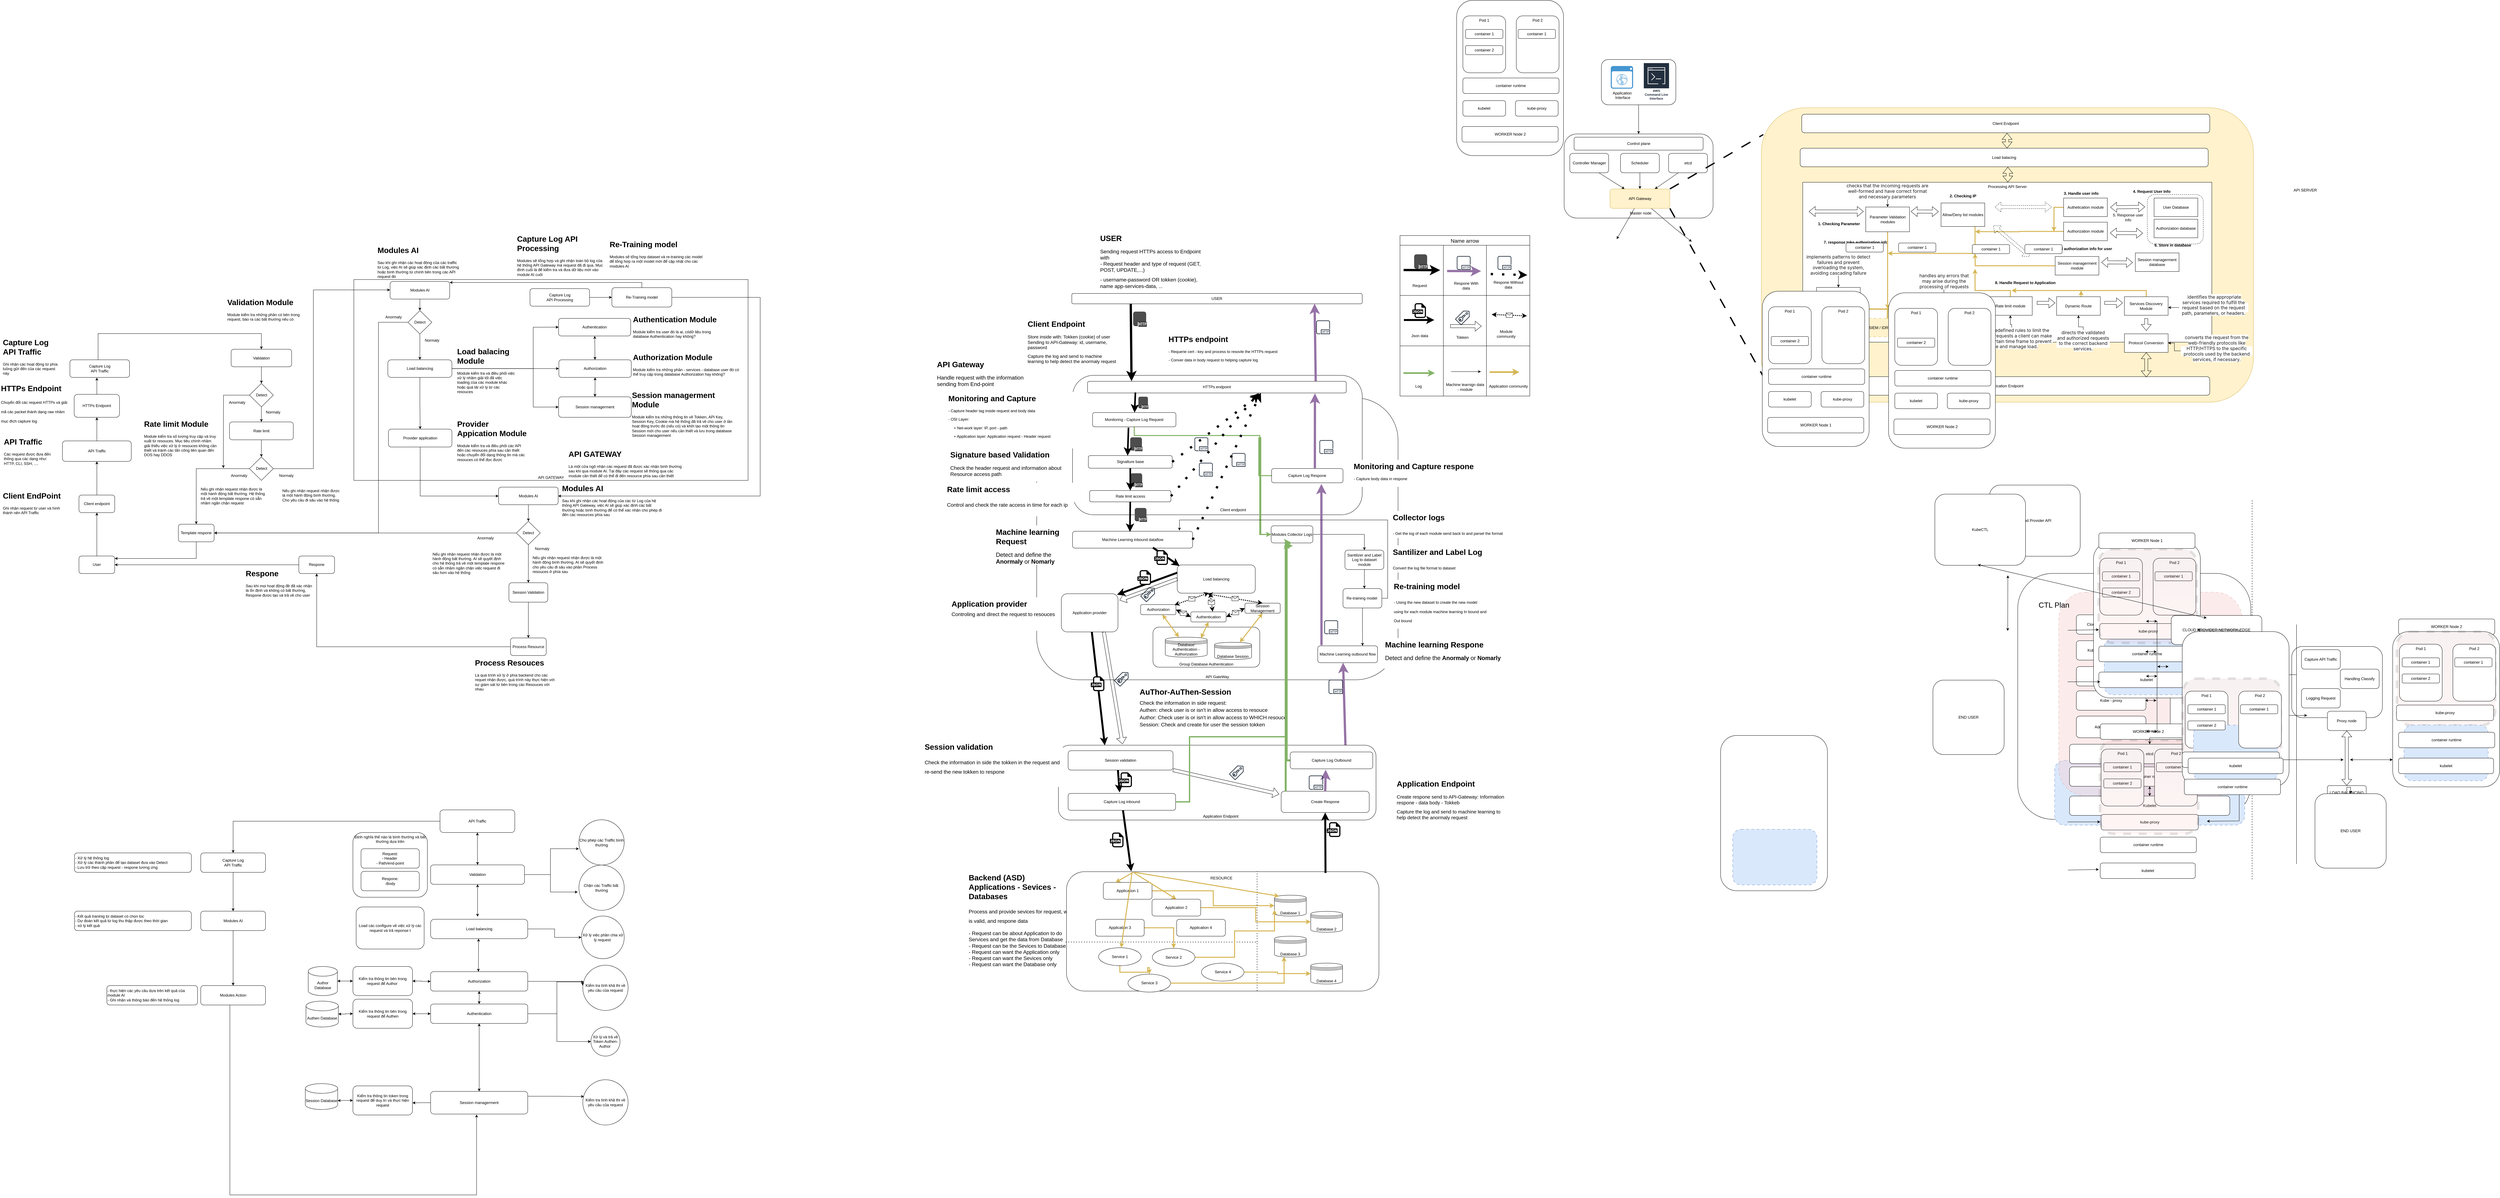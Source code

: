 <mxfile version="24.2.3" type="github">
  <diagram name="Page-1" id="UMn9NgwjwvaUy-2SpcIn">
    <mxGraphModel dx="7766" dy="2816" grid="0" gridSize="10" guides="1" tooltips="1" connect="1" arrows="1" fold="1" page="1" pageScale="1" pageWidth="827" pageHeight="1169" math="0" shadow="0">
      <root>
        <mxCell id="0" />
        <mxCell id="SCb9B_5f1ztIZIJHBHVb-7" value="Untitled Layer" style="" parent="0" />
        <mxCell id="SCb9B_5f1ztIZIJHBHVb-9" value="" style="rounded=1;whiteSpace=wrap;html=1;" parent="SCb9B_5f1ztIZIJHBHVb-7" vertex="1">
          <mxGeometry x="2558.25" y="1535" width="280" height="220" as="geometry" />
        </mxCell>
        <mxCell id="SCb9B_5f1ztIZIJHBHVb-10" value="" style="group" parent="SCb9B_5f1ztIZIJHBHVb-7" vertex="1" connectable="0">
          <mxGeometry x="311" y="-9" width="460" height="220" as="geometry" />
        </mxCell>
        <mxCell id="SCb9B_5f1ztIZIJHBHVb-11" value="" style="rounded=1;whiteSpace=wrap;html=1;" parent="SCb9B_5f1ztIZIJHBHVb-10" vertex="1">
          <mxGeometry y="-40" width="460" height="260" as="geometry" />
        </mxCell>
        <mxCell id="SCb9B_5f1ztIZIJHBHVb-12" value="Master node" style="text;html=1;strokeColor=none;fillColor=none;align=center;verticalAlign=middle;whiteSpace=wrap;rounded=0;" parent="SCb9B_5f1ztIZIJHBHVb-10" vertex="1">
          <mxGeometry x="174" y="190" width="125" height="30" as="geometry" />
        </mxCell>
        <mxCell id="SCb9B_5f1ztIZIJHBHVb-13" value="Controller Manager" style="rounded=1;whiteSpace=wrap;html=1;" parent="SCb9B_5f1ztIZIJHBHVb-10" vertex="1">
          <mxGeometry x="17.5" y="20" width="120" height="60" as="geometry" />
        </mxCell>
        <mxCell id="SCb9B_5f1ztIZIJHBHVb-14" value="Scheduler" style="rounded=1;whiteSpace=wrap;html=1;" parent="SCb9B_5f1ztIZIJHBHVb-10" vertex="1">
          <mxGeometry x="174" y="20" width="120" height="60" as="geometry" />
        </mxCell>
        <mxCell id="SCb9B_5f1ztIZIJHBHVb-15" value="etcd" style="rounded=1;whiteSpace=wrap;html=1;" parent="SCb9B_5f1ztIZIJHBHVb-10" vertex="1">
          <mxGeometry x="322.5" y="20" width="120" height="60" as="geometry" />
        </mxCell>
        <mxCell id="SCb9B_5f1ztIZIJHBHVb-16" value="API Gateway" style="rounded=1;whiteSpace=wrap;html=1;fillColor=#fff2cc;strokeColor=#d6b656;" parent="SCb9B_5f1ztIZIJHBHVb-10" vertex="1">
          <mxGeometry x="141.5" y="130" width="185" height="60" as="geometry" />
        </mxCell>
        <mxCell id="SCb9B_5f1ztIZIJHBHVb-17" value="" style="endArrow=classic;html=1;rounded=0;exitX=0.75;exitY=1;exitDx=0;exitDy=0;" parent="SCb9B_5f1ztIZIJHBHVb-10" source="SCb9B_5f1ztIZIJHBHVb-13" target="SCb9B_5f1ztIZIJHBHVb-16" edge="1">
          <mxGeometry width="50" height="50" relative="1" as="geometry">
            <mxPoint x="160" y="560" as="sourcePoint" />
            <mxPoint x="210" y="510" as="targetPoint" />
          </mxGeometry>
        </mxCell>
        <mxCell id="SCb9B_5f1ztIZIJHBHVb-18" value="" style="endArrow=classic;html=1;rounded=0;exitX=0.5;exitY=1;exitDx=0;exitDy=0;" parent="SCb9B_5f1ztIZIJHBHVb-10" source="SCb9B_5f1ztIZIJHBHVb-14" target="SCb9B_5f1ztIZIJHBHVb-16" edge="1">
          <mxGeometry width="50" height="50" relative="1" as="geometry">
            <mxPoint x="118" y="90" as="sourcePoint" />
            <mxPoint x="197" y="140" as="targetPoint" />
          </mxGeometry>
        </mxCell>
        <mxCell id="SCb9B_5f1ztIZIJHBHVb-19" value="" style="endArrow=classic;html=1;rounded=0;exitX=0.25;exitY=1;exitDx=0;exitDy=0;entryX=0.75;entryY=0;entryDx=0;entryDy=0;" parent="SCb9B_5f1ztIZIJHBHVb-10" source="SCb9B_5f1ztIZIJHBHVb-15" target="SCb9B_5f1ztIZIJHBHVb-16" edge="1">
          <mxGeometry width="50" height="50" relative="1" as="geometry">
            <mxPoint x="128" y="100" as="sourcePoint" />
            <mxPoint x="207" y="150" as="targetPoint" />
          </mxGeometry>
        </mxCell>
        <mxCell id="SCb9B_5f1ztIZIJHBHVb-42" value="Control plane" style="rounded=1;whiteSpace=wrap;html=1;" parent="SCb9B_5f1ztIZIJHBHVb-7" vertex="1">
          <mxGeometry x="341.75" y="-39" width="398.5" height="40" as="geometry" />
        </mxCell>
        <mxCell id="SCb9B_5f1ztIZIJHBHVb-43" value="" style="endArrow=classic;html=1;rounded=0;entryX=0.436;entryY=0.006;entryDx=0;entryDy=0;entryPerimeter=0;" parent="SCb9B_5f1ztIZIJHBHVb-7" source="SCb9B_5f1ztIZIJHBHVb-16" edge="1">
          <mxGeometry width="50" height="50" relative="1" as="geometry">
            <mxPoint x="674" y="81" as="sourcePoint" />
            <mxPoint x="704.88" y="283.88" as="targetPoint" />
            <Array as="points">
              <mxPoint x="651" y="241" />
            </Array>
          </mxGeometry>
        </mxCell>
        <mxCell id="SCb9B_5f1ztIZIJHBHVb-44" value="" style="endArrow=classic;html=1;rounded=0;" parent="SCb9B_5f1ztIZIJHBHVb-7" source="SCb9B_5f1ztIZIJHBHVb-16" edge="1">
          <mxGeometry width="50" height="50" relative="1" as="geometry">
            <mxPoint x="455" y="241" as="sourcePoint" />
            <mxPoint x="473.425" y="276" as="targetPoint" />
            <Array as="points" />
          </mxGeometry>
        </mxCell>
        <mxCell id="SCb9B_5f1ztIZIJHBHVb-45" value="" style="group" parent="SCb9B_5f1ztIZIJHBHVb-7" vertex="1" connectable="0">
          <mxGeometry x="426" y="-279" width="230" height="140" as="geometry" />
        </mxCell>
        <mxCell id="SCb9B_5f1ztIZIJHBHVb-46" value="" style="rounded=1;whiteSpace=wrap;html=1;" parent="SCb9B_5f1ztIZIJHBHVb-45" vertex="1">
          <mxGeometry width="230" height="140" as="geometry" />
        </mxCell>
        <mxCell id="SCb9B_5f1ztIZIJHBHVb-47" value="Application&lt;br&gt;&amp;nbsp;Interface" style="shadow=0;dashed=0;html=1;strokeColor=none;fillColor=#4495D1;labelPosition=center;verticalLabelPosition=bottom;verticalAlign=top;align=center;outlineConnect=0;shape=mxgraph.veeam.2d.web_ui;" parent="SCb9B_5f1ztIZIJHBHVb-45" vertex="1">
          <mxGeometry x="29" y="20" width="69" height="70" as="geometry" />
        </mxCell>
        <mxCell id="SCb9B_5f1ztIZIJHBHVb-48" value="AWS&#xa;Command Line Interface" style="sketch=0;outlineConnect=0;fontColor=#232F3E;gradientColor=none;strokeColor=#ffffff;fillColor=#232F3E;dashed=0;verticalLabelPosition=middle;verticalAlign=bottom;align=center;html=1;whiteSpace=wrap;fontSize=10;fontStyle=1;spacing=3;shape=mxgraph.aws4.productIcon;prIcon=mxgraph.aws4.command_line_interface;" parent="SCb9B_5f1ztIZIJHBHVb-45" vertex="1">
          <mxGeometry x="130" y="10" width="80" height="120" as="geometry" />
        </mxCell>
        <mxCell id="SCb9B_5f1ztIZIJHBHVb-49" style="edgeStyle=orthogonalEdgeStyle;rounded=0;orthogonalLoop=1;jettySize=auto;html=1;entryX=0.5;entryY=0;entryDx=0;entryDy=0;" parent="SCb9B_5f1ztIZIJHBHVb-7" source="SCb9B_5f1ztIZIJHBHVb-46" target="SCb9B_5f1ztIZIJHBHVb-11" edge="1">
          <mxGeometry relative="1" as="geometry" />
        </mxCell>
        <mxCell id="SCb9B_5f1ztIZIJHBHVb-50" value="" style="endArrow=none;html=1;rounded=0;entryX=0.004;entryY=0.091;entryDx=0;entryDy=0;entryPerimeter=0;exitX=1;exitY=0;exitDx=0;exitDy=0;dashed=1;dashPattern=8 8;strokeWidth=4;" parent="SCb9B_5f1ztIZIJHBHVb-7" source="SCb9B_5f1ztIZIJHBHVb-16" target="SCb9B_5f1ztIZIJHBHVb-53" edge="1">
          <mxGeometry width="50" height="50" relative="1" as="geometry">
            <mxPoint x="880" y="860" as="sourcePoint" />
            <mxPoint x="930" y="810" as="targetPoint" />
          </mxGeometry>
        </mxCell>
        <mxCell id="SCb9B_5f1ztIZIJHBHVb-51" value="" style="endArrow=none;html=1;rounded=0;entryX=0.014;entryY=0.943;entryDx=0;entryDy=0;entryPerimeter=0;exitX=1;exitY=1;exitDx=0;exitDy=0;dashed=1;dashPattern=8 8;strokeWidth=4;" parent="SCb9B_5f1ztIZIJHBHVb-7" source="SCb9B_5f1ztIZIJHBHVb-16" target="SCb9B_5f1ztIZIJHBHVb-53" edge="1">
          <mxGeometry width="50" height="50" relative="1" as="geometry">
            <mxPoint x="417" y="370" as="sourcePoint" />
            <mxPoint x="721.92" y="673.6" as="targetPoint" />
          </mxGeometry>
        </mxCell>
        <mxCell id="SCb9B_5f1ztIZIJHBHVb-52" value="API SERVER" style="text;html=1;strokeColor=none;fillColor=none;align=center;verticalAlign=middle;whiteSpace=wrap;rounded=0;" parent="SCb9B_5f1ztIZIJHBHVb-7" vertex="1">
          <mxGeometry x="2500" y="110" width="200" height="30" as="geometry" />
        </mxCell>
        <mxCell id="SCb9B_5f1ztIZIJHBHVb-53" value="" style="rounded=1;whiteSpace=wrap;html=1;fillColor=#fff2cc;strokeColor=#d6b656;" parent="SCb9B_5f1ztIZIJHBHVb-7" vertex="1">
          <mxGeometry x="920" y="-130" width="1520" height="910" as="geometry" />
        </mxCell>
        <mxCell id="SCb9B_5f1ztIZIJHBHVb-54" value="" style="group" parent="SCb9B_5f1ztIZIJHBHVb-7" vertex="1" connectable="0">
          <mxGeometry x="1040" y="-110" width="1710" height="1032" as="geometry" />
        </mxCell>
        <mxCell id="SCb9B_5f1ztIZIJHBHVb-55" value="" style="group" parent="SCb9B_5f1ztIZIJHBHVb-54" vertex="1" connectable="0">
          <mxGeometry width="1710.0" height="1032" as="geometry" />
        </mxCell>
        <mxCell id="SCb9B_5f1ztIZIJHBHVb-56" value="Processing API Server" style="rounded=0;whiteSpace=wrap;html=1;movable=1;resizable=1;rotatable=1;deletable=1;editable=1;locked=0;connectable=1;verticalAlign=top;" parent="SCb9B_5f1ztIZIJHBHVb-55" vertex="1">
          <mxGeometry x="7.876" y="210.314" width="1263.568" height="494.237" as="geometry" />
        </mxCell>
        <mxCell id="SCb9B_5f1ztIZIJHBHVb-57" value="6. Gen token and authorization info for user" style="text;html=1;strokeColor=none;fillColor=none;align=center;verticalAlign=middle;whiteSpace=wrap;rounded=0;fontStyle=1" parent="SCb9B_5f1ztIZIJHBHVb-55" vertex="1">
          <mxGeometry x="707.115" y="401.508" width="264.415" height="28.679" as="geometry" />
        </mxCell>
        <mxCell id="SCb9B_5f1ztIZIJHBHVb-58" style="edgeStyle=orthogonalEdgeStyle;rounded=0;orthogonalLoop=1;jettySize=auto;html=1;fillColor=#fff2cc;strokeColor=#d6b656;strokeWidth=3;" parent="SCb9B_5f1ztIZIJHBHVb-55" source="SCb9B_5f1ztIZIJHBHVb-59" edge="1">
          <mxGeometry relative="1" as="geometry">
            <mxPoint x="783.649" y="362.791" as="targetPoint" />
          </mxGeometry>
        </mxCell>
        <mxCell id="SCb9B_5f1ztIZIJHBHVb-59" value="Authetication module" style="rounded=0;whiteSpace=wrap;html=1;" parent="SCb9B_5f1ztIZIJHBHVb-55" vertex="1">
          <mxGeometry x="813.691" y="259.068" width="135.021" height="57.358" as="geometry" />
        </mxCell>
        <mxCell id="SCb9B_5f1ztIZIJHBHVb-60" value="User Database" style="rounded=0;whiteSpace=wrap;html=1;" parent="SCb9B_5f1ztIZIJHBHVb-55" vertex="1">
          <mxGeometry x="1093.071" y="259.068" width="135.021" height="57.358" as="geometry" />
        </mxCell>
        <mxCell id="SCb9B_5f1ztIZIJHBHVb-61" style="edgeStyle=orthogonalEdgeStyle;rounded=0;orthogonalLoop=1;jettySize=auto;html=1;fillColor=#fff2cc;strokeColor=#d6b656;strokeWidth=3;" parent="SCb9B_5f1ztIZIJHBHVb-55" source="SCb9B_5f1ztIZIJHBHVb-62" edge="1">
          <mxGeometry relative="1" as="geometry">
            <mxPoint x="540.083" y="362.791" as="targetPoint" />
          </mxGeometry>
        </mxCell>
        <mxCell id="SCb9B_5f1ztIZIJHBHVb-62" value="Authorization module" style="rounded=0;whiteSpace=wrap;html=1;" parent="SCb9B_5f1ztIZIJHBHVb-55" vertex="1">
          <mxGeometry x="813.691" y="333.634" width="135.021" height="57.358" as="geometry" />
        </mxCell>
        <mxCell id="SCb9B_5f1ztIZIJHBHVb-63" value="3. Handle user info" style="text;html=1;strokeColor=none;fillColor=none;align=center;verticalAlign=middle;whiteSpace=wrap;rounded=0;fontStyle=1" parent="SCb9B_5f1ztIZIJHBHVb-55" vertex="1">
          <mxGeometry x="792.065" y="230.389" width="151.898" height="28.679" as="geometry" />
        </mxCell>
        <mxCell id="SCb9B_5f1ztIZIJHBHVb-64" value="" style="shape=flexArrow;endArrow=classic;html=1;rounded=0;startArrow=block;" parent="SCb9B_5f1ztIZIJHBHVb-55" edge="1">
          <mxGeometry width="50" height="50" relative="1" as="geometry">
            <mxPoint x="1058.416" y="367.571" as="sourcePoint" />
            <mxPoint x="957.15" y="367.093" as="targetPoint" />
          </mxGeometry>
        </mxCell>
        <mxCell id="SCb9B_5f1ztIZIJHBHVb-65" value="6. Store in database" style="text;html=1;strokeColor=none;fillColor=none;align=center;verticalAlign=middle;whiteSpace=wrap;rounded=0;fontStyle=1" parent="SCb9B_5f1ztIZIJHBHVb-55" vertex="1">
          <mxGeometry x="1074.54" y="390.992" width="151.898" height="28.679" as="geometry" />
        </mxCell>
        <mxCell id="SCb9B_5f1ztIZIJHBHVb-66" value="5. Response user info" style="text;html=1;strokeColor=none;fillColor=none;align=center;verticalAlign=middle;whiteSpace=wrap;rounded=0;" parent="SCb9B_5f1ztIZIJHBHVb-55" vertex="1">
          <mxGeometry x="954.056" y="304.955" width="118.143" height="28.679" as="geometry" />
        </mxCell>
        <mxCell id="SCb9B_5f1ztIZIJHBHVb-67" value="7. response toke authorization info&amp;nbsp;&amp;nbsp;" style="text;html=1;strokeColor=none;fillColor=none;align=center;verticalAlign=middle;whiteSpace=wrap;rounded=0;fontStyle=1" parent="SCb9B_5f1ztIZIJHBHVb-55" vertex="1">
          <mxGeometry x="4.894" y="381.911" width="341.265" height="28.679" as="geometry" />
        </mxCell>
        <mxCell id="SCb9B_5f1ztIZIJHBHVb-68" value="" style="shape=flexArrow;endArrow=classic;html=1;rounded=0;startArrow=block;" parent="SCb9B_5f1ztIZIJHBHVb-55" edge="1">
          <mxGeometry width="50" height="50" relative="1" as="geometry">
            <mxPoint x="27.004" y="300.653" as="sourcePoint" />
            <mxPoint x="195.78" y="300.653" as="targetPoint" />
          </mxGeometry>
        </mxCell>
        <mxCell id="SCb9B_5f1ztIZIJHBHVb-69" style="edgeStyle=orthogonalEdgeStyle;rounded=0;orthogonalLoop=1;jettySize=auto;html=1;fillColor=#fff2cc;strokeColor=#d6b656;strokeWidth=3;" parent="SCb9B_5f1ztIZIJHBHVb-55" source="SCb9B_5f1ztIZIJHBHVb-70" edge="1">
          <mxGeometry relative="1" as="geometry">
            <mxPoint x="540.083" y="430.187" as="targetPoint" />
          </mxGeometry>
        </mxCell>
        <mxCell id="SCb9B_5f1ztIZIJHBHVb-70" value="Session managerment module" style="rounded=0;whiteSpace=wrap;html=1;" parent="SCb9B_5f1ztIZIJHBHVb-55" vertex="1">
          <mxGeometry x="787.621" y="439.747" width="135.021" height="57.358" as="geometry" />
        </mxCell>
        <mxCell id="SCb9B_5f1ztIZIJHBHVb-71" value="Session managerment database" style="rounded=0;whiteSpace=wrap;html=1;" parent="SCb9B_5f1ztIZIJHBHVb-55" vertex="1">
          <mxGeometry x="1035.159" y="428.753" width="135.021" height="57.358" as="geometry" />
        </mxCell>
        <mxCell id="SCb9B_5f1ztIZIJHBHVb-72" value="" style="shape=flexArrow;endArrow=classic;html=1;rounded=0;startArrow=block;" parent="SCb9B_5f1ztIZIJHBHVb-55" edge="1">
          <mxGeometry width="50" height="50" relative="1" as="geometry">
            <mxPoint x="958.05" y="287.747" as="sourcePoint" />
            <mxPoint x="1064.942" y="286.313" as="targetPoint" />
          </mxGeometry>
        </mxCell>
        <mxCell id="SCb9B_5f1ztIZIJHBHVb-73" value="" style="shape=flexArrow;endArrow=classic;html=1;rounded=0;startArrow=block;" parent="SCb9B_5f1ztIZIJHBHVb-55" edge="1">
          <mxGeometry width="50" height="50" relative="1" as="geometry">
            <mxPoint x="930.517" y="457.738" as="sourcePoint" />
            <mxPoint x="1027.282" y="458.216" as="targetPoint" />
          </mxGeometry>
        </mxCell>
        <mxCell id="SCb9B_5f1ztIZIJHBHVb-74" value="Authorization database" style="rounded=0;whiteSpace=wrap;html=1;" parent="SCb9B_5f1ztIZIJHBHVb-55" vertex="1">
          <mxGeometry x="1093.071" y="324.552" width="135.021" height="57.358" as="geometry" />
        </mxCell>
        <mxCell id="SCb9B_5f1ztIZIJHBHVb-75" style="edgeStyle=orthogonalEdgeStyle;rounded=0;orthogonalLoop=1;jettySize=auto;html=1;fillColor=#fff2cc;strokeColor=#d6b656;strokeWidth=3;" parent="SCb9B_5f1ztIZIJHBHVb-55" source="SCb9B_5f1ztIZIJHBHVb-76" edge="1">
          <mxGeometry relative="1" as="geometry">
            <mxPoint x="270.041" y="602.262" as="targetPoint" />
          </mxGeometry>
        </mxCell>
        <mxCell id="SCb9B_5f1ztIZIJHBHVb-76" value="Parameter Validation modules" style="rounded=0;whiteSpace=wrap;html=1;" parent="SCb9B_5f1ztIZIJHBHVb-55" vertex="1">
          <mxGeometry x="202.531" y="286.791" width="135.021" height="76.478" as="geometry" />
        </mxCell>
        <mxCell id="SCb9B_5f1ztIZIJHBHVb-77" style="edgeStyle=orthogonalEdgeStyle;rounded=0;orthogonalLoop=1;jettySize=auto;html=1;fillColor=#fff2cc;strokeColor=#d6b656;strokeWidth=3;" parent="SCb9B_5f1ztIZIJHBHVb-55" source="SCb9B_5f1ztIZIJHBHVb-78" edge="1">
          <mxGeometry relative="1" as="geometry">
            <mxPoint x="270.041" y="430.187" as="targetPoint" />
            <Array as="points">
              <mxPoint x="540.083" y="430.187" />
            </Array>
          </mxGeometry>
        </mxCell>
        <mxCell id="SCb9B_5f1ztIZIJHBHVb-78" value="Allow/Deny list modules" style="rounded=0;whiteSpace=wrap;html=1;" parent="SCb9B_5f1ztIZIJHBHVb-55" vertex="1">
          <mxGeometry x="435.104" y="274.364" width="135.021" height="72.654" as="geometry" />
        </mxCell>
        <mxCell id="SCb9B_5f1ztIZIJHBHVb-79" value="" style="shape=flexArrow;endArrow=classic;html=1;rounded=0;startArrow=block;" parent="SCb9B_5f1ztIZIJHBHVb-55" edge="1">
          <mxGeometry width="50" height="50" relative="1" as="geometry">
            <mxPoint x="342.052" y="300.653" as="sourcePoint" />
            <mxPoint x="427.565" y="301.131" as="targetPoint" />
          </mxGeometry>
        </mxCell>
        <mxCell id="SCb9B_5f1ztIZIJHBHVb-80" value="" style="rounded=1;whiteSpace=wrap;html=1;fillColor=none;dashed=1;" parent="SCb9B_5f1ztIZIJHBHVb-55" vertex="1">
          <mxGeometry x="1072.199" y="248.075" width="172.77" height="152.955" as="geometry" />
        </mxCell>
        <mxCell id="SCb9B_5f1ztIZIJHBHVb-81" style="edgeStyle=orthogonalEdgeStyle;rounded=0;orthogonalLoop=1;jettySize=auto;html=1;fillColor=#fff2cc;strokeColor=#d6b656;strokeWidth=3;" parent="SCb9B_5f1ztIZIJHBHVb-55" source="SCb9B_5f1ztIZIJHBHVb-82" edge="1">
          <mxGeometry relative="1" as="geometry">
            <mxPoint x="540.083" y="477.986" as="targetPoint" />
            <Array as="points">
              <mxPoint x="649.224" y="544.904" />
            </Array>
          </mxGeometry>
        </mxCell>
        <mxCell id="SCb9B_5f1ztIZIJHBHVb-82" value="Rate limit module" style="rounded=0;whiteSpace=wrap;html=1;" parent="SCb9B_5f1ztIZIJHBHVb-55" vertex="1">
          <mxGeometry x="581.714" y="564.023" width="135.021" height="57.358" as="geometry" />
        </mxCell>
        <mxCell id="SCb9B_5f1ztIZIJHBHVb-83" style="edgeStyle=orthogonalEdgeStyle;rounded=0;orthogonalLoop=1;jettySize=auto;html=1;fillColor=#fff2cc;strokeColor=#d6b656;strokeWidth=3;" parent="SCb9B_5f1ztIZIJHBHVb-55" source="SCb9B_5f1ztIZIJHBHVb-84" edge="1">
          <mxGeometry relative="1" as="geometry">
            <mxPoint x="867.508" y="544.904" as="targetPoint" />
            <Array as="points">
              <mxPoint x="867.508" y="554.463" />
              <mxPoint x="867.508" y="554.463" />
            </Array>
          </mxGeometry>
        </mxCell>
        <mxCell id="SCb9B_5f1ztIZIJHBHVb-84" value="Dynamic Route" style="rounded=0;whiteSpace=wrap;html=1;" parent="SCb9B_5f1ztIZIJHBHVb-55" vertex="1">
          <mxGeometry x="792.065" y="564.023" width="135.021" height="57.358" as="geometry" />
        </mxCell>
        <mxCell id="SCb9B_5f1ztIZIJHBHVb-85" value="Protocol Conversion" style="rounded=0;whiteSpace=wrap;html=1;" parent="SCb9B_5f1ztIZIJHBHVb-55" vertex="1">
          <mxGeometry x="1001.403" y="678.74" width="135.021" height="57.358" as="geometry" />
        </mxCell>
        <mxCell id="SCb9B_5f1ztIZIJHBHVb-86" style="edgeStyle=orthogonalEdgeStyle;rounded=0;orthogonalLoop=1;jettySize=auto;html=1;fillColor=#fff2cc;strokeColor=#d6b656;strokeWidth=3;" parent="SCb9B_5f1ztIZIJHBHVb-55" source="SCb9B_5f1ztIZIJHBHVb-87" edge="1">
          <mxGeometry relative="1" as="geometry">
            <mxPoint x="652.6" y="544.904" as="targetPoint" />
            <Array as="points">
              <mxPoint x="1068.914" y="544.904" />
            </Array>
          </mxGeometry>
        </mxCell>
        <mxCell id="SCb9B_5f1ztIZIJHBHVb-87" value="Services Discovery Module" style="rounded=0;whiteSpace=wrap;html=1;" parent="SCb9B_5f1ztIZIJHBHVb-55" vertex="1">
          <mxGeometry x="1001.403" y="564.023" width="135.021" height="57.358" as="geometry" />
        </mxCell>
        <mxCell id="SCb9B_5f1ztIZIJHBHVb-88" value="2. Checking IP" style="text;html=1;strokeColor=none;fillColor=none;align=center;verticalAlign=middle;whiteSpace=wrap;rounded=0;fontStyle=1" parent="SCb9B_5f1ztIZIJHBHVb-55" vertex="1">
          <mxGeometry x="426.665" y="238.993" width="151.898" height="28.679" as="geometry" />
        </mxCell>
        <mxCell id="SCb9B_5f1ztIZIJHBHVb-89" value="1. Checking Parameter" style="text;html=1;strokeColor=none;fillColor=none;align=center;verticalAlign=middle;whiteSpace=wrap;rounded=0;fontStyle=1" parent="SCb9B_5f1ztIZIJHBHVb-55" vertex="1">
          <mxGeometry x="43.882" y="324.552" width="151.898" height="28.679" as="geometry" />
        </mxCell>
        <mxCell id="SCb9B_5f1ztIZIJHBHVb-90" value="4. Request User Info" style="text;html=1;strokeColor=none;fillColor=none;align=center;verticalAlign=middle;whiteSpace=wrap;rounded=0;fontStyle=1" parent="SCb9B_5f1ztIZIJHBHVb-55" vertex="1">
          <mxGeometry x="993.921" y="224.653" width="183.741" height="28.679" as="geometry" />
        </mxCell>
        <mxCell id="SCb9B_5f1ztIZIJHBHVb-91" value="" style="shape=flexArrow;endArrow=classic;html=1;rounded=0;" parent="SCb9B_5f1ztIZIJHBHVb-55" edge="1">
          <mxGeometry width="50" height="50" relative="1" as="geometry">
            <mxPoint x="731.362" y="583.143" as="sourcePoint" />
            <mxPoint x="787.621" y="583.143" as="targetPoint" />
          </mxGeometry>
        </mxCell>
        <mxCell id="SCb9B_5f1ztIZIJHBHVb-92" value="" style="shape=flexArrow;endArrow=classic;html=1;rounded=0;" parent="SCb9B_5f1ztIZIJHBHVb-55" edge="1">
          <mxGeometry width="50" height="50" relative="1" as="geometry">
            <mxPoint x="940.081" y="583.143" as="sourcePoint" />
            <mxPoint x="996.34" y="583.143" as="targetPoint" />
          </mxGeometry>
        </mxCell>
        <mxCell id="SCb9B_5f1ztIZIJHBHVb-93" value="" style="shape=flexArrow;endArrow=classic;html=1;rounded=0;" parent="SCb9B_5f1ztIZIJHBHVb-55" edge="1">
          <mxGeometry width="50" height="50" relative="1" as="geometry">
            <mxPoint x="1068.914" y="630.941" as="sourcePoint" />
            <mxPoint x="1068.914" y="669.18" as="targetPoint" />
          </mxGeometry>
        </mxCell>
        <mxCell id="SCb9B_5f1ztIZIJHBHVb-94" value="Circuit Break" style="rounded=0;whiteSpace=wrap;html=1;" parent="SCb9B_5f1ztIZIJHBHVb-55" vertex="1">
          <mxGeometry x="50.633" y="535.344" width="135.021" height="57.358" as="geometry" />
        </mxCell>
        <mxCell id="SCb9B_5f1ztIZIJHBHVb-95" value="SIEM / IDR-XDR System" style="rounded=0;whiteSpace=wrap;html=1;dashed=1;dashPattern=8 8;fillColor=#fff2cc;strokeColor=#d6b656;" parent="SCb9B_5f1ztIZIJHBHVb-55" vertex="1">
          <mxGeometry x="210.97" y="630.941" width="135.021" height="57.358" as="geometry" />
        </mxCell>
        <mxCell id="SCb9B_5f1ztIZIJHBHVb-96" value="Cache" style="rounded=0;whiteSpace=wrap;html=1;" parent="SCb9B_5f1ztIZIJHBHVb-55" vertex="1">
          <mxGeometry x="375.751" y="630.941" width="135.021" height="57.358" as="geometry" />
        </mxCell>
        <mxCell id="SCb9B_5f1ztIZIJHBHVb-97" value="Logging and monitoring" style="rounded=0;whiteSpace=wrap;html=1;fillColor=#fff2cc;strokeColor=#d6b656;" parent="SCb9B_5f1ztIZIJHBHVb-55" vertex="1">
          <mxGeometry x="50.633" y="630.941" width="135.021" height="57.358" as="geometry" />
        </mxCell>
        <mxCell id="SCb9B_5f1ztIZIJHBHVb-98" value="Error handling" style="rounded=0;whiteSpace=wrap;html=1;" parent="SCb9B_5f1ztIZIJHBHVb-55" vertex="1">
          <mxGeometry x="375.751" y="564.023" width="135.021" height="57.358" as="geometry" />
        </mxCell>
        <mxCell id="SCb9B_5f1ztIZIJHBHVb-99" style="edgeStyle=orthogonalEdgeStyle;rounded=0;orthogonalLoop=1;jettySize=auto;html=1;" parent="SCb9B_5f1ztIZIJHBHVb-55" source="SCb9B_5f1ztIZIJHBHVb-100" target="SCb9B_5f1ztIZIJHBHVb-82" edge="1">
          <mxGeometry relative="1" as="geometry" />
        </mxCell>
        <mxCell id="SCb9B_5f1ztIZIJHBHVb-100" value="&lt;span style=&quot;color: rgba(0, 0, 0, 0.9); font-family: -apple-system, system-ui, BlinkMacSystemFont, &amp;quot;Segoe UI&amp;quot;, Roboto, &amp;quot;Helvetica Neue&amp;quot;, &amp;quot;Fira Sans&amp;quot;, Ubuntu, Oxygen, &amp;quot;Oxygen Sans&amp;quot;, Cantarell, &amp;quot;Droid Sans&amp;quot;, &amp;quot;Apple Color Emoji&amp;quot;, &amp;quot;Segoe UI Emoji&amp;quot;, &amp;quot;Segoe UI Emoji&amp;quot;, &amp;quot;Segoe UI Symbol&amp;quot;, &amp;quot;Lucida Grande&amp;quot;, Helvetica, Arial, sans-serif; font-size: 14px; font-style: normal; font-variant-ligatures: normal; font-variant-caps: normal; font-weight: 400; letter-spacing: normal; orphans: 2; text-align: start; text-indent: 0px; text-transform: none; widows: 2; word-spacing: 0px; -webkit-text-stroke-width: 0px; background-color: rgb(255, 255, 255); text-decoration-thickness: initial; text-decoration-style: initial; text-decoration-color: initial; float: none; display: inline !important;&quot;&gt;applies predefined rules to limit the number of requests a client can make within a certain time frame to prevent abuse and manage load.&lt;/span&gt;" style="text;html=1;strokeColor=none;fillColor=default;align=center;verticalAlign=middle;whiteSpace=wrap;rounded=0;" parent="SCb9B_5f1ztIZIJHBHVb-55" vertex="1">
          <mxGeometry x="526.018" y="678.74" width="254.345" height="28.679" as="geometry" />
        </mxCell>
        <mxCell id="SCb9B_5f1ztIZIJHBHVb-101" value="" style="edgeStyle=orthogonalEdgeStyle;rounded=0;orthogonalLoop=1;jettySize=auto;html=1;" parent="SCb9B_5f1ztIZIJHBHVb-55" source="SCb9B_5f1ztIZIJHBHVb-102" target="SCb9B_5f1ztIZIJHBHVb-84" edge="1">
          <mxGeometry relative="1" as="geometry" />
        </mxCell>
        <mxCell id="SCb9B_5f1ztIZIJHBHVb-102" value="&#xa;&lt;span style=&quot;color: rgba(0, 0, 0, 0.9); font-family: -apple-system, system-ui, BlinkMacSystemFont, &amp;quot;Segoe UI&amp;quot;, Roboto, &amp;quot;Helvetica Neue&amp;quot;, &amp;quot;Fira Sans&amp;quot;, Ubuntu, Oxygen, &amp;quot;Oxygen Sans&amp;quot;, Cantarell, &amp;quot;Droid Sans&amp;quot;, &amp;quot;Apple Color Emoji&amp;quot;, &amp;quot;Segoe UI Emoji&amp;quot;, &amp;quot;Segoe UI Emoji&amp;quot;, &amp;quot;Segoe UI Symbol&amp;quot;, &amp;quot;Lucida Grande&amp;quot;, Helvetica, Arial, sans-serif; font-size: 14px; font-style: normal; font-variant-ligatures: normal; font-variant-caps: normal; font-weight: 400; letter-spacing: normal; orphans: 2; text-align: start; text-indent: 0px; text-transform: none; widows: 2; word-spacing: 0px; -webkit-text-stroke-width: 0px; background-color: rgb(255, 255, 255); text-decoration-thickness: initial; text-decoration-style: initial; text-decoration-color: initial; float: none; display: inline !important;&quot;&gt;directs the validated and authorized requests to the correct backend services.&lt;/span&gt;&lt;span style=&quot;box-sizing: inherit; margin: var(--artdeco-reset-base-margin-zero); padding: var(--artdeco-reset-base-padding-zero); border: var(--artdeco-reset-base-border-zero); font-size: 14px; vertical-align: var(--artdeco-reset-base-vertical-align-baseline); background-color: rgb(255, 255, 255); outline: var(--artdeco-reset-base-outline-zero); color: rgba(0, 0, 0, 0.9); font-family: -apple-system, system-ui, BlinkMacSystemFont, &amp;quot;Segoe UI&amp;quot;, Roboto, &amp;quot;Helvetica Neue&amp;quot;, &amp;quot;Fira Sans&amp;quot;, Ubuntu, Oxygen, &amp;quot;Oxygen Sans&amp;quot;, Cantarell, &amp;quot;Droid Sans&amp;quot;, &amp;quot;Apple Color Emoji&amp;quot;, &amp;quot;Segoe UI Emoji&amp;quot;, &amp;quot;Segoe UI Emoji&amp;quot;, &amp;quot;Segoe UI Symbol&amp;quot;, &amp;quot;Lucida Grande&amp;quot;, Helvetica, Arial, sans-serif; font-style: normal; font-variant-ligatures: normal; font-variant-caps: normal; font-weight: 400; letter-spacing: normal; orphans: 2; text-align: start; text-indent: 0px; text-transform: none; widows: 2; word-spacing: 0px; -webkit-text-stroke-width: 0px; text-decoration-thickness: initial; text-decoration-style: initial; text-decoration-color: initial; line-height: inherit !important;&quot; class=&quot;white-space-pre&quot;&gt; &lt;/span&gt;&#xa;&#xa;" style="text;html=1;strokeColor=none;fillColor=default;align=center;verticalAlign=middle;whiteSpace=wrap;rounded=0;" parent="SCb9B_5f1ztIZIJHBHVb-55" vertex="1">
          <mxGeometry x="792.065" y="693.079" width="164.331" height="28.679" as="geometry" />
        </mxCell>
        <mxCell id="SCb9B_5f1ztIZIJHBHVb-103" style="edgeStyle=orthogonalEdgeStyle;rounded=0;orthogonalLoop=1;jettySize=auto;html=1;" parent="SCb9B_5f1ztIZIJHBHVb-55" source="SCb9B_5f1ztIZIJHBHVb-126" edge="1">
          <mxGeometry relative="1" as="geometry">
            <mxPoint x="1136.424" y="597.482" as="targetPoint" />
          </mxGeometry>
        </mxCell>
        <mxCell id="SCb9B_5f1ztIZIJHBHVb-104" style="edgeStyle=orthogonalEdgeStyle;rounded=0;orthogonalLoop=1;jettySize=auto;html=1;" parent="SCb9B_5f1ztIZIJHBHVb-55" source="SCb9B_5f1ztIZIJHBHVb-105" target="SCb9B_5f1ztIZIJHBHVb-94" edge="1">
          <mxGeometry relative="1" as="geometry" />
        </mxCell>
        <mxCell id="SCb9B_5f1ztIZIJHBHVb-105" value="&#xa;&lt;span style=&quot;color: rgba(0, 0, 0, 0.9); font-family: -apple-system, system-ui, BlinkMacSystemFont, &amp;quot;Segoe UI&amp;quot;, Roboto, &amp;quot;Helvetica Neue&amp;quot;, &amp;quot;Fira Sans&amp;quot;, Ubuntu, Oxygen, &amp;quot;Oxygen Sans&amp;quot;, Cantarell, &amp;quot;Droid Sans&amp;quot;, &amp;quot;Apple Color Emoji&amp;quot;, &amp;quot;Segoe UI Emoji&amp;quot;, &amp;quot;Segoe UI Emoji&amp;quot;, &amp;quot;Segoe UI Symbol&amp;quot;, &amp;quot;Lucida Grande&amp;quot;, Helvetica, Arial, sans-serif; font-size: 14px; font-style: normal; font-variant-ligatures: normal; font-variant-caps: normal; font-weight: 400; letter-spacing: normal; orphans: 2; text-align: start; text-indent: 0px; text-transform: none; widows: 2; word-spacing: 0px; -webkit-text-stroke-width: 0px; background-color: rgb(255, 255, 255); text-decoration-thickness: initial; text-decoration-style: initial; text-decoration-color: initial; float: none; display: inline !important;&quot;&gt;implements patterns to detect failures and prevent overloading the system, avoiding cascading failure&lt;/span&gt;&#xa;&#xa;" style="text;html=1;strokeColor=none;fillColor=default;align=center;verticalAlign=middle;whiteSpace=wrap;rounded=0;" parent="SCb9B_5f1ztIZIJHBHVb-55" vertex="1">
          <mxGeometry x="14.008" y="458.866" width="208.157" height="28.679" as="geometry" />
        </mxCell>
        <mxCell id="SCb9B_5f1ztIZIJHBHVb-106" style="edgeStyle=orthogonalEdgeStyle;rounded=0;orthogonalLoop=1;jettySize=auto;html=1;" parent="SCb9B_5f1ztIZIJHBHVb-55" source="SCb9B_5f1ztIZIJHBHVb-107" edge="1">
          <mxGeometry relative="1" as="geometry">
            <mxPoint x="455.132" y="688.299" as="targetPoint" />
          </mxGeometry>
        </mxCell>
        <mxCell id="SCb9B_5f1ztIZIJHBHVb-107" value="&#xa;&lt;span style=&quot;color: rgba(0, 0, 0, 0.9); font-family: -apple-system, system-ui, BlinkMacSystemFont, &amp;quot;Segoe UI&amp;quot;, Roboto, &amp;quot;Helvetica Neue&amp;quot;, &amp;quot;Fira Sans&amp;quot;, Ubuntu, Oxygen, &amp;quot;Oxygen Sans&amp;quot;, Cantarell, &amp;quot;Droid Sans&amp;quot;, &amp;quot;Apple Color Emoji&amp;quot;, &amp;quot;Segoe UI Emoji&amp;quot;, &amp;quot;Segoe UI Emoji&amp;quot;, &amp;quot;Segoe UI Symbol&amp;quot;, &amp;quot;Lucida Grande&amp;quot;, Helvetica, Arial, sans-serif; font-size: 14px; font-style: normal; font-variant-ligatures: normal; font-variant-caps: normal; font-weight: 400; letter-spacing: normal; orphans: 2; text-align: start; text-indent: 0px; text-transform: none; widows: 2; word-spacing: 0px; -webkit-text-stroke-width: 0px; background-color: rgb(255, 255, 255); text-decoration-thickness: initial; text-decoration-style: initial; text-decoration-color: initial; float: none; display: inline !important;&quot;&gt;stores responses to common requests, reducing the number of calls to the backend services.&lt;/span&gt;&#xa;&#xa;" style="text;html=1;strokeColor=none;fillColor=none;align=center;verticalAlign=middle;whiteSpace=wrap;rounded=0;" parent="SCb9B_5f1ztIZIJHBHVb-55" vertex="1">
          <mxGeometry x="333.614" y="755.217" width="243.037" height="28.679" as="geometry" />
        </mxCell>
        <mxCell id="SCb9B_5f1ztIZIJHBHVb-108" value="" style="edgeStyle=orthogonalEdgeStyle;rounded=0;orthogonalLoop=1;jettySize=auto;html=1;" parent="SCb9B_5f1ztIZIJHBHVb-55" source="SCb9B_5f1ztIZIJHBHVb-109" target="SCb9B_5f1ztIZIJHBHVb-98" edge="1">
          <mxGeometry relative="1" as="geometry" />
        </mxCell>
        <mxCell id="SCb9B_5f1ztIZIJHBHVb-109" value="&#xa;&lt;span style=&quot;color: rgba(0, 0, 0, 0.9); font-family: -apple-system, system-ui, BlinkMacSystemFont, &amp;quot;Segoe UI&amp;quot;, Roboto, &amp;quot;Helvetica Neue&amp;quot;, &amp;quot;Fira Sans&amp;quot;, Ubuntu, Oxygen, &amp;quot;Oxygen Sans&amp;quot;, Cantarell, &amp;quot;Droid Sans&amp;quot;, &amp;quot;Apple Color Emoji&amp;quot;, &amp;quot;Segoe UI Emoji&amp;quot;, &amp;quot;Segoe UI Emoji&amp;quot;, &amp;quot;Segoe UI Symbol&amp;quot;, &amp;quot;Lucida Grande&amp;quot;, Helvetica, Arial, sans-serif; font-size: 14px; font-style: normal; font-variant-ligatures: normal; font-variant-caps: normal; font-weight: 400; letter-spacing: normal; orphans: 2; text-align: start; text-indent: 0px; text-transform: none; widows: 2; word-spacing: 0px; -webkit-text-stroke-width: 0px; background-color: rgb(255, 255, 255); text-decoration-thickness: initial; text-decoration-style: initial; text-decoration-color: initial; float: none; display: inline !important;&quot;&gt;handles any errors that may arise during the processing of requests&lt;/span&gt;&#xa;&#xa;" style="text;html=1;strokeColor=none;fillColor=default;align=center;verticalAlign=middle;whiteSpace=wrap;rounded=0;" parent="SCb9B_5f1ztIZIJHBHVb-55" vertex="1">
          <mxGeometry x="355.554" y="506.665" width="176.708" height="32.503" as="geometry" />
        </mxCell>
        <mxCell id="SCb9B_5f1ztIZIJHBHVb-110" value="" style="edgeStyle=orthogonalEdgeStyle;rounded=0;orthogonalLoop=1;jettySize=auto;html=1;" parent="SCb9B_5f1ztIZIJHBHVb-55" source="SCb9B_5f1ztIZIJHBHVb-111" target="SCb9B_5f1ztIZIJHBHVb-76" edge="1">
          <mxGeometry relative="1" as="geometry" />
        </mxCell>
        <mxCell id="SCb9B_5f1ztIZIJHBHVb-111" value="&#xa;&lt;span style=&quot;color: rgba(0, 0, 0, 0.9); font-family: -apple-system, system-ui, BlinkMacSystemFont, &amp;quot;Segoe UI&amp;quot;, Roboto, &amp;quot;Helvetica Neue&amp;quot;, &amp;quot;Fira Sans&amp;quot;, Ubuntu, Oxygen, &amp;quot;Oxygen Sans&amp;quot;, Cantarell, &amp;quot;Droid Sans&amp;quot;, &amp;quot;Apple Color Emoji&amp;quot;, &amp;quot;Segoe UI Emoji&amp;quot;, &amp;quot;Segoe UI Emoji&amp;quot;, &amp;quot;Segoe UI Symbol&amp;quot;, &amp;quot;Lucida Grande&amp;quot;, Helvetica, Arial, sans-serif; font-size: 14px; font-style: normal; font-variant-ligatures: normal; font-variant-caps: normal; font-weight: 400; letter-spacing: normal; orphans: 2; text-align: start; text-indent: 0px; text-transform: none; widows: 2; word-spacing: 0px; -webkit-text-stroke-width: 0px; background-color: rgb(255, 255, 255); text-decoration-thickness: initial; text-decoration-style: initial; text-decoration-color: initial; float: none; display: inline !important;&quot;&gt;checks that the incoming requests are well-formed and have correct format and necessary parameters&lt;/span&gt;&#xa;&#xa;" style="text;html=1;strokeColor=none;fillColor=default;align=center;verticalAlign=middle;whiteSpace=wrap;rounded=0;" parent="SCb9B_5f1ztIZIJHBHVb-55" vertex="1">
          <mxGeometry x="138.396" y="230.389" width="263.29" height="28.679" as="geometry" />
        </mxCell>
        <mxCell id="SCb9B_5f1ztIZIJHBHVb-112" value="" style="endArrow=none;html=1;rounded=0;fillColor=#fff2cc;strokeColor=#d6b656;strokeWidth=4;" parent="SCb9B_5f1ztIZIJHBHVb-55" edge="1">
          <mxGeometry width="50" height="50" relative="1" as="geometry">
            <mxPoint x="292.545" y="602.262" as="sourcePoint" />
            <mxPoint x="101.266" y="602.262" as="targetPoint" />
          </mxGeometry>
        </mxCell>
        <mxCell id="SCb9B_5f1ztIZIJHBHVb-113" value="" style="endArrow=none;html=1;rounded=0;entryX=0.434;entryY=0.014;entryDx=0;entryDy=0;entryPerimeter=0;fillColor=#fff2cc;strokeColor=#d6b656;strokeWidth=4;" parent="SCb9B_5f1ztIZIJHBHVb-55" target="SCb9B_5f1ztIZIJHBHVb-95" edge="1">
          <mxGeometry width="50" height="50" relative="1" as="geometry">
            <mxPoint x="270.041" y="602.262" as="sourcePoint" />
            <mxPoint x="348.803" y="573.583" as="targetPoint" />
          </mxGeometry>
        </mxCell>
        <mxCell id="SCb9B_5f1ztIZIJHBHVb-114" value="" style="endArrow=none;html=1;rounded=0;entryX=0.434;entryY=0.014;entryDx=0;entryDy=0;entryPerimeter=0;fillColor=#fff2cc;strokeColor=#d6b656;strokeWidth=4;" parent="SCb9B_5f1ztIZIJHBHVb-55" edge="1">
          <mxGeometry width="50" height="50" relative="1" as="geometry">
            <mxPoint x="124.242" y="601.459" as="sourcePoint" />
            <mxPoint x="124.242" y="631.094" as="targetPoint" />
          </mxGeometry>
        </mxCell>
        <mxCell id="SCb9B_5f1ztIZIJHBHVb-115" value="Load balacing" style="rounded=1;whiteSpace=wrap;html=1;" parent="SCb9B_5f1ztIZIJHBHVb-55" vertex="1">
          <mxGeometry y="105.157" width="1260.193" height="57.358" as="geometry" />
        </mxCell>
        <mxCell id="SCb9B_5f1ztIZIJHBHVb-116" value="" style="shape=flexArrow;endArrow=classic;html=1;rounded=0;startArrow=block;dashed=1;" parent="SCb9B_5f1ztIZIJHBHVb-55" edge="1">
          <mxGeometry width="50" height="50" relative="1" as="geometry">
            <mxPoint x="600.786" y="286.791" as="sourcePoint" />
            <mxPoint x="776.369" y="286.791" as="targetPoint" />
          </mxGeometry>
        </mxCell>
        <mxCell id="SCb9B_5f1ztIZIJHBHVb-117" value="" style="shape=flexArrow;endArrow=classic;html=1;rounded=0;startArrow=block;dashed=1;" parent="SCb9B_5f1ztIZIJHBHVb-55" edge="1">
          <mxGeometry width="50" height="50" relative="1" as="geometry">
            <mxPoint x="596.341" y="344.15" as="sourcePoint" />
            <mxPoint x="708.859" y="439.747" as="targetPoint" />
          </mxGeometry>
        </mxCell>
        <mxCell id="SCb9B_5f1ztIZIJHBHVb-118" value="" style="shape=flexArrow;endArrow=classic;startArrow=classic;html=1;rounded=0;entryX=0.509;entryY=1.013;entryDx=0;entryDy=0;entryPerimeter=0;" parent="SCb9B_5f1ztIZIJHBHVb-55" target="SCb9B_5f1ztIZIJHBHVb-115" edge="1">
          <mxGeometry width="100" height="100" relative="1" as="geometry">
            <mxPoint x="641.348" y="210.314" as="sourcePoint" />
            <mxPoint x="855.131" y="430.187" as="targetPoint" />
          </mxGeometry>
        </mxCell>
        <mxCell id="SCb9B_5f1ztIZIJHBHVb-119" value="Client Endpoint" style="rounded=1;whiteSpace=wrap;html=1;" parent="SCb9B_5f1ztIZIJHBHVb-55" vertex="1">
          <mxGeometry x="4.894" width="1260.193" height="57.358" as="geometry" />
        </mxCell>
        <mxCell id="SCb9B_5f1ztIZIJHBHVb-120" value="" style="shape=flexArrow;endArrow=classic;startArrow=classic;html=1;rounded=0;entryX=0.509;entryY=1.013;entryDx=0;entryDy=0;entryPerimeter=0;" parent="SCb9B_5f1ztIZIJHBHVb-55" edge="1">
          <mxGeometry width="100" height="100" relative="1" as="geometry">
            <mxPoint x="639.098" y="105.157" as="sourcePoint" />
            <mxPoint x="639.098" y="58.314" as="targetPoint" />
          </mxGeometry>
        </mxCell>
        <mxCell id="SCb9B_5f1ztIZIJHBHVb-121" value="Application Endpoint" style="rounded=1;whiteSpace=wrap;html=1;" parent="SCb9B_5f1ztIZIJHBHVb-55" vertex="1">
          <mxGeometry x="4.894" y="811.142" width="1260.193" height="57.358" as="geometry" />
        </mxCell>
        <mxCell id="SCb9B_5f1ztIZIJHBHVb-122" value="" style="shape=flexArrow;endArrow=classic;startArrow=classic;html=1;rounded=0;entryX=0.5;entryY=1;entryDx=0;entryDy=0;" parent="SCb9B_5f1ztIZIJHBHVb-55" target="SCb9B_5f1ztIZIJHBHVb-85" edge="1">
          <mxGeometry width="100" height="100" relative="1" as="geometry">
            <mxPoint x="1068.914" y="812.576" as="sourcePoint" />
            <mxPoint x="1072.199" y="774.337" as="targetPoint" />
          </mxGeometry>
        </mxCell>
        <mxCell id="SCb9B_5f1ztIZIJHBHVb-123" value="8. Handle Request to Application" style="text;html=1;strokeColor=none;fillColor=none;align=center;verticalAlign=middle;whiteSpace=wrap;rounded=0;fontStyle=1" parent="SCb9B_5f1ztIZIJHBHVb-55" vertex="1">
          <mxGeometry x="525.118" y="506.665" width="341.265" height="28.679" as="geometry" />
        </mxCell>
        <mxCell id="SCb9B_5f1ztIZIJHBHVb-20" value="" style="group" parent="SCb9B_5f1ztIZIJHBHVb-55" vertex="1" connectable="0">
          <mxGeometry x="-117" y="547" width="330" height="480" as="geometry" />
        </mxCell>
        <mxCell id="SCb9B_5f1ztIZIJHBHVb-21" value="" style="rounded=1;whiteSpace=wrap;html=1;" parent="SCb9B_5f1ztIZIJHBHVb-20" vertex="1">
          <mxGeometry width="330" height="480.0" as="geometry" />
        </mxCell>
        <mxCell id="SCb9B_5f1ztIZIJHBHVb-22" value="Pod 1" style="rounded=1;whiteSpace=wrap;html=1;verticalAlign=top;" parent="SCb9B_5f1ztIZIJHBHVb-20" vertex="1">
          <mxGeometry x="19.25" y="48" width="132" height="176.0" as="geometry" />
        </mxCell>
        <mxCell id="SCb9B_5f1ztIZIJHBHVb-23" value="Pod 2" style="rounded=1;whiteSpace=wrap;html=1;verticalAlign=top;" parent="SCb9B_5f1ztIZIJHBHVb-20" vertex="1">
          <mxGeometry x="184.25" y="48" width="132" height="176.0" as="geometry" />
        </mxCell>
        <mxCell id="SCb9B_5f1ztIZIJHBHVb-24" value="container runtime" style="rounded=1;whiteSpace=wrap;html=1;" parent="SCb9B_5f1ztIZIJHBHVb-20" vertex="1">
          <mxGeometry x="19.25" y="240.0" width="297" height="48" as="geometry" />
        </mxCell>
        <mxCell id="SCb9B_5f1ztIZIJHBHVb-25" value="WORKER Node 1" style="rounded=1;whiteSpace=wrap;html=1;" parent="SCb9B_5f1ztIZIJHBHVb-20" vertex="1">
          <mxGeometry x="16.5" y="390.0" width="297" height="48" as="geometry" />
        </mxCell>
        <mxCell id="SCb9B_5f1ztIZIJHBHVb-26" value="kube-proxy" style="rounded=1;whiteSpace=wrap;html=1;" parent="SCb9B_5f1ztIZIJHBHVb-20" vertex="1">
          <mxGeometry x="181.5" y="310" width="132" height="48" as="geometry" />
        </mxCell>
        <mxCell id="SCb9B_5f1ztIZIJHBHVb-27" value="kubelet" style="rounded=1;whiteSpace=wrap;html=1;" parent="SCb9B_5f1ztIZIJHBHVb-20" vertex="1">
          <mxGeometry x="19.25" y="310" width="132" height="48" as="geometry" />
        </mxCell>
        <mxCell id="SCb9B_5f1ztIZIJHBHVb-28" value="container 1" style="rounded=1;whiteSpace=wrap;html=1;" parent="SCb9B_5f1ztIZIJHBHVb-20" vertex="1">
          <mxGeometry x="258.62" y="-149" width="115.25" height="28" as="geometry" />
        </mxCell>
        <mxCell id="SCb9B_5f1ztIZIJHBHVb-29" value="container 2" style="rounded=1;whiteSpace=wrap;html=1;" parent="SCb9B_5f1ztIZIJHBHVb-20" vertex="1">
          <mxGeometry x="27.5" y="140" width="115.25" height="28" as="geometry" />
        </mxCell>
        <mxCell id="SCb9B_5f1ztIZIJHBHVb-30" value="container 1" style="rounded=1;whiteSpace=wrap;html=1;" parent="SCb9B_5f1ztIZIJHBHVb-20" vertex="1">
          <mxGeometry x="420.88" y="-149" width="115.25" height="28" as="geometry" />
        </mxCell>
        <mxCell id="SCb9B_5f1ztIZIJHBHVb-31" value="" style="group" parent="SCb9B_5f1ztIZIJHBHVb-55" vertex="1" connectable="0">
          <mxGeometry x="273" y="552" width="330" height="480" as="geometry" />
        </mxCell>
        <mxCell id="SCb9B_5f1ztIZIJHBHVb-32" value="" style="rounded=1;whiteSpace=wrap;html=1;" parent="SCb9B_5f1ztIZIJHBHVb-31" vertex="1">
          <mxGeometry width="330" height="480.0" as="geometry" />
        </mxCell>
        <mxCell id="SCb9B_5f1ztIZIJHBHVb-33" value="Pod 1" style="rounded=1;whiteSpace=wrap;html=1;verticalAlign=top;" parent="SCb9B_5f1ztIZIJHBHVb-31" vertex="1">
          <mxGeometry x="19.25" y="48" width="132" height="176.0" as="geometry" />
        </mxCell>
        <mxCell id="SCb9B_5f1ztIZIJHBHVb-34" value="Pod 2" style="rounded=1;whiteSpace=wrap;html=1;verticalAlign=top;" parent="SCb9B_5f1ztIZIJHBHVb-31" vertex="1">
          <mxGeometry x="184.25" y="48" width="132" height="176.0" as="geometry" />
        </mxCell>
        <mxCell id="SCb9B_5f1ztIZIJHBHVb-35" value="container runtime" style="rounded=1;whiteSpace=wrap;html=1;" parent="SCb9B_5f1ztIZIJHBHVb-31" vertex="1">
          <mxGeometry x="19.25" y="240.0" width="297" height="48" as="geometry" />
        </mxCell>
        <mxCell id="SCb9B_5f1ztIZIJHBHVb-36" value="WORKER Node 2" style="rounded=1;whiteSpace=wrap;html=1;" parent="SCb9B_5f1ztIZIJHBHVb-31" vertex="1">
          <mxGeometry x="16.5" y="390.0" width="297" height="48" as="geometry" />
        </mxCell>
        <mxCell id="SCb9B_5f1ztIZIJHBHVb-37" value="kube-proxy" style="rounded=1;whiteSpace=wrap;html=1;" parent="SCb9B_5f1ztIZIJHBHVb-31" vertex="1">
          <mxGeometry x="181.5" y="310" width="132" height="48" as="geometry" />
        </mxCell>
        <mxCell id="SCb9B_5f1ztIZIJHBHVb-38" value="kubelet" style="rounded=1;whiteSpace=wrap;html=1;" parent="SCb9B_5f1ztIZIJHBHVb-31" vertex="1">
          <mxGeometry x="19.25" y="310" width="132" height="48" as="geometry" />
        </mxCell>
        <mxCell id="SCb9B_5f1ztIZIJHBHVb-39" value="container 1" style="rounded=1;whiteSpace=wrap;html=1;" parent="SCb9B_5f1ztIZIJHBHVb-31" vertex="1">
          <mxGeometry x="258.62" y="-149" width="115.25" height="28" as="geometry" />
        </mxCell>
        <mxCell id="SCb9B_5f1ztIZIJHBHVb-40" value="container 2" style="rounded=1;whiteSpace=wrap;html=1;" parent="SCb9B_5f1ztIZIJHBHVb-31" vertex="1">
          <mxGeometry x="27.5" y="140" width="115.25" height="28" as="geometry" />
        </mxCell>
        <mxCell id="SCb9B_5f1ztIZIJHBHVb-41" value="container 1" style="rounded=1;whiteSpace=wrap;html=1;" parent="SCb9B_5f1ztIZIJHBHVb-31" vertex="1">
          <mxGeometry x="420.88" y="-149" width="115.25" height="28" as="geometry" />
        </mxCell>
        <mxCell id="SCb9B_5f1ztIZIJHBHVb-124" style="edgeStyle=orthogonalEdgeStyle;rounded=0;orthogonalLoop=1;jettySize=auto;html=1;exitX=0.5;exitY=1;exitDx=0;exitDy=0;" parent="SCb9B_5f1ztIZIJHBHVb-54" source="SCb9B_5f1ztIZIJHBHVb-127" target="SCb9B_5f1ztIZIJHBHVb-127" edge="1">
          <mxGeometry relative="1" as="geometry" />
        </mxCell>
        <mxCell id="SCb9B_5f1ztIZIJHBHVb-125" value="" style="edgeStyle=orthogonalEdgeStyle;rounded=0;orthogonalLoop=1;jettySize=auto;html=1;" parent="SCb9B_5f1ztIZIJHBHVb-54" source="SCb9B_5f1ztIZIJHBHVb-127" target="SCb9B_5f1ztIZIJHBHVb-85" edge="1">
          <mxGeometry relative="1" as="geometry" />
        </mxCell>
        <mxCell id="SCb9B_5f1ztIZIJHBHVb-126" value="&#xa;&lt;span style=&quot;color: rgba(0, 0, 0, 0.9); font-family: -apple-system, system-ui, BlinkMacSystemFont, &amp;quot;Segoe UI&amp;quot;, Roboto, &amp;quot;Helvetica Neue&amp;quot;, &amp;quot;Fira Sans&amp;quot;, Ubuntu, Oxygen, &amp;quot;Oxygen Sans&amp;quot;, Cantarell, &amp;quot;Droid Sans&amp;quot;, &amp;quot;Apple Color Emoji&amp;quot;, &amp;quot;Segoe UI Emoji&amp;quot;, &amp;quot;Segoe UI Emoji&amp;quot;, &amp;quot;Segoe UI Symbol&amp;quot;, &amp;quot;Lucida Grande&amp;quot;, Helvetica, Arial, sans-serif; font-size: 14px; font-style: normal; font-variant-ligatures: normal; font-variant-caps: normal; font-weight: 400; letter-spacing: normal; orphans: 2; text-align: start; text-indent: 0px; text-transform: none; widows: 2; word-spacing: 0px; -webkit-text-stroke-width: 0px; background-color: rgb(255, 255, 255); text-decoration-thickness: initial; text-decoration-style: initial; text-decoration-color: initial; float: none; display: inline !important;&quot;&gt;&lt;span&gt;&amp;nbsp;&lt;/span&gt;identifies the appropriate services required to fulfill the request based on the request path, parameters, or headers.&lt;/span&gt;&#xa;&#xa;" style="text;html=1;strokeColor=none;fillColor=default;align=center;verticalAlign=middle;whiteSpace=wrap;rounded=0;" parent="SCb9B_5f1ztIZIJHBHVb-54" vertex="1">
          <mxGeometry x="1170.179" y="583.143" width="213.783" height="28.679" as="geometry" />
        </mxCell>
        <mxCell id="SCb9B_5f1ztIZIJHBHVb-127" value="&#xa;&lt;span style=&quot;color: rgba(0, 0, 0, 0.9); font-family: -apple-system, system-ui, BlinkMacSystemFont, &amp;quot;Segoe UI&amp;quot;, Roboto, &amp;quot;Helvetica Neue&amp;quot;, &amp;quot;Fira Sans&amp;quot;, Ubuntu, Oxygen, &amp;quot;Oxygen Sans&amp;quot;, Cantarell, &amp;quot;Droid Sans&amp;quot;, &amp;quot;Apple Color Emoji&amp;quot;, &amp;quot;Segoe UI Emoji&amp;quot;, &amp;quot;Segoe UI Emoji&amp;quot;, &amp;quot;Segoe UI Symbol&amp;quot;, &amp;quot;Lucida Grande&amp;quot;, Helvetica, Arial, sans-serif; font-size: 14px; font-style: normal; font-variant-ligatures: normal; font-variant-caps: normal; font-weight: 400; letter-spacing: normal; orphans: 2; text-align: start; text-indent: 0px; text-transform: none; widows: 2; word-spacing: 0px; -webkit-text-stroke-width: 0px; background-color: rgb(255, 255, 255); text-decoration-thickness: initial; text-decoration-style: initial; text-decoration-color: initial; float: none; display: inline !important;&quot;&gt;converts the request from the web-friendly protocols like HTTP/HTTPS to the specific protocols used by the backend services, if necessary.&lt;/span&gt;&#xa;&#xa;" style="text;html=1;strokeColor=none;fillColor=default;align=center;verticalAlign=middle;whiteSpace=wrap;rounded=0;" parent="SCb9B_5f1ztIZIJHBHVb-54" vertex="1">
          <mxGeometry x="1175.805" y="716.979" width="221.096" height="28.679" as="geometry" />
        </mxCell>
        <mxCell id="SCb9B_5f1ztIZIJHBHVb-128" value="Cloud Provider API" style="rounded=1;whiteSpace=wrap;html=1;" parent="SCb9B_5f1ztIZIJHBHVb-7" vertex="1">
          <mxGeometry x="1625" y="1036.07" width="280" height="220" as="geometry" />
        </mxCell>
        <mxCell id="SCb9B_5f1ztIZIJHBHVb-129" value="KubeCTL" style="rounded=1;whiteSpace=wrap;html=1;" parent="SCb9B_5f1ztIZIJHBHVb-7" vertex="1">
          <mxGeometry x="1456" y="1064.07" width="280" height="220" as="geometry" />
        </mxCell>
        <mxCell id="SCb9B_5f1ztIZIJHBHVb-130" value="" style="rounded=1;whiteSpace=wrap;html=1;" parent="SCb9B_5f1ztIZIJHBHVb-7" vertex="1">
          <mxGeometry x="1712" y="1309.07" width="720" height="760" as="geometry" />
        </mxCell>
        <mxCell id="SCb9B_5f1ztIZIJHBHVb-131" value="" style="rounded=1;whiteSpace=wrap;html=1;dashed=1;dashPattern=8 8;fillColor=#dae8fc;strokeColor=#6c8ebf;" parent="SCb9B_5f1ztIZIJHBHVb-7" vertex="1">
          <mxGeometry x="1826" y="1887.07" width="587" height="200" as="geometry" />
        </mxCell>
        <mxCell id="SCb9B_5f1ztIZIJHBHVb-132" value="" style="rounded=1;whiteSpace=wrap;html=1;dashed=1;dashPattern=8 8;fillColor=#f8cecc;strokeColor=#b85450;opacity=40;" parent="SCb9B_5f1ztIZIJHBHVb-7" vertex="1">
          <mxGeometry x="1838.5" y="1367.07" width="567" height="630" as="geometry" />
        </mxCell>
        <mxCell id="SCb9B_5f1ztIZIJHBHVb-133" value="Cloud - controller - manager" style="rounded=1;whiteSpace=wrap;html=1;" parent="SCb9B_5f1ztIZIJHBHVb-7" vertex="1">
          <mxGeometry x="1893" y="1437.07" width="215" height="60" as="geometry" />
        </mxCell>
        <mxCell id="SCb9B_5f1ztIZIJHBHVb-134" value="Kube - controller - manager" style="rounded=1;whiteSpace=wrap;html=1;" parent="SCb9B_5f1ztIZIJHBHVb-7" vertex="1">
          <mxGeometry x="1893" y="1517.07" width="215" height="60" as="geometry" />
        </mxCell>
        <mxCell id="SCb9B_5f1ztIZIJHBHVb-135" value="Kube - Scheduler" style="rounded=1;whiteSpace=wrap;html=1;" parent="SCb9B_5f1ztIZIJHBHVb-7" vertex="1">
          <mxGeometry x="1893" y="1597.07" width="215" height="60" as="geometry" />
        </mxCell>
        <mxCell id="SCb9B_5f1ztIZIJHBHVb-136" value="Kube - proxy" style="rounded=1;whiteSpace=wrap;html=1;" parent="SCb9B_5f1ztIZIJHBHVb-7" vertex="1">
          <mxGeometry x="1893" y="1672.07" width="215" height="60" as="geometry" />
        </mxCell>
        <mxCell id="SCb9B_5f1ztIZIJHBHVb-137" value="Additional Services" style="rounded=1;whiteSpace=wrap;html=1;" parent="SCb9B_5f1ztIZIJHBHVb-7" vertex="1">
          <mxGeometry x="1893" y="1750.07" width="215" height="67" as="geometry" />
        </mxCell>
        <mxCell id="SCb9B_5f1ztIZIJHBHVb-138" value="etcd" style="rounded=1;whiteSpace=wrap;html=1;" parent="SCb9B_5f1ztIZIJHBHVb-7" vertex="1">
          <mxGeometry x="1872" y="1837.07" width="495" height="60" as="geometry" />
        </mxCell>
        <mxCell id="SCb9B_5f1ztIZIJHBHVb-139" value="Container runtime" style="rounded=1;whiteSpace=wrap;html=1;" parent="SCb9B_5f1ztIZIJHBHVb-7" vertex="1">
          <mxGeometry x="1872" y="1907.07" width="495" height="60" as="geometry" />
        </mxCell>
        <mxCell id="SCb9B_5f1ztIZIJHBHVb-140" style="edgeStyle=orthogonalEdgeStyle;rounded=0;orthogonalLoop=1;jettySize=auto;html=1;" parent="SCb9B_5f1ztIZIJHBHVb-7" source="SCb9B_5f1ztIZIJHBHVb-141" edge="1">
          <mxGeometry relative="1" as="geometry">
            <mxPoint x="2119.5" y="1967.07" as="targetPoint" />
          </mxGeometry>
        </mxCell>
        <mxCell id="SCb9B_5f1ztIZIJHBHVb-141" value="Kubelet" style="rounded=1;whiteSpace=wrap;html=1;" parent="SCb9B_5f1ztIZIJHBHVb-7" vertex="1">
          <mxGeometry x="1872" y="1997.07" width="495" height="60" as="geometry" />
        </mxCell>
        <mxCell id="SCb9B_5f1ztIZIJHBHVb-142" style="edgeStyle=orthogonalEdgeStyle;rounded=0;orthogonalLoop=1;jettySize=auto;html=1;entryX=0.5;entryY=0;entryDx=0;entryDy=0;" parent="SCb9B_5f1ztIZIJHBHVb-7" source="SCb9B_5f1ztIZIJHBHVb-143" target="SCb9B_5f1ztIZIJHBHVb-138" edge="1">
          <mxGeometry relative="1" as="geometry">
            <Array as="points">
              <mxPoint x="2263" y="1817.07" />
              <mxPoint x="2120" y="1817.07" />
            </Array>
          </mxGeometry>
        </mxCell>
        <mxCell id="SCb9B_5f1ztIZIJHBHVb-143" value="Kube - API server" style="rounded=1;whiteSpace=wrap;html=1;" parent="SCb9B_5f1ztIZIJHBHVb-7" vertex="1">
          <mxGeometry x="2183" y="1447.07" width="180" height="350" as="geometry" />
        </mxCell>
        <mxCell id="SCb9B_5f1ztIZIJHBHVb-144" value="&lt;font style=&quot;font-size: 23px;&quot;&gt;CTL Plan&lt;/font&gt;" style="text;html=1;align=center;verticalAlign=middle;whiteSpace=wrap;rounded=0;" parent="SCb9B_5f1ztIZIJHBHVb-7" vertex="1">
          <mxGeometry x="1724" y="1387" width="200" height="40" as="geometry" />
        </mxCell>
        <mxCell id="SCb9B_5f1ztIZIJHBHVb-145" value="SYSTEM Services" style="text;html=1;align=center;verticalAlign=middle;whiteSpace=wrap;rounded=0;" parent="SCb9B_5f1ztIZIJHBHVb-7" vertex="1">
          <mxGeometry x="2021" y="2058.07" width="202" height="39" as="geometry" />
        </mxCell>
        <mxCell id="SCb9B_5f1ztIZIJHBHVb-146" value="" style="group" parent="SCb9B_5f1ztIZIJHBHVb-7" vertex="1" connectable="0">
          <mxGeometry x="1946" y="1214.07" width="330" height="480" as="geometry" />
        </mxCell>
        <mxCell id="SCb9B_5f1ztIZIJHBHVb-147" value="" style="rounded=1;whiteSpace=wrap;html=1;" parent="SCb9B_5f1ztIZIJHBHVb-146" vertex="1">
          <mxGeometry width="330" height="480.0" as="geometry" />
        </mxCell>
        <mxCell id="SCb9B_5f1ztIZIJHBHVb-148" value="Pod 1" style="rounded=1;whiteSpace=wrap;html=1;verticalAlign=top;" parent="SCb9B_5f1ztIZIJHBHVb-146" vertex="1">
          <mxGeometry x="19.25" y="48" width="132" height="176.0" as="geometry" />
        </mxCell>
        <mxCell id="SCb9B_5f1ztIZIJHBHVb-149" value="Pod 2" style="rounded=1;whiteSpace=wrap;html=1;verticalAlign=top;" parent="SCb9B_5f1ztIZIJHBHVb-146" vertex="1">
          <mxGeometry x="184.25" y="48" width="132" height="176.0" as="geometry" />
        </mxCell>
        <mxCell id="SCb9B_5f1ztIZIJHBHVb-150" value="" style="rounded=1;whiteSpace=wrap;html=1;dashed=1;dashPattern=8 8;fillColor=#dae8fc;strokeColor=#6c8ebf;" parent="SCb9B_5f1ztIZIJHBHVb-146" vertex="1">
          <mxGeometry x="33.25" y="298" width="260" height="172" as="geometry" />
        </mxCell>
        <mxCell id="SCb9B_5f1ztIZIJHBHVb-151" value="container runtime" style="rounded=1;whiteSpace=wrap;html=1;" parent="SCb9B_5f1ztIZIJHBHVb-146" vertex="1">
          <mxGeometry x="16.5" y="320.0" width="297" height="48" as="geometry" />
        </mxCell>
        <mxCell id="SCb9B_5f1ztIZIJHBHVb-152" value="kube-proxy" style="rounded=1;whiteSpace=wrap;html=1;" parent="SCb9B_5f1ztIZIJHBHVb-146" vertex="1">
          <mxGeometry x="19.25" y="250" width="300" height="48" as="geometry" />
        </mxCell>
        <mxCell id="SCb9B_5f1ztIZIJHBHVb-153" value="kubelet" style="rounded=1;whiteSpace=wrap;html=1;" parent="SCb9B_5f1ztIZIJHBHVb-146" vertex="1">
          <mxGeometry x="16.5" y="400" width="293.5" height="48" as="geometry" />
        </mxCell>
        <mxCell id="SCb9B_5f1ztIZIJHBHVb-154" value="container 1" style="rounded=1;whiteSpace=wrap;html=1;" parent="SCb9B_5f1ztIZIJHBHVb-146" vertex="1">
          <mxGeometry x="27.62" y="90" width="115.25" height="28" as="geometry" />
        </mxCell>
        <mxCell id="SCb9B_5f1ztIZIJHBHVb-155" value="container 2" style="rounded=1;whiteSpace=wrap;html=1;" parent="SCb9B_5f1ztIZIJHBHVb-146" vertex="1">
          <mxGeometry x="27.5" y="140" width="115.25" height="28" as="geometry" />
        </mxCell>
        <mxCell id="SCb9B_5f1ztIZIJHBHVb-156" value="container 1" style="rounded=1;whiteSpace=wrap;html=1;" parent="SCb9B_5f1ztIZIJHBHVb-146" vertex="1">
          <mxGeometry x="189.88" y="90" width="115.25" height="28" as="geometry" />
        </mxCell>
        <mxCell id="SCb9B_5f1ztIZIJHBHVb-157" value="" style="rounded=1;whiteSpace=wrap;html=1;fillColor=#FF9999;strokeColor=#000000;dashed=1;gradientColor=#b77676;gradientDirection=north;opacity=10;strokeWidth=8;" parent="SCb9B_5f1ztIZIJHBHVb-146" vertex="1">
          <mxGeometry x="15.75" y="20" width="303.5" height="290" as="geometry" />
        </mxCell>
        <mxCell id="SCb9B_5f1ztIZIJHBHVb-158" value="WORKER Node 1" style="rounded=1;whiteSpace=wrap;html=1;" parent="SCb9B_5f1ztIZIJHBHVb-7" vertex="1">
          <mxGeometry x="1962.5" y="1184.07" width="297" height="48" as="geometry" />
        </mxCell>
        <mxCell id="SCb9B_5f1ztIZIJHBHVb-159" value="" style="group" parent="SCb9B_5f1ztIZIJHBHVb-7" vertex="1" connectable="0">
          <mxGeometry x="794.25" y="1810" width="330" height="480" as="geometry" />
        </mxCell>
        <mxCell id="SCb9B_5f1ztIZIJHBHVb-160" value="" style="rounded=1;whiteSpace=wrap;html=1;" parent="SCb9B_5f1ztIZIJHBHVb-159" vertex="1">
          <mxGeometry width="330" height="480.0" as="geometry" />
        </mxCell>
        <mxCell id="SCb9B_5f1ztIZIJHBHVb-161" value="Pod 1" style="rounded=1;whiteSpace=wrap;html=1;verticalAlign=top;" parent="SCb9B_5f1ztIZIJHBHVb-159" vertex="1">
          <mxGeometry x="1175.25" y="42.07" width="132" height="176.0" as="geometry" />
        </mxCell>
        <mxCell id="SCb9B_5f1ztIZIJHBHVb-162" value="Pod 2" style="rounded=1;whiteSpace=wrap;html=1;verticalAlign=top;" parent="SCb9B_5f1ztIZIJHBHVb-159" vertex="1">
          <mxGeometry x="1340.25" y="42.07" width="132" height="176.0" as="geometry" />
        </mxCell>
        <mxCell id="SCb9B_5f1ztIZIJHBHVb-163" value="" style="rounded=1;whiteSpace=wrap;html=1;dashed=1;dashPattern=8 8;fillColor=#dae8fc;strokeColor=#6c8ebf;" parent="SCb9B_5f1ztIZIJHBHVb-159" vertex="1">
          <mxGeometry x="37.5" y="290" width="260" height="172" as="geometry" />
        </mxCell>
        <mxCell id="SCb9B_5f1ztIZIJHBHVb-164" value="container runtime" style="rounded=1;whiteSpace=wrap;html=1;" parent="SCb9B_5f1ztIZIJHBHVb-159" vertex="1">
          <mxGeometry x="1172.5" y="314.07" width="297" height="48" as="geometry" />
        </mxCell>
        <mxCell id="SCb9B_5f1ztIZIJHBHVb-165" value="kube-proxy" style="rounded=1;whiteSpace=wrap;html=1;" parent="SCb9B_5f1ztIZIJHBHVb-159" vertex="1">
          <mxGeometry x="1175.25" y="244.07" width="300" height="48" as="geometry" />
        </mxCell>
        <mxCell id="SCb9B_5f1ztIZIJHBHVb-166" value="kubelet" style="rounded=1;whiteSpace=wrap;html=1;" parent="SCb9B_5f1ztIZIJHBHVb-159" vertex="1">
          <mxGeometry x="1172.5" y="394.07" width="293.5" height="48" as="geometry" />
        </mxCell>
        <mxCell id="SCb9B_5f1ztIZIJHBHVb-167" value="container 1" style="rounded=1;whiteSpace=wrap;html=1;" parent="SCb9B_5f1ztIZIJHBHVb-159" vertex="1">
          <mxGeometry x="1183.62" y="84.07" width="115.25" height="28" as="geometry" />
        </mxCell>
        <mxCell id="SCb9B_5f1ztIZIJHBHVb-168" value="container 2" style="rounded=1;whiteSpace=wrap;html=1;" parent="SCb9B_5f1ztIZIJHBHVb-159" vertex="1">
          <mxGeometry x="1183.5" y="134.07" width="115.25" height="28" as="geometry" />
        </mxCell>
        <mxCell id="SCb9B_5f1ztIZIJHBHVb-169" value="container 1" style="rounded=1;whiteSpace=wrap;html=1;" parent="SCb9B_5f1ztIZIJHBHVb-159" vertex="1">
          <mxGeometry x="1345.88" y="84.07" width="115.25" height="28" as="geometry" />
        </mxCell>
        <mxCell id="SCb9B_5f1ztIZIJHBHVb-170" value="" style="rounded=1;whiteSpace=wrap;html=1;fillColor=#FF9999;strokeColor=#000000;dashed=1;gradientColor=#b77676;gradientDirection=north;opacity=10;strokeWidth=8;" parent="SCb9B_5f1ztIZIJHBHVb-159" vertex="1">
          <mxGeometry x="1171.75" y="14.07" width="303.5" height="290" as="geometry" />
        </mxCell>
        <mxCell id="SCb9B_5f1ztIZIJHBHVb-171" value="" style="endArrow=classic;html=1;rounded=0;" parent="SCb9B_5f1ztIZIJHBHVb-159" edge="1">
          <mxGeometry width="50" height="50" relative="1" as="geometry">
            <mxPoint x="1071.75" y="267.07" as="sourcePoint" />
            <mxPoint x="1172.5" y="267.106" as="targetPoint" />
          </mxGeometry>
        </mxCell>
        <mxCell id="SCb9B_5f1ztIZIJHBHVb-172" value="WORKER Node 2" style="rounded=1;whiteSpace=wrap;html=1;" parent="SCb9B_5f1ztIZIJHBHVb-7" vertex="1">
          <mxGeometry x="1966.75" y="1774.07" width="297" height="48" as="geometry" />
        </mxCell>
        <mxCell id="SCb9B_5f1ztIZIJHBHVb-173" value="" style="endArrow=none;dashed=1;html=1;dashPattern=1 3;strokeWidth=2;rounded=0;" parent="SCb9B_5f1ztIZIJHBHVb-7" edge="1">
          <mxGeometry width="50" height="50" relative="1" as="geometry">
            <mxPoint x="2436" y="2254.07" as="sourcePoint" />
            <mxPoint x="2436" y="1084.07" as="targetPoint" />
          </mxGeometry>
        </mxCell>
        <mxCell id="SCb9B_5f1ztIZIJHBHVb-174" value="CLOUD PROVIDER NETWORK EDGE" style="rounded=1;whiteSpace=wrap;html=1;" parent="SCb9B_5f1ztIZIJHBHVb-7" vertex="1">
          <mxGeometry x="2186" y="1439.07" width="280" height="90" as="geometry" />
        </mxCell>
        <mxCell id="SCb9B_5f1ztIZIJHBHVb-175" value="END USER" style="rounded=1;whiteSpace=wrap;html=1;" parent="SCb9B_5f1ztIZIJHBHVb-7" vertex="1">
          <mxGeometry x="1450" y="1639" width="220" height="230" as="geometry" />
        </mxCell>
        <mxCell id="SCb9B_5f1ztIZIJHBHVb-176" value="" style="endArrow=classic;startArrow=classic;html=1;rounded=0;entryX=0;entryY=0.5;entryDx=0;entryDy=0;" parent="SCb9B_5f1ztIZIJHBHVb-7" edge="1">
          <mxGeometry width="50" height="50" relative="1" as="geometry">
            <mxPoint x="2466" y="1748.07" as="sourcePoint" />
            <mxPoint x="2606" y="1748.07" as="targetPoint" />
          </mxGeometry>
        </mxCell>
        <mxCell id="SCb9B_5f1ztIZIJHBHVb-177" value="" style="endArrow=classic;startArrow=classic;html=1;rounded=0;" parent="SCb9B_5f1ztIZIJHBHVb-7" edge="1">
          <mxGeometry width="50" height="50" relative="1" as="geometry">
            <mxPoint x="2266" y="1484.07" as="sourcePoint" />
            <mxPoint x="2396" y="1734.07" as="targetPoint" />
            <Array as="points">
              <mxPoint x="2396" y="1484.07" />
            </Array>
          </mxGeometry>
        </mxCell>
        <mxCell id="SCb9B_5f1ztIZIJHBHVb-178" value="" style="endArrow=classic;startArrow=classic;html=1;rounded=0;" parent="SCb9B_5f1ztIZIJHBHVb-7" edge="1">
          <mxGeometry width="50" height="50" relative="1" as="geometry">
            <mxPoint x="2296" y="2075.07" as="sourcePoint" />
            <mxPoint x="2396" y="1774.07" as="targetPoint" />
            <Array as="points">
              <mxPoint x="2396" y="2074.07" />
            </Array>
          </mxGeometry>
        </mxCell>
        <mxCell id="SCb9B_5f1ztIZIJHBHVb-179" value="" style="endArrow=none;html=1;rounded=0;" parent="SCb9B_5f1ztIZIJHBHVb-7" edge="1">
          <mxGeometry width="50" height="50" relative="1" as="geometry">
            <mxPoint x="2142.29" y="1797.07" as="sourcePoint" />
            <mxPoint x="2142.29" y="1457.07" as="targetPoint" />
          </mxGeometry>
        </mxCell>
        <mxCell id="SCb9B_5f1ztIZIJHBHVb-180" value="" style="endArrow=classic;startArrow=classic;html=1;rounded=0;exitX=1;exitY=0.5;exitDx=0;exitDy=0;" parent="SCb9B_5f1ztIZIJHBHVb-7" edge="1">
          <mxGeometry width="50" height="50" relative="1" as="geometry">
            <mxPoint x="2108" y="1457.07" as="sourcePoint" />
            <mxPoint x="2143" y="1457.07" as="targetPoint" />
          </mxGeometry>
        </mxCell>
        <mxCell id="SCb9B_5f1ztIZIJHBHVb-181" value="" style="endArrow=classic;startArrow=classic;html=1;rounded=0;exitX=1;exitY=0.5;exitDx=0;exitDy=0;" parent="SCb9B_5f1ztIZIJHBHVb-7" edge="1">
          <mxGeometry width="50" height="50" relative="1" as="geometry">
            <mxPoint x="2106" y="1551.07" as="sourcePoint" />
            <mxPoint x="2141" y="1551.07" as="targetPoint" />
          </mxGeometry>
        </mxCell>
        <mxCell id="SCb9B_5f1ztIZIJHBHVb-182" value="" style="endArrow=classic;startArrow=classic;html=1;rounded=0;exitX=1;exitY=0.5;exitDx=0;exitDy=0;" parent="SCb9B_5f1ztIZIJHBHVb-7" edge="1">
          <mxGeometry width="50" height="50" relative="1" as="geometry">
            <mxPoint x="2108" y="1626.78" as="sourcePoint" />
            <mxPoint x="2143" y="1626.78" as="targetPoint" />
          </mxGeometry>
        </mxCell>
        <mxCell id="SCb9B_5f1ztIZIJHBHVb-183" value="" style="endArrow=classic;startArrow=classic;html=1;rounded=0;exitX=1;exitY=0.5;exitDx=0;exitDy=0;" parent="SCb9B_5f1ztIZIJHBHVb-7" edge="1">
          <mxGeometry width="50" height="50" relative="1" as="geometry">
            <mxPoint x="2143" y="1597.07" as="sourcePoint" />
            <mxPoint x="2178" y="1597.07" as="targetPoint" />
          </mxGeometry>
        </mxCell>
        <mxCell id="SCb9B_5f1ztIZIJHBHVb-184" value="" style="endArrow=classic;startArrow=classic;html=1;rounded=0;exitX=1;exitY=0.5;exitDx=0;exitDy=0;" parent="SCb9B_5f1ztIZIJHBHVb-7" edge="1">
          <mxGeometry width="50" height="50" relative="1" as="geometry">
            <mxPoint x="2105.5" y="1701.78" as="sourcePoint" />
            <mxPoint x="2140.5" y="1701.78" as="targetPoint" />
          </mxGeometry>
        </mxCell>
        <mxCell id="SCb9B_5f1ztIZIJHBHVb-185" value="" style="endArrow=classic;startArrow=classic;html=1;rounded=0;exitX=1;exitY=0.5;exitDx=0;exitDy=0;" parent="SCb9B_5f1ztIZIJHBHVb-7" edge="1">
          <mxGeometry width="50" height="50" relative="1" as="geometry">
            <mxPoint x="2108" y="1797.07" as="sourcePoint" />
            <mxPoint x="2143" y="1797.07" as="targetPoint" />
          </mxGeometry>
        </mxCell>
        <mxCell id="SCb9B_5f1ztIZIJHBHVb-186" style="edgeStyle=orthogonalEdgeStyle;rounded=0;orthogonalLoop=1;jettySize=auto;html=1;" parent="SCb9B_5f1ztIZIJHBHVb-7" source="SCb9B_5f1ztIZIJHBHVb-138" edge="1">
          <mxGeometry relative="1" as="geometry">
            <mxPoint x="2263" y="1797.07" as="targetPoint" />
          </mxGeometry>
        </mxCell>
        <mxCell id="SCb9B_5f1ztIZIJHBHVb-187" style="edgeStyle=orthogonalEdgeStyle;rounded=0;orthogonalLoop=1;jettySize=auto;html=1;entryX=0.5;entryY=0;entryDx=0;entryDy=0;" parent="SCb9B_5f1ztIZIJHBHVb-7" source="SCb9B_5f1ztIZIJHBHVb-139" target="SCb9B_5f1ztIZIJHBHVb-141" edge="1">
          <mxGeometry relative="1" as="geometry" />
        </mxCell>
        <mxCell id="SCb9B_5f1ztIZIJHBHVb-188" value="" style="endArrow=classic;startArrow=classic;html=1;rounded=0;entryX=0.474;entryY=0.992;entryDx=0;entryDy=0;entryPerimeter=0;exitX=0.626;exitY=0;exitDx=0;exitDy=0;exitPerimeter=0;" parent="SCb9B_5f1ztIZIJHBHVb-7" source="SCb9B_5f1ztIZIJHBHVb-143" target="SCb9B_5f1ztIZIJHBHVb-129" edge="1">
          <mxGeometry width="50" height="50" relative="1" as="geometry">
            <mxPoint x="1546" y="1354.07" as="sourcePoint" />
            <mxPoint x="1596" y="1304.07" as="targetPoint" />
          </mxGeometry>
        </mxCell>
        <mxCell id="SCb9B_5f1ztIZIJHBHVb-189" value="" style="endArrow=classic;startArrow=classic;html=1;rounded=0;entryX=0.474;entryY=0.992;entryDx=0;entryDy=0;entryPerimeter=0;" parent="SCb9B_5f1ztIZIJHBHVb-7" edge="1">
          <mxGeometry width="50" height="50" relative="1" as="geometry">
            <mxPoint x="1681" y="1487" as="sourcePoint" />
            <mxPoint x="1681.48" y="1315" as="targetPoint" />
          </mxGeometry>
        </mxCell>
        <mxCell id="SCb9B_5f1ztIZIJHBHVb-190" value="" style="endArrow=classic;html=1;rounded=0;" parent="SCb9B_5f1ztIZIJHBHVb-7" edge="1">
          <mxGeometry width="50" height="50" relative="1" as="geometry">
            <mxPoint x="1866.75" y="1485.04" as="sourcePoint" />
            <mxPoint x="1962.5" y="1483.106" as="targetPoint" />
          </mxGeometry>
        </mxCell>
        <mxCell id="SCb9B_5f1ztIZIJHBHVb-191" value="" style="endArrow=classic;html=1;rounded=0;" parent="SCb9B_5f1ztIZIJHBHVb-7" edge="1">
          <mxGeometry width="50" height="50" relative="1" as="geometry">
            <mxPoint x="1866" y="1644.07" as="sourcePoint" />
            <mxPoint x="1966.75" y="1644.066" as="targetPoint" />
          </mxGeometry>
        </mxCell>
        <mxCell id="SCb9B_5f1ztIZIJHBHVb-192" value="" style="endArrow=classic;html=1;rounded=0;" parent="SCb9B_5f1ztIZIJHBHVb-7" edge="1">
          <mxGeometry width="50" height="50" relative="1" as="geometry">
            <mxPoint x="1866.75" y="2226.0" as="sourcePoint" />
            <mxPoint x="1962.5" y="2224.066" as="targetPoint" />
          </mxGeometry>
        </mxCell>
        <mxCell id="SCb9B_5f1ztIZIJHBHVb-193" value="" style="endArrow=classic;html=1;rounded=0;" parent="SCb9B_5f1ztIZIJHBHVb-7" target="SCb9B_5f1ztIZIJHBHVb-143" edge="1">
          <mxGeometry width="50" height="50" relative="1" as="geometry">
            <mxPoint x="2573" y="1622.07" as="sourcePoint" />
            <mxPoint x="2763" y="1657.07" as="targetPoint" />
          </mxGeometry>
        </mxCell>
        <mxCell id="SCb9B_5f1ztIZIJHBHVb-194" value="" style="endArrow=none;html=1;rounded=0;" parent="SCb9B_5f1ztIZIJHBHVb-7" edge="1">
          <mxGeometry width="50" height="50" relative="1" as="geometry">
            <mxPoint x="2573" y="2207.07" as="sourcePoint" />
            <mxPoint x="2573" y="1467.07" as="targetPoint" />
          </mxGeometry>
        </mxCell>
        <mxCell id="SCb9B_5f1ztIZIJHBHVb-195" value="LOAD BALANCING" style="rounded=1;whiteSpace=wrap;html=1;" parent="SCb9B_5f1ztIZIJHBHVb-7" vertex="1">
          <mxGeometry x="2346" y="1731.07" width="120" height="43" as="geometry" />
        </mxCell>
        <mxCell id="SCb9B_5f1ztIZIJHBHVb-196" value="" style="group" parent="SCb9B_5f1ztIZIJHBHVb-7" vertex="1" connectable="0">
          <mxGeometry x="-21" y="-462" width="330" height="480" as="geometry" />
        </mxCell>
        <mxCell id="SCb9B_5f1ztIZIJHBHVb-197" value="" style="rounded=1;whiteSpace=wrap;html=1;" parent="SCb9B_5f1ztIZIJHBHVb-196" vertex="1">
          <mxGeometry width="330" height="480.0" as="geometry" />
        </mxCell>
        <mxCell id="SCb9B_5f1ztIZIJHBHVb-198" value="Pod 1" style="rounded=1;whiteSpace=wrap;html=1;verticalAlign=top;" parent="SCb9B_5f1ztIZIJHBHVb-196" vertex="1">
          <mxGeometry x="19.25" y="48" width="132" height="176.0" as="geometry" />
        </mxCell>
        <mxCell id="SCb9B_5f1ztIZIJHBHVb-199" value="Pod 2" style="rounded=1;whiteSpace=wrap;html=1;verticalAlign=top;" parent="SCb9B_5f1ztIZIJHBHVb-196" vertex="1">
          <mxGeometry x="184.25" y="48" width="132" height="176.0" as="geometry" />
        </mxCell>
        <mxCell id="SCb9B_5f1ztIZIJHBHVb-200" value="container runtime" style="rounded=1;whiteSpace=wrap;html=1;" parent="SCb9B_5f1ztIZIJHBHVb-196" vertex="1">
          <mxGeometry x="19.25" y="240.0" width="297" height="48" as="geometry" />
        </mxCell>
        <mxCell id="SCb9B_5f1ztIZIJHBHVb-201" value="WORKER Node 2" style="rounded=1;whiteSpace=wrap;html=1;" parent="SCb9B_5f1ztIZIJHBHVb-196" vertex="1">
          <mxGeometry x="16.5" y="390.0" width="297" height="48" as="geometry" />
        </mxCell>
        <mxCell id="SCb9B_5f1ztIZIJHBHVb-202" value="kube-proxy" style="rounded=1;whiteSpace=wrap;html=1;" parent="SCb9B_5f1ztIZIJHBHVb-196" vertex="1">
          <mxGeometry x="181.5" y="310" width="132" height="48" as="geometry" />
        </mxCell>
        <mxCell id="SCb9B_5f1ztIZIJHBHVb-203" value="kubelet" style="rounded=1;whiteSpace=wrap;html=1;" parent="SCb9B_5f1ztIZIJHBHVb-196" vertex="1">
          <mxGeometry x="19.25" y="310" width="132" height="48" as="geometry" />
        </mxCell>
        <mxCell id="SCb9B_5f1ztIZIJHBHVb-204" value="container 1" style="rounded=1;whiteSpace=wrap;html=1;" parent="SCb9B_5f1ztIZIJHBHVb-196" vertex="1">
          <mxGeometry x="27.62" y="90" width="115.25" height="28" as="geometry" />
        </mxCell>
        <mxCell id="SCb9B_5f1ztIZIJHBHVb-205" value="container 2" style="rounded=1;whiteSpace=wrap;html=1;" parent="SCb9B_5f1ztIZIJHBHVb-196" vertex="1">
          <mxGeometry x="27.5" y="140" width="115.25" height="28" as="geometry" />
        </mxCell>
        <mxCell id="SCb9B_5f1ztIZIJHBHVb-206" value="container 1" style="rounded=1;whiteSpace=wrap;html=1;" parent="SCb9B_5f1ztIZIJHBHVb-196" vertex="1">
          <mxGeometry x="189.88" y="90" width="115.25" height="28" as="geometry" />
        </mxCell>
        <mxCell id="SCb9B_5f1ztIZIJHBHVb-207" value="" style="group" parent="SCb9B_5f1ztIZIJHBHVb-7" vertex="1" connectable="0">
          <mxGeometry x="2870" y="1450" width="330" height="519" as="geometry" />
        </mxCell>
        <mxCell id="SCb9B_5f1ztIZIJHBHVb-208" value="WORKER Node 2" style="rounded=1;whiteSpace=wrap;html=1;movable=1;resizable=1;rotatable=1;deletable=1;editable=1;locked=0;connectable=1;" parent="SCb9B_5f1ztIZIJHBHVb-207" vertex="1">
          <mxGeometry x="18.25" width="297" height="48" as="geometry" />
        </mxCell>
        <mxCell id="SCb9B_5f1ztIZIJHBHVb-209" value="" style="rounded=1;whiteSpace=wrap;html=1;movable=1;resizable=1;rotatable=1;deletable=1;editable=1;locked=0;connectable=1;" parent="SCb9B_5f1ztIZIJHBHVb-207" vertex="1">
          <mxGeometry y="39" width="330" height="480.0" as="geometry" />
        </mxCell>
        <mxCell id="SCb9B_5f1ztIZIJHBHVb-210" value="" style="rounded=1;whiteSpace=wrap;html=1;fillColor=#FF9999;strokeColor=#000000;dashed=1;gradientColor=#b77676;gradientDirection=north;opacity=10;strokeWidth=8;movable=1;resizable=1;rotatable=1;deletable=1;editable=1;locked=0;connectable=1;" parent="SCb9B_5f1ztIZIJHBHVb-207" vertex="1">
          <mxGeometry x="13.25" y="39" width="303.5" height="290" as="geometry" />
        </mxCell>
        <mxCell id="SCb9B_5f1ztIZIJHBHVb-211" value="Pod 1" style="rounded=1;whiteSpace=wrap;html=1;verticalAlign=top;movable=1;resizable=1;rotatable=1;deletable=1;editable=1;locked=0;connectable=1;" parent="SCb9B_5f1ztIZIJHBHVb-207" vertex="1">
          <mxGeometry x="21" y="78" width="132" height="176.0" as="geometry" />
        </mxCell>
        <mxCell id="SCb9B_5f1ztIZIJHBHVb-212" value="" style="rounded=1;whiteSpace=wrap;html=1;dashed=1;dashPattern=8 8;fillColor=#dae8fc;strokeColor=#6c8ebf;movable=1;resizable=1;rotatable=1;deletable=1;editable=1;locked=0;connectable=1;" parent="SCb9B_5f1ztIZIJHBHVb-207" vertex="1">
          <mxGeometry x="35" y="328" width="260" height="172" as="geometry" />
        </mxCell>
        <mxCell id="SCb9B_5f1ztIZIJHBHVb-213" value="Pod 2" style="rounded=1;whiteSpace=wrap;html=1;verticalAlign=top;movable=1;resizable=1;rotatable=1;deletable=1;editable=1;locked=0;connectable=1;" parent="SCb9B_5f1ztIZIJHBHVb-207" vertex="1">
          <mxGeometry x="186" y="78" width="132" height="176.0" as="geometry" />
        </mxCell>
        <mxCell id="SCb9B_5f1ztIZIJHBHVb-214" value="container runtime" style="rounded=1;whiteSpace=wrap;html=1;movable=1;resizable=1;rotatable=1;deletable=1;editable=1;locked=0;connectable=1;" parent="SCb9B_5f1ztIZIJHBHVb-207" vertex="1">
          <mxGeometry x="18.25" y="350" width="297" height="48" as="geometry" />
        </mxCell>
        <mxCell id="SCb9B_5f1ztIZIJHBHVb-215" style="edgeStyle=orthogonalEdgeStyle;rounded=0;orthogonalLoop=1;jettySize=auto;html=1;startArrow=classic;startFill=1;" parent="SCb9B_5f1ztIZIJHBHVb-207" edge="1">
          <mxGeometry relative="1" as="geometry">
            <mxPoint x="-131.75" y="435" as="targetPoint" />
            <mxPoint y="435" as="sourcePoint" />
          </mxGeometry>
        </mxCell>
        <mxCell id="SCb9B_5f1ztIZIJHBHVb-216" value="kube-proxy" style="rounded=1;whiteSpace=wrap;html=1;movable=1;resizable=1;rotatable=1;deletable=1;editable=1;locked=0;connectable=1;" parent="SCb9B_5f1ztIZIJHBHVb-207" vertex="1">
          <mxGeometry x="11.75" y="266" width="300" height="48" as="geometry" />
        </mxCell>
        <mxCell id="SCb9B_5f1ztIZIJHBHVb-217" value="kubelet" style="rounded=1;whiteSpace=wrap;html=1;movable=1;resizable=1;rotatable=1;deletable=1;editable=1;locked=0;connectable=1;" parent="SCb9B_5f1ztIZIJHBHVb-207" vertex="1">
          <mxGeometry x="18.25" y="430" width="293.5" height="48" as="geometry" />
        </mxCell>
        <mxCell id="SCb9B_5f1ztIZIJHBHVb-218" value="container 1" style="rounded=1;whiteSpace=wrap;html=1;movable=1;resizable=1;rotatable=1;deletable=1;editable=1;locked=0;connectable=1;" parent="SCb9B_5f1ztIZIJHBHVb-207" vertex="1">
          <mxGeometry x="29.37" y="120" width="115.25" height="28" as="geometry" />
        </mxCell>
        <mxCell id="SCb9B_5f1ztIZIJHBHVb-219" value="container 2" style="rounded=1;whiteSpace=wrap;html=1;movable=1;resizable=1;rotatable=1;deletable=1;editable=1;locked=0;connectable=1;" parent="SCb9B_5f1ztIZIJHBHVb-207" vertex="1">
          <mxGeometry x="29.25" y="170" width="115.25" height="28" as="geometry" />
        </mxCell>
        <mxCell id="SCb9B_5f1ztIZIJHBHVb-220" value="container 1" style="rounded=1;whiteSpace=wrap;html=1;movable=1;resizable=1;rotatable=1;deletable=1;editable=1;locked=0;connectable=1;" parent="SCb9B_5f1ztIZIJHBHVb-207" vertex="1">
          <mxGeometry x="191.63" y="120" width="115.25" height="28" as="geometry" />
        </mxCell>
        <mxCell id="SCb9B_5f1ztIZIJHBHVb-221" value="" style="group" parent="SCb9B_5f1ztIZIJHBHVb-7" vertex="1" connectable="0">
          <mxGeometry x="2220" y="1450" width="330" height="519" as="geometry" />
        </mxCell>
        <mxCell id="SCb9B_5f1ztIZIJHBHVb-222" value="WORKER Node 1" style="rounded=1;whiteSpace=wrap;html=1;movable=1;resizable=1;rotatable=1;deletable=1;editable=1;locked=0;connectable=1;" parent="SCb9B_5f1ztIZIJHBHVb-221" vertex="1">
          <mxGeometry x="6.5" y="145" width="297" height="48" as="geometry" />
        </mxCell>
        <mxCell id="SCb9B_5f1ztIZIJHBHVb-223" value="" style="rounded=1;whiteSpace=wrap;html=1;movable=1;resizable=1;rotatable=1;deletable=1;editable=1;locked=0;connectable=1;" parent="SCb9B_5f1ztIZIJHBHVb-221" vertex="1">
          <mxGeometry y="39" width="330" height="480.0" as="geometry" />
        </mxCell>
        <mxCell id="SCb9B_5f1ztIZIJHBHVb-224" value="" style="rounded=1;whiteSpace=wrap;html=1;fillColor=#FF9999;strokeColor=#000000;dashed=1;gradientColor=#b77676;gradientDirection=north;opacity=10;strokeWidth=8;movable=1;resizable=1;rotatable=1;deletable=1;editable=1;locked=0;connectable=1;" parent="SCb9B_5f1ztIZIJHBHVb-221" vertex="1">
          <mxGeometry x="1.5" y="184" width="303.5" height="290" as="geometry" />
        </mxCell>
        <mxCell id="SCb9B_5f1ztIZIJHBHVb-225" value="Pod 1" style="rounded=1;whiteSpace=wrap;html=1;verticalAlign=top;movable=1;resizable=1;rotatable=1;deletable=1;editable=1;locked=0;connectable=1;" parent="SCb9B_5f1ztIZIJHBHVb-221" vertex="1">
          <mxGeometry x="9.25" y="223" width="132" height="176.0" as="geometry" />
        </mxCell>
        <mxCell id="SCb9B_5f1ztIZIJHBHVb-226" value="" style="rounded=1;whiteSpace=wrap;html=1;dashed=1;dashPattern=8 8;fillColor=#dae8fc;strokeColor=#6c8ebf;movable=1;resizable=1;rotatable=1;deletable=1;editable=1;locked=0;connectable=1;" parent="SCb9B_5f1ztIZIJHBHVb-221" vertex="1">
          <mxGeometry x="35" y="328" width="260" height="172" as="geometry" />
        </mxCell>
        <mxCell id="SCb9B_5f1ztIZIJHBHVb-227" value="Pod 2" style="rounded=1;whiteSpace=wrap;html=1;verticalAlign=top;movable=1;resizable=1;rotatable=1;deletable=1;editable=1;locked=0;connectable=1;" parent="SCb9B_5f1ztIZIJHBHVb-221" vertex="1">
          <mxGeometry x="174.25" y="223" width="132" height="176.0" as="geometry" />
        </mxCell>
        <mxCell id="SCb9B_5f1ztIZIJHBHVb-228" value="container runtime" style="rounded=1;whiteSpace=wrap;html=1;movable=1;resizable=1;rotatable=1;deletable=1;editable=1;locked=0;connectable=1;" parent="SCb9B_5f1ztIZIJHBHVb-221" vertex="1">
          <mxGeometry x="6.5" y="495" width="297" height="48" as="geometry" />
        </mxCell>
        <mxCell id="SCb9B_5f1ztIZIJHBHVb-229" style="edgeStyle=orthogonalEdgeStyle;rounded=0;orthogonalLoop=1;jettySize=auto;html=1;startArrow=classic;startFill=1;" parent="SCb9B_5f1ztIZIJHBHVb-221" source="SCb9B_5f1ztIZIJHBHVb-230" edge="1">
          <mxGeometry relative="1" as="geometry">
            <mxPoint x="498.25" y="435" as="targetPoint" />
          </mxGeometry>
        </mxCell>
        <mxCell id="SCb9B_5f1ztIZIJHBHVb-230" value="kube-proxy" style="rounded=1;whiteSpace=wrap;html=1;movable=1;resizable=1;rotatable=1;deletable=1;editable=1;locked=0;connectable=1;" parent="SCb9B_5f1ztIZIJHBHVb-221" vertex="1">
          <mxGeometry y="411" width="300" height="48" as="geometry" />
        </mxCell>
        <mxCell id="SCb9B_5f1ztIZIJHBHVb-231" value="kubelet" style="rounded=1;whiteSpace=wrap;html=1;movable=1;resizable=1;rotatable=1;deletable=1;editable=1;locked=0;connectable=1;" parent="SCb9B_5f1ztIZIJHBHVb-221" vertex="1">
          <mxGeometry x="18.25" y="430" width="293.5" height="48" as="geometry" />
        </mxCell>
        <mxCell id="SCb9B_5f1ztIZIJHBHVb-232" value="container 1" style="rounded=1;whiteSpace=wrap;html=1;movable=1;resizable=1;rotatable=1;deletable=1;editable=1;locked=0;connectable=1;" parent="SCb9B_5f1ztIZIJHBHVb-221" vertex="1">
          <mxGeometry x="17.62" y="265" width="115.25" height="28" as="geometry" />
        </mxCell>
        <mxCell id="SCb9B_5f1ztIZIJHBHVb-233" value="container 2" style="rounded=1;whiteSpace=wrap;html=1;movable=1;resizable=1;rotatable=1;deletable=1;editable=1;locked=0;connectable=1;" parent="SCb9B_5f1ztIZIJHBHVb-221" vertex="1">
          <mxGeometry x="17.5" y="315" width="115.25" height="28" as="geometry" />
        </mxCell>
        <mxCell id="SCb9B_5f1ztIZIJHBHVb-234" value="container 1" style="rounded=1;whiteSpace=wrap;html=1;movable=1;resizable=1;rotatable=1;deletable=1;editable=1;locked=0;connectable=1;" parent="SCb9B_5f1ztIZIJHBHVb-221" vertex="1">
          <mxGeometry x="179.88" y="265" width="115.25" height="28" as="geometry" />
        </mxCell>
        <mxCell id="SCb9B_5f1ztIZIJHBHVb-235" value="Proxy node" style="rounded=1;whiteSpace=wrap;html=1;" parent="SCb9B_5f1ztIZIJHBHVb-7" vertex="1">
          <mxGeometry x="2668.25" y="1735" width="120" height="60" as="geometry" />
        </mxCell>
        <mxCell id="SCb9B_5f1ztIZIJHBHVb-236" value="LOAD BALANCING" style="rounded=1;whiteSpace=wrap;html=1;" parent="SCb9B_5f1ztIZIJHBHVb-7" vertex="1">
          <mxGeometry x="2668.25" y="1965" width="120" height="43" as="geometry" />
        </mxCell>
        <mxCell id="SCb9B_5f1ztIZIJHBHVb-237" value="" style="shape=flexArrow;endArrow=classic;startArrow=classic;html=1;rounded=0;entryX=0.5;entryY=1;entryDx=0;entryDy=0;exitX=0.5;exitY=0;exitDx=0;exitDy=0;" parent="SCb9B_5f1ztIZIJHBHVb-7" source="SCb9B_5f1ztIZIJHBHVb-236" target="SCb9B_5f1ztIZIJHBHVb-235" edge="1">
          <mxGeometry width="100" height="100" relative="1" as="geometry">
            <mxPoint x="2678.25" y="1945" as="sourcePoint" />
            <mxPoint x="2778.25" y="1845" as="targetPoint" />
          </mxGeometry>
        </mxCell>
        <mxCell id="SCb9B_5f1ztIZIJHBHVb-238" value="Capture API Traffic" style="rounded=1;whiteSpace=wrap;html=1;" parent="SCb9B_5f1ztIZIJHBHVb-7" vertex="1">
          <mxGeometry x="2588.25" y="1545" width="120" height="60" as="geometry" />
        </mxCell>
        <mxCell id="SCb9B_5f1ztIZIJHBHVb-239" value="Logging Request" style="rounded=1;whiteSpace=wrap;html=1;" parent="SCb9B_5f1ztIZIJHBHVb-7" vertex="1">
          <mxGeometry x="2588.25" y="1665" width="120" height="60" as="geometry" />
        </mxCell>
        <mxCell id="SCb9B_5f1ztIZIJHBHVb-240" value="Handling Classify" style="rounded=1;whiteSpace=wrap;html=1;" parent="SCb9B_5f1ztIZIJHBHVb-7" vertex="1">
          <mxGeometry x="2708.25" y="1605" width="120" height="60" as="geometry" />
        </mxCell>
        <mxCell id="SCb9B_5f1ztIZIJHBHVb-241" style="edgeStyle=orthogonalEdgeStyle;rounded=0;orthogonalLoop=1;jettySize=auto;html=1;entryX=0.5;entryY=1;entryDx=0;entryDy=0;startArrow=classic;startFill=1;" parent="SCb9B_5f1ztIZIJHBHVb-7" source="SCb9B_5f1ztIZIJHBHVb-242" target="SCb9B_5f1ztIZIJHBHVb-236" edge="1">
          <mxGeometry relative="1" as="geometry" />
        </mxCell>
        <mxCell id="SCb9B_5f1ztIZIJHBHVb-242" value="END USER" style="rounded=1;whiteSpace=wrap;html=1;" parent="SCb9B_5f1ztIZIJHBHVb-7" vertex="1">
          <mxGeometry x="2630" y="1990" width="220" height="230" as="geometry" />
        </mxCell>
        <mxCell id="SCb9B_5f1ztIZIJHBHVb-243" value="" style="group" parent="SCb9B_5f1ztIZIJHBHVb-7" vertex="1" connectable="0">
          <mxGeometry x="-4290" y="2040" width="1710" height="1190" as="geometry" />
        </mxCell>
        <mxCell id="SCb9B_5f1ztIZIJHBHVb-244" style="edgeStyle=orthogonalEdgeStyle;rounded=0;orthogonalLoop=1;jettySize=auto;html=1;startArrow=classic;startFill=1;movable=1;resizable=1;rotatable=1;deletable=1;editable=1;locked=0;connectable=1;" parent="SCb9B_5f1ztIZIJHBHVb-243" source="SCb9B_5f1ztIZIJHBHVb-247" edge="1">
          <mxGeometry relative="1" as="geometry">
            <mxPoint x="1245" y="330" as="targetPoint" />
          </mxGeometry>
        </mxCell>
        <mxCell id="SCb9B_5f1ztIZIJHBHVb-245" style="edgeStyle=orthogonalEdgeStyle;rounded=0;orthogonalLoop=1;jettySize=auto;html=1;entryX=0;entryY=0.643;entryDx=0;entryDy=0;entryPerimeter=0;movable=1;resizable=1;rotatable=1;deletable=1;editable=1;locked=0;connectable=1;" parent="SCb9B_5f1ztIZIJHBHVb-243" source="SCb9B_5f1ztIZIJHBHVb-247" target="SCb9B_5f1ztIZIJHBHVb-258" edge="1">
          <mxGeometry relative="1" as="geometry">
            <mxPoint x="1540" y="120" as="targetPoint" />
            <Array as="points">
              <mxPoint x="1470" y="200" />
              <mxPoint x="1470" y="120" />
              <mxPoint x="1550" y="120" />
            </Array>
          </mxGeometry>
        </mxCell>
        <mxCell id="SCb9B_5f1ztIZIJHBHVb-246" style="edgeStyle=orthogonalEdgeStyle;rounded=0;orthogonalLoop=1;jettySize=auto;html=1;entryX=-0.026;entryY=0.596;entryDx=0;entryDy=0;entryPerimeter=0;movable=1;resizable=1;rotatable=1;deletable=1;editable=1;locked=0;connectable=1;" parent="SCb9B_5f1ztIZIJHBHVb-243" source="SCb9B_5f1ztIZIJHBHVb-247" target="SCb9B_5f1ztIZIJHBHVb-267" edge="1">
          <mxGeometry relative="1" as="geometry">
            <mxPoint x="1530" y="240" as="targetPoint" />
            <Array as="points">
              <mxPoint x="1470" y="200" />
              <mxPoint x="1470" y="254" />
            </Array>
          </mxGeometry>
        </mxCell>
        <mxCell id="SCb9B_5f1ztIZIJHBHVb-247" value="Validation" style="rounded=1;whiteSpace=wrap;html=1;movable=1;resizable=1;rotatable=1;deletable=1;editable=1;locked=0;connectable=1;" parent="SCb9B_5f1ztIZIJHBHVb-243" vertex="1">
          <mxGeometry x="1100" y="170" width="290" height="60" as="geometry" />
        </mxCell>
        <mxCell id="SCb9B_5f1ztIZIJHBHVb-248" style="edgeStyle=orthogonalEdgeStyle;rounded=0;orthogonalLoop=1;jettySize=auto;html=1;startArrow=classic;startFill=1;movable=1;resizable=1;rotatable=1;deletable=1;editable=1;locked=0;connectable=1;" parent="SCb9B_5f1ztIZIJHBHVb-243" source="SCb9B_5f1ztIZIJHBHVb-250" edge="1">
          <mxGeometry relative="1" as="geometry">
            <mxPoint x="1247.5" y="500" as="targetPoint" />
            <Array as="points">
              <mxPoint x="1248" y="430" />
              <mxPoint x="1248" y="430" />
            </Array>
          </mxGeometry>
        </mxCell>
        <mxCell id="SCb9B_5f1ztIZIJHBHVb-249" style="edgeStyle=orthogonalEdgeStyle;rounded=0;orthogonalLoop=1;jettySize=auto;html=1;entryX=0;entryY=0.5;entryDx=0;entryDy=0;movable=1;resizable=1;rotatable=1;deletable=1;editable=1;locked=0;connectable=1;" parent="SCb9B_5f1ztIZIJHBHVb-243" source="SCb9B_5f1ztIZIJHBHVb-250" target="SCb9B_5f1ztIZIJHBHVb-273" edge="1">
          <mxGeometry relative="1" as="geometry" />
        </mxCell>
        <mxCell id="SCb9B_5f1ztIZIJHBHVb-250" value="Load balancing" style="rounded=1;whiteSpace=wrap;html=1;arcSize=19;movable=1;resizable=1;rotatable=1;deletable=1;editable=1;locked=0;connectable=1;" parent="SCb9B_5f1ztIZIJHBHVb-243" vertex="1">
          <mxGeometry x="1100" y="338" width="300" height="60" as="geometry" />
        </mxCell>
        <mxCell id="SCb9B_5f1ztIZIJHBHVb-251" value="" style="group;movable=1;resizable=1;rotatable=1;deletable=1;editable=1;locked=0;connectable=1;" parent="SCb9B_5f1ztIZIJHBHVb-243" vertex="1" connectable="0">
          <mxGeometry x="1100" y="500" width="300" height="160" as="geometry" />
        </mxCell>
        <mxCell id="SCb9B_5f1ztIZIJHBHVb-252" value="Authentication" style="rounded=1;whiteSpace=wrap;html=1;movable=1;resizable=1;rotatable=1;deletable=1;editable=1;locked=0;connectable=1;" parent="SCb9B_5f1ztIZIJHBHVb-251" vertex="1">
          <mxGeometry y="100" width="300" height="60" as="geometry" />
        </mxCell>
        <mxCell id="SCb9B_5f1ztIZIJHBHVb-253" value="Authorization" style="rounded=1;whiteSpace=wrap;html=1;movable=1;resizable=1;rotatable=1;deletable=1;editable=1;locked=0;connectable=1;" parent="SCb9B_5f1ztIZIJHBHVb-251" vertex="1">
          <mxGeometry width="300" height="60" as="geometry" />
        </mxCell>
        <mxCell id="SCb9B_5f1ztIZIJHBHVb-254" value="" style="endArrow=classic;startArrow=classic;html=1;rounded=0;movable=1;resizable=1;rotatable=1;deletable=1;editable=1;locked=0;connectable=1;" parent="SCb9B_5f1ztIZIJHBHVb-251" source="SCb9B_5f1ztIZIJHBHVb-252" target="SCb9B_5f1ztIZIJHBHVb-253" edge="1">
          <mxGeometry width="50" height="50" relative="1" as="geometry">
            <mxPoint x="1085.106" y="-60" as="sourcePoint" />
            <mxPoint x="1191.489" y="-160" as="targetPoint" />
          </mxGeometry>
        </mxCell>
        <mxCell id="SCb9B_5f1ztIZIJHBHVb-255" style="edgeStyle=orthogonalEdgeStyle;rounded=0;orthogonalLoop=1;jettySize=auto;html=1;entryX=1;entryY=0;entryDx=0;entryDy=52.5;entryPerimeter=0;startArrow=classic;startFill=1;movable=1;resizable=1;rotatable=1;deletable=1;editable=1;locked=0;connectable=1;" parent="SCb9B_5f1ztIZIJHBHVb-243" source="SCb9B_5f1ztIZIJHBHVb-287" target="SCb9B_5f1ztIZIJHBHVb-263" edge="1">
          <mxGeometry relative="1" as="geometry">
            <mxPoint x="850" y="905" as="targetPoint" />
          </mxGeometry>
        </mxCell>
        <mxCell id="SCb9B_5f1ztIZIJHBHVb-256" value="Session managerment" style="rounded=1;whiteSpace=wrap;html=1;movable=1;resizable=1;rotatable=1;deletable=1;editable=1;locked=0;connectable=1;" parent="SCb9B_5f1ztIZIJHBHVb-243" vertex="1">
          <mxGeometry x="1100" y="870" width="300" height="70" as="geometry" />
        </mxCell>
        <mxCell id="SCb9B_5f1ztIZIJHBHVb-257" style="edgeStyle=orthogonalEdgeStyle;rounded=0;orthogonalLoop=1;jettySize=auto;html=1;entryX=0.5;entryY=0;entryDx=0;entryDy=0;startArrow=classic;startFill=1;movable=1;resizable=1;rotatable=1;deletable=1;editable=1;locked=0;connectable=1;" parent="SCb9B_5f1ztIZIJHBHVb-243" source="SCb9B_5f1ztIZIJHBHVb-252" target="SCb9B_5f1ztIZIJHBHVb-256" edge="1">
          <mxGeometry relative="1" as="geometry" />
        </mxCell>
        <mxCell id="SCb9B_5f1ztIZIJHBHVb-258" value="Cho phép các Traffic bình thường" style="ellipse;whiteSpace=wrap;html=1;aspect=fixed;movable=1;resizable=1;rotatable=1;deletable=1;editable=1;locked=0;connectable=1;" parent="SCb9B_5f1ztIZIJHBHVb-243" vertex="1">
          <mxGeometry x="1558" y="30.5" width="140" height="140" as="geometry" />
        </mxCell>
        <mxCell id="SCb9B_5f1ztIZIJHBHVb-259" value="Kiểm tra tính khả thi về yêu cầu của request" style="ellipse;whiteSpace=wrap;html=1;aspect=fixed;movable=1;resizable=1;rotatable=1;deletable=1;editable=1;locked=0;connectable=1;" parent="SCb9B_5f1ztIZIJHBHVb-243" vertex="1">
          <mxGeometry x="1570" y="480" width="140" height="140" as="geometry" />
        </mxCell>
        <mxCell id="SCb9B_5f1ztIZIJHBHVb-260" value="Xử lý và trả về Token Authen-Author&amp;nbsp;" style="ellipse;whiteSpace=wrap;html=1;aspect=fixed;movable=1;resizable=1;rotatable=1;deletable=1;editable=1;locked=0;connectable=1;" parent="SCb9B_5f1ztIZIJHBHVb-243" vertex="1">
          <mxGeometry x="1595" y="671" width="90" height="90" as="geometry" />
        </mxCell>
        <mxCell id="SCb9B_5f1ztIZIJHBHVb-261" value="Author Database" style="shape=cylinder3;whiteSpace=wrap;html=1;boundedLbl=1;backgroundOutline=1;size=15;movable=1;resizable=1;rotatable=1;deletable=1;editable=1;locked=0;connectable=1;" parent="SCb9B_5f1ztIZIJHBHVb-243" vertex="1">
          <mxGeometry x="722" y="484" width="90" height="90" as="geometry" />
        </mxCell>
        <mxCell id="SCb9B_5f1ztIZIJHBHVb-262" value="Authen Database" style="shape=cylinder3;whiteSpace=wrap;html=1;boundedLbl=1;backgroundOutline=1;size=15;movable=1;resizable=1;rotatable=1;deletable=1;editable=1;locked=0;connectable=1;" parent="SCb9B_5f1ztIZIJHBHVb-243" vertex="1">
          <mxGeometry x="715" y="591" width="100" height="80" as="geometry" />
        </mxCell>
        <mxCell id="SCb9B_5f1ztIZIJHBHVb-263" value="Session Database" style="shape=cylinder3;whiteSpace=wrap;html=1;boundedLbl=1;backgroundOutline=1;size=15;movable=1;resizable=1;rotatable=1;deletable=1;editable=1;locked=0;connectable=1;" parent="SCb9B_5f1ztIZIJHBHVb-243" vertex="1">
          <mxGeometry x="713" y="846" width="100" height="80" as="geometry" />
        </mxCell>
        <mxCell id="SCb9B_5f1ztIZIJHBHVb-264" style="edgeStyle=orthogonalEdgeStyle;rounded=0;orthogonalLoop=1;jettySize=auto;html=1;entryX=0.5;entryY=0;entryDx=0;entryDy=0;startArrow=classic;startFill=1;movable=1;resizable=1;rotatable=1;deletable=1;editable=1;locked=0;connectable=1;" parent="SCb9B_5f1ztIZIJHBHVb-243" source="SCb9B_5f1ztIZIJHBHVb-266" target="SCb9B_5f1ztIZIJHBHVb-247" edge="1">
          <mxGeometry relative="1" as="geometry" />
        </mxCell>
        <mxCell id="SCb9B_5f1ztIZIJHBHVb-265" style="edgeStyle=orthogonalEdgeStyle;rounded=0;orthogonalLoop=1;jettySize=auto;html=1;movable=1;resizable=1;rotatable=1;deletable=1;editable=1;locked=0;connectable=1;" parent="SCb9B_5f1ztIZIJHBHVb-243" source="SCb9B_5f1ztIZIJHBHVb-266" target="SCb9B_5f1ztIZIJHBHVb-289" edge="1">
          <mxGeometry relative="1" as="geometry" />
        </mxCell>
        <mxCell id="SCb9B_5f1ztIZIJHBHVb-266" value="API Traffic" style="rounded=1;whiteSpace=wrap;html=1;movable=1;resizable=1;rotatable=1;deletable=1;editable=1;locked=0;connectable=1;" parent="SCb9B_5f1ztIZIJHBHVb-243" vertex="1">
          <mxGeometry x="1129" width="231" height="70" as="geometry" />
        </mxCell>
        <mxCell id="SCb9B_5f1ztIZIJHBHVb-267" value="Chặn các Traffic bất&amp;nbsp; thường" style="ellipse;whiteSpace=wrap;html=1;aspect=fixed;movable=1;resizable=1;rotatable=1;deletable=1;editable=1;locked=0;connectable=1;" parent="SCb9B_5f1ztIZIJHBHVb-243" vertex="1">
          <mxGeometry x="1558" y="170.5" width="140" height="140" as="geometry" />
        </mxCell>
        <mxCell id="SCb9B_5f1ztIZIJHBHVb-268" value="" style="group;movable=1;resizable=1;rotatable=1;deletable=1;editable=1;locked=0;connectable=1;" parent="SCb9B_5f1ztIZIJHBHVb-243" vertex="1" connectable="0">
          <mxGeometry x="860" y="70" width="230" height="200" as="geometry" />
        </mxCell>
        <mxCell id="SCb9B_5f1ztIZIJHBHVb-269" value="Định nghĩa thế nào là bình thường và bất thường dựa trên&lt;div&gt;&lt;br/&gt;&lt;/div&gt;" style="rounded=1;whiteSpace=wrap;html=1;verticalAlign=top;movable=1;resizable=1;rotatable=1;deletable=1;editable=1;locked=0;connectable=1;" parent="SCb9B_5f1ztIZIJHBHVb-268" vertex="1">
          <mxGeometry width="230" height="200" as="geometry" />
        </mxCell>
        <mxCell id="SCb9B_5f1ztIZIJHBHVb-270" value="Request:&lt;br&gt;- Header&amp;nbsp;&lt;div&gt;- Path/end-point&lt;/div&gt;" style="rounded=1;whiteSpace=wrap;html=1;movable=1;resizable=1;rotatable=1;deletable=1;editable=1;locked=0;connectable=1;" parent="SCb9B_5f1ztIZIJHBHVb-268" vertex="1">
          <mxGeometry x="25" y="50" width="180" height="60" as="geometry" />
        </mxCell>
        <mxCell id="SCb9B_5f1ztIZIJHBHVb-271" value="Respone:&lt;div&gt;-Body&lt;/div&gt;" style="rounded=1;whiteSpace=wrap;html=1;movable=1;resizable=1;rotatable=1;deletable=1;editable=1;locked=0;connectable=1;" parent="SCb9B_5f1ztIZIJHBHVb-268" vertex="1">
          <mxGeometry x="25" y="120" width="180" height="60" as="geometry" />
        </mxCell>
        <mxCell id="SCb9B_5f1ztIZIJHBHVb-272" value="Load các configure về việc xử lý các request và trả reponse t" style="rounded=1;whiteSpace=wrap;html=1;movable=1;resizable=1;rotatable=1;deletable=1;editable=1;locked=0;connectable=1;" parent="SCb9B_5f1ztIZIJHBHVb-243" vertex="1">
          <mxGeometry x="870" y="300" width="210" height="130" as="geometry" />
        </mxCell>
        <mxCell id="SCb9B_5f1ztIZIJHBHVb-273" value="Xử lý việc phần chia xử lý request&amp;nbsp;" style="ellipse;whiteSpace=wrap;html=1;aspect=fixed;movable=1;resizable=1;rotatable=1;deletable=1;editable=1;locked=0;connectable=1;" parent="SCb9B_5f1ztIZIJHBHVb-243" vertex="1">
          <mxGeometry x="1566" y="328" width="132" height="132" as="geometry" />
        </mxCell>
        <mxCell id="SCb9B_5f1ztIZIJHBHVb-274" style="edgeStyle=orthogonalEdgeStyle;rounded=0;orthogonalLoop=1;jettySize=auto;html=1;movable=1;resizable=1;rotatable=1;deletable=1;editable=1;locked=0;connectable=1;" parent="SCb9B_5f1ztIZIJHBHVb-243" source="SCb9B_5f1ztIZIJHBHVb-252" target="SCb9B_5f1ztIZIJHBHVb-260" edge="1">
          <mxGeometry relative="1" as="geometry">
            <Array as="points">
              <mxPoint x="1490" y="630" />
              <mxPoint x="1490" y="716" />
            </Array>
          </mxGeometry>
        </mxCell>
        <mxCell id="SCb9B_5f1ztIZIJHBHVb-275" value="Kiểm tra thông tin bên trong request để Author&amp;nbsp;" style="rounded=1;whiteSpace=wrap;html=1;movable=1;resizable=1;rotatable=1;deletable=1;editable=1;locked=0;connectable=1;" parent="SCb9B_5f1ztIZIJHBHVb-243" vertex="1">
          <mxGeometry x="860" y="484" width="184" height="90" as="geometry" />
        </mxCell>
        <mxCell id="SCb9B_5f1ztIZIJHBHVb-276" value="Kiểm tra thông tin bên trong request để Authen" style="rounded=1;whiteSpace=wrap;html=1;movable=1;resizable=1;rotatable=1;deletable=1;editable=1;locked=0;connectable=1;" parent="SCb9B_5f1ztIZIJHBHVb-243" vertex="1">
          <mxGeometry x="860" y="585" width="184" height="90" as="geometry" />
        </mxCell>
        <mxCell id="SCb9B_5f1ztIZIJHBHVb-277" style="edgeStyle=orthogonalEdgeStyle;rounded=0;orthogonalLoop=1;jettySize=auto;html=1;entryX=1;entryY=0.5;entryDx=0;entryDy=0;startArrow=classic;startFill=1;movable=1;resizable=1;rotatable=1;deletable=1;editable=1;locked=0;connectable=1;" parent="SCb9B_5f1ztIZIJHBHVb-243" source="SCb9B_5f1ztIZIJHBHVb-253" target="SCb9B_5f1ztIZIJHBHVb-275" edge="1">
          <mxGeometry relative="1" as="geometry" />
        </mxCell>
        <mxCell id="SCb9B_5f1ztIZIJHBHVb-278" style="edgeStyle=orthogonalEdgeStyle;rounded=0;orthogonalLoop=1;jettySize=auto;html=1;entryX=1;entryY=0.5;entryDx=0;entryDy=0;entryPerimeter=0;startArrow=classic;startFill=1;movable=1;resizable=1;rotatable=1;deletable=1;editable=1;locked=0;connectable=1;" parent="SCb9B_5f1ztIZIJHBHVb-243" source="SCb9B_5f1ztIZIJHBHVb-275" target="SCb9B_5f1ztIZIJHBHVb-261" edge="1">
          <mxGeometry relative="1" as="geometry" />
        </mxCell>
        <mxCell id="SCb9B_5f1ztIZIJHBHVb-279" style="edgeStyle=orthogonalEdgeStyle;rounded=0;orthogonalLoop=1;jettySize=auto;html=1;entryX=1;entryY=0.5;entryDx=0;entryDy=0;startArrow=classic;startFill=1;movable=1;resizable=1;rotatable=1;deletable=1;editable=1;locked=0;connectable=1;" parent="SCb9B_5f1ztIZIJHBHVb-243" source="SCb9B_5f1ztIZIJHBHVb-252" target="SCb9B_5f1ztIZIJHBHVb-276" edge="1">
          <mxGeometry relative="1" as="geometry" />
        </mxCell>
        <mxCell id="SCb9B_5f1ztIZIJHBHVb-280" style="edgeStyle=orthogonalEdgeStyle;rounded=0;orthogonalLoop=1;jettySize=auto;html=1;entryX=1;entryY=0.5;entryDx=0;entryDy=0;entryPerimeter=0;startArrow=classic;startFill=1;movable=1;resizable=1;rotatable=1;deletable=1;editable=1;locked=0;connectable=1;" parent="SCb9B_5f1ztIZIJHBHVb-243" source="SCb9B_5f1ztIZIJHBHVb-276" target="SCb9B_5f1ztIZIJHBHVb-262" edge="1">
          <mxGeometry relative="1" as="geometry" />
        </mxCell>
        <mxCell id="SCb9B_5f1ztIZIJHBHVb-281" style="edgeStyle=orthogonalEdgeStyle;rounded=0;orthogonalLoop=1;jettySize=auto;html=1;entryX=0;entryY=0.5;entryDx=0;entryDy=0;movable=1;resizable=1;rotatable=1;deletable=1;editable=1;locked=0;connectable=1;" parent="SCb9B_5f1ztIZIJHBHVb-243" source="SCb9B_5f1ztIZIJHBHVb-253" target="SCb9B_5f1ztIZIJHBHVb-260" edge="1">
          <mxGeometry relative="1" as="geometry">
            <Array as="points">
              <mxPoint x="1490" y="530" />
              <mxPoint x="1490" y="716" />
            </Array>
          </mxGeometry>
        </mxCell>
        <mxCell id="SCb9B_5f1ztIZIJHBHVb-282" style="edgeStyle=orthogonalEdgeStyle;rounded=0;orthogonalLoop=1;jettySize=auto;html=1;entryX=0.027;entryY=0.37;entryDx=0;entryDy=0;entryPerimeter=0;movable=1;resizable=1;rotatable=1;deletable=1;editable=1;locked=0;connectable=1;" parent="SCb9B_5f1ztIZIJHBHVb-243" source="SCb9B_5f1ztIZIJHBHVb-253" target="SCb9B_5f1ztIZIJHBHVb-259" edge="1">
          <mxGeometry relative="1" as="geometry">
            <Array as="points">
              <mxPoint x="1490" y="530" />
              <mxPoint x="1490" y="532" />
            </Array>
          </mxGeometry>
        </mxCell>
        <mxCell id="SCb9B_5f1ztIZIJHBHVb-283" style="edgeStyle=orthogonalEdgeStyle;rounded=0;orthogonalLoop=1;jettySize=auto;html=1;entryX=0.027;entryY=0.37;entryDx=0;entryDy=0;entryPerimeter=0;movable=1;resizable=1;rotatable=1;deletable=1;editable=1;locked=0;connectable=1;" parent="SCb9B_5f1ztIZIJHBHVb-243" target="SCb9B_5f1ztIZIJHBHVb-284" edge="1">
          <mxGeometry relative="1" as="geometry">
            <mxPoint x="1400" y="885" as="sourcePoint" />
            <Array as="points">
              <mxPoint x="1485" y="886" />
            </Array>
          </mxGeometry>
        </mxCell>
        <mxCell id="SCb9B_5f1ztIZIJHBHVb-284" value="Kiểm tra tính khả thi về yêu cầu của request" style="ellipse;whiteSpace=wrap;html=1;aspect=fixed;movable=1;resizable=1;rotatable=1;deletable=1;editable=1;locked=0;connectable=1;" parent="SCb9B_5f1ztIZIJHBHVb-243" vertex="1">
          <mxGeometry x="1570" y="834" width="140" height="140" as="geometry" />
        </mxCell>
        <mxCell id="SCb9B_5f1ztIZIJHBHVb-285" style="edgeStyle=orthogonalEdgeStyle;rounded=0;orthogonalLoop=1;jettySize=auto;html=1;entryX=-0.003;entryY=0.449;entryDx=0;entryDy=0;entryPerimeter=0;movable=1;resizable=1;rotatable=1;deletable=1;editable=1;locked=0;connectable=1;" parent="SCb9B_5f1ztIZIJHBHVb-243" source="SCb9B_5f1ztIZIJHBHVb-252" target="SCb9B_5f1ztIZIJHBHVb-259" edge="1">
          <mxGeometry relative="1" as="geometry">
            <Array as="points">
              <mxPoint x="1490" y="630" />
              <mxPoint x="1490" y="530" />
              <mxPoint x="1570" y="530" />
            </Array>
          </mxGeometry>
        </mxCell>
        <mxCell id="SCb9B_5f1ztIZIJHBHVb-286" value="" style="edgeStyle=orthogonalEdgeStyle;rounded=0;orthogonalLoop=1;jettySize=auto;html=1;entryX=1;entryY=0;entryDx=0;entryDy=52.5;entryPerimeter=0;movable=1;resizable=1;rotatable=1;deletable=1;editable=1;locked=0;connectable=1;" parent="SCb9B_5f1ztIZIJHBHVb-243" source="SCb9B_5f1ztIZIJHBHVb-256" target="SCb9B_5f1ztIZIJHBHVb-287" edge="1">
          <mxGeometry relative="1" as="geometry">
            <mxPoint x="800" y="906" as="targetPoint" />
            <mxPoint x="1100" y="905" as="sourcePoint" />
          </mxGeometry>
        </mxCell>
        <mxCell id="SCb9B_5f1ztIZIJHBHVb-287" value="Kiểm tra thông tin token trong request để duy trì và thực hiện request" style="rounded=1;whiteSpace=wrap;html=1;movable=1;resizable=1;rotatable=1;deletable=1;editable=1;locked=0;connectable=1;" parent="SCb9B_5f1ztIZIJHBHVb-243" vertex="1">
          <mxGeometry x="860" y="853" width="184" height="90" as="geometry" />
        </mxCell>
        <mxCell id="SCb9B_5f1ztIZIJHBHVb-288" style="edgeStyle=orthogonalEdgeStyle;rounded=0;orthogonalLoop=1;jettySize=auto;html=1;entryX=0.5;entryY=0;entryDx=0;entryDy=0;movable=1;resizable=1;rotatable=1;deletable=1;editable=1;locked=0;connectable=1;" parent="SCb9B_5f1ztIZIJHBHVb-243" source="SCb9B_5f1ztIZIJHBHVb-289" target="SCb9B_5f1ztIZIJHBHVb-291" edge="1">
          <mxGeometry relative="1" as="geometry" />
        </mxCell>
        <mxCell id="SCb9B_5f1ztIZIJHBHVb-289" value="Capture Log&lt;br&gt;API Traffic" style="rounded=1;whiteSpace=wrap;html=1;movable=1;resizable=1;rotatable=1;deletable=1;editable=1;locked=0;connectable=1;" parent="SCb9B_5f1ztIZIJHBHVb-243" vertex="1">
          <mxGeometry x="390" y="133" width="200" height="60" as="geometry" />
        </mxCell>
        <mxCell id="SCb9B_5f1ztIZIJHBHVb-290" style="edgeStyle=orthogonalEdgeStyle;rounded=0;orthogonalLoop=1;jettySize=auto;html=1;entryX=0.5;entryY=0;entryDx=0;entryDy=0;movable=1;resizable=1;rotatable=1;deletable=1;editable=1;locked=0;connectable=1;" parent="SCb9B_5f1ztIZIJHBHVb-243" source="SCb9B_5f1ztIZIJHBHVb-291" target="SCb9B_5f1ztIZIJHBHVb-293" edge="1">
          <mxGeometry relative="1" as="geometry" />
        </mxCell>
        <mxCell id="SCb9B_5f1ztIZIJHBHVb-291" value="Modules AI" style="rounded=1;whiteSpace=wrap;html=1;movable=1;resizable=1;rotatable=1;deletable=1;editable=1;locked=0;connectable=1;" parent="SCb9B_5f1ztIZIJHBHVb-243" vertex="1">
          <mxGeometry x="390" y="313" width="200" height="60" as="geometry" />
        </mxCell>
        <mxCell id="SCb9B_5f1ztIZIJHBHVb-292" style="edgeStyle=orthogonalEdgeStyle;rounded=0;orthogonalLoop=1;jettySize=auto;html=1;entryX=0.473;entryY=1.021;entryDx=0;entryDy=0;entryPerimeter=0;movable=1;resizable=1;rotatable=1;deletable=1;editable=1;locked=0;connectable=1;" parent="SCb9B_5f1ztIZIJHBHVb-243" source="SCb9B_5f1ztIZIJHBHVb-293" target="SCb9B_5f1ztIZIJHBHVb-256" edge="1">
          <mxGeometry relative="1" as="geometry">
            <mxPoint x="490" y="1120" as="targetPoint" />
            <Array as="points">
              <mxPoint x="480" y="1190" />
              <mxPoint x="1242" y="1190" />
            </Array>
          </mxGeometry>
        </mxCell>
        <mxCell id="SCb9B_5f1ztIZIJHBHVb-293" value="Modules Action" style="rounded=1;whiteSpace=wrap;html=1;movable=1;resizable=1;rotatable=1;deletable=1;editable=1;locked=0;connectable=1;" parent="SCb9B_5f1ztIZIJHBHVb-243" vertex="1">
          <mxGeometry x="390" y="543" width="200" height="60" as="geometry" />
        </mxCell>
        <mxCell id="SCb9B_5f1ztIZIJHBHVb-294" value="- Xử lý hệ thống log&#xa;- Xử lý các thành phần để tạo dataset đưa vào Detect&#xa;- Lưu trữ theo cặp request - respone tương ứng" style="rounded=1;whiteSpace=wrap;html=1;align=left;movable=1;resizable=1;rotatable=1;deletable=1;editable=1;locked=0;connectable=1;" parent="SCb9B_5f1ztIZIJHBHVb-243" vertex="1">
          <mxGeometry y="133" width="361" height="60" as="geometry" />
        </mxCell>
        <mxCell id="SCb9B_5f1ztIZIJHBHVb-295" value="&lt;div&gt;&lt;span style=&quot;font-size: 12px;&quot;&gt;- Kết quả traninig từ dataset có chọn lọc&lt;/span&gt;&lt;/div&gt;&lt;div&gt;&lt;span style=&quot;font-size: 12px;&quot;&gt;- Dự đoán kết quả từ log thu thập được theo thời gian&lt;/span&gt;&lt;/div&gt;&lt;div&gt;&lt;span style=&quot;font-size: 12px;&quot;&gt;- xử lý kết quả&lt;/span&gt;&lt;/div&gt;" style="rounded=1;whiteSpace=wrap;html=1;align=left;movable=1;resizable=1;rotatable=1;deletable=1;editable=1;locked=0;connectable=1;" parent="SCb9B_5f1ztIZIJHBHVb-243" vertex="1">
          <mxGeometry y="313" width="361" height="60" as="geometry" />
        </mxCell>
        <mxCell id="SCb9B_5f1ztIZIJHBHVb-296" value="&lt;div&gt;&lt;span style=&quot;font-size: 12px;&quot;&gt;- thực hiện các yêu cầu dựa trên kết quả của module AI&lt;/span&gt;&lt;/div&gt;&lt;div&gt;&lt;span style=&quot;font-size: 12px;&quot;&gt;- Ghi nhận và thông báo đến hệ thống log&lt;/span&gt;&lt;/div&gt;" style="rounded=1;whiteSpace=wrap;html=1;align=left;movable=1;resizable=1;rotatable=1;deletable=1;editable=1;locked=0;connectable=1;" parent="SCb9B_5f1ztIZIJHBHVb-243" vertex="1">
          <mxGeometry x="100" y="543" width="280" height="60" as="geometry" />
        </mxCell>
        <mxCell id="uDEby016Fcylpbkpj6mM-67" value="" style="group" parent="SCb9B_5f1ztIZIJHBHVb-7" vertex="1" connectable="0">
          <mxGeometry x="-1666" y="253" width="1890" height="2280.29" as="geometry" />
        </mxCell>
        <mxCell id="SCb9B_5f1ztIZIJHBHVb-8" value="API GateWay" style="rounded=1;whiteSpace=wrap;html=1;movable=0;resizable=0;rotatable=0;deletable=0;editable=0;locked=1;connectable=0;verticalAlign=bottom;" parent="uDEby016Fcylpbkpj6mM-67" vertex="1">
          <mxGeometry x="348" y="514" width="1116" height="871" as="geometry" />
        </mxCell>
        <mxCell id="SCb9B_5f1ztIZIJHBHVb-366" value="&lt;h1 style=&quot;margin-top: 0px;&quot;&gt;&lt;span style=&quot;background-color: initial;&quot;&gt;USER&lt;/span&gt;&lt;/h1&gt;&lt;h1 style=&quot;margin-top: 0px; font-size: 16px;&quot;&gt;&lt;span style=&quot;font-weight: 400;&quot;&gt;&lt;font style=&quot;font-size: 16px;&quot;&gt;Sending request HTTPs access&amp;nbsp;to Endpoint with&lt;br&gt;- Request header and type of request (GET, POST, UPDATE,...)&lt;/font&gt;&lt;/span&gt;&lt;/h1&gt;&lt;div style=&quot;font-size: 16px;&quot;&gt;&lt;font style=&quot;font-size: 16px;&quot;&gt;- username-password OR tokken (cookie), name app-services-data, ..&lt;/font&gt;&lt;span style=&quot;font-size: 13px;&quot;&gt;.&lt;/span&gt;&lt;/div&gt;" style="text;html=1;whiteSpace=wrap;overflow=hidden;rounded=0;fillColor=default;" parent="uDEby016Fcylpbkpj6mM-67" vertex="1">
          <mxGeometry x="542" width="324" height="196" as="geometry" />
        </mxCell>
        <mxCell id="SCb9B_5f1ztIZIJHBHVb-367" value="&lt;h1 style=&quot;margin-top: 0px;&quot;&gt;HTTPs endpoint&lt;/h1&gt;&lt;p&gt;- Requerie cert - key and process to resovle the HTTPs request&lt;/p&gt;&lt;p&gt;- Conver data in body request to helping capture log&lt;/p&gt;" style="text;html=1;whiteSpace=wrap;overflow=hidden;rounded=0;" parent="uDEby016Fcylpbkpj6mM-67" vertex="1">
          <mxGeometry x="753" y="312.46" width="385" height="120" as="geometry" />
        </mxCell>
        <mxCell id="SCb9B_5f1ztIZIJHBHVb-368" value="" style="rounded=1;whiteSpace=wrap;html=1;" parent="uDEby016Fcylpbkpj6mM-67" vertex="1">
          <mxGeometry x="458.63" y="444" width="894.74" height="431" as="geometry" />
        </mxCell>
        <mxCell id="SCb9B_5f1ztIZIJHBHVb-375" value="USER" style="rounded=1;whiteSpace=wrap;html=1;" parent="uDEby016Fcylpbkpj6mM-67" vertex="1">
          <mxGeometry x="456.37" y="191" width="897" height="32" as="geometry" />
        </mxCell>
        <mxCell id="SCb9B_5f1ztIZIJHBHVb-378" value="" style="sketch=0;outlineConnect=0;fontColor=#232F3E;gradientColor=none;strokeColor=#232F3E;fillColor=none;dashed=0;verticalLabelPosition=bottom;verticalAlign=top;align=center;html=1;fontSize=12;fontStyle=0;aspect=fixed;shape=mxgraph.aws4.resourceIcon;resIcon=mxgraph.aws4.http_protocol;" parent="uDEby016Fcylpbkpj6mM-67" vertex="1">
          <mxGeometry x="1206.002" y="269" width="53" height="53" as="geometry" />
        </mxCell>
        <mxCell id="uDEby016Fcylpbkpj6mM-2" style="edgeStyle=orthogonalEdgeStyle;rounded=0;orthogonalLoop=1;jettySize=auto;html=1;" parent="uDEby016Fcylpbkpj6mM-67" source="SCb9B_5f1ztIZIJHBHVb-380" target="uDEby016Fcylpbkpj6mM-1" edge="1">
          <mxGeometry relative="1" as="geometry" />
        </mxCell>
        <mxCell id="SCb9B_5f1ztIZIJHBHVb-380" value="Modules Collector Logs" style="rounded=1;whiteSpace=wrap;html=1;" parent="uDEby016Fcylpbkpj6mM-67" vertex="1">
          <mxGeometry x="1072" y="909" width="128.89" height="53" as="geometry" />
        </mxCell>
        <mxCell id="SCb9B_5f1ztIZIJHBHVb-390" value="" style="endArrow=classic;html=1;rounded=0;strokeWidth=7;endSize=10;startSize=7;entryX=0.424;entryY=1.001;entryDx=0;entryDy=0;fillColor=#e1d5e7;strokeColor=#9673a6;exitX=0.671;exitY=-0.038;exitDx=0;exitDy=0;entryPerimeter=0;exitPerimeter=0;" parent="uDEby016Fcylpbkpj6mM-67" source="SCb9B_5f1ztIZIJHBHVb-371" target="SCb9B_5f1ztIZIJHBHVb-391" edge="1">
          <mxGeometry relative="1" as="geometry">
            <mxPoint x="1377.94" y="1355" as="sourcePoint" />
            <mxPoint x="1377.83" y="1311.59" as="targetPoint" />
          </mxGeometry>
        </mxCell>
        <mxCell id="SCb9B_5f1ztIZIJHBHVb-391" value="Machine Learning outbound flow" style="rounded=1;whiteSpace=wrap;html=1;" parent="uDEby016Fcylpbkpj6mM-67" vertex="1">
          <mxGeometry x="1216" y="1280" width="184.55" height="52.09" as="geometry" />
        </mxCell>
        <mxCell id="SCb9B_5f1ztIZIJHBHVb-395" value="" style="group" parent="uDEby016Fcylpbkpj6mM-67" vertex="1" connectable="0">
          <mxGeometry x="1216" y="1053.2" width="21.06" height="22.8" as="geometry" />
        </mxCell>
        <mxCell id="SCb9B_5f1ztIZIJHBHVb-396" value="" style="sketch=0;outlineConnect=0;fontColor=#232F3E;gradientColor=none;strokeColor=#232F3E;fillColor=none;dashed=0;verticalLabelPosition=bottom;verticalAlign=top;align=center;html=1;fontSize=12;fontStyle=0;aspect=fixed;shape=mxgraph.aws4.resourceIcon;resIcon=mxgraph.aws4.http_protocol;" parent="uDEby016Fcylpbkpj6mM-67" vertex="1">
          <mxGeometry x="1244.05" y="1379" width="55" height="55" as="geometry" />
        </mxCell>
        <mxCell id="SCb9B_5f1ztIZIJHBHVb-399" value="" style="sketch=0;outlineConnect=0;fontColor=#232F3E;gradientColor=none;strokeColor=#232F3E;fillColor=none;dashed=0;verticalLabelPosition=bottom;verticalAlign=top;align=center;html=1;fontSize=12;fontStyle=0;aspect=fixed;shape=mxgraph.aws4.resourceIcon;resIcon=mxgraph.aws4.http_protocol;" parent="uDEby016Fcylpbkpj6mM-67" vertex="1">
          <mxGeometry x="945.002" y="679" width="53" height="53" as="geometry" />
        </mxCell>
        <mxCell id="SCb9B_5f1ztIZIJHBHVb-400" value="" style="sketch=0;outlineConnect=0;fontColor=#232F3E;gradientColor=none;strokeColor=#232F3E;fillColor=none;dashed=0;verticalLabelPosition=bottom;verticalAlign=top;align=center;html=1;fontSize=12;fontStyle=0;aspect=fixed;shape=mxgraph.aws4.resourceIcon;resIcon=mxgraph.aws4.http_protocol;" parent="uDEby016Fcylpbkpj6mM-67" vertex="1">
          <mxGeometry x="1231.002" y="1196" width="53" height="53" as="geometry" />
        </mxCell>
        <mxCell id="SCb9B_5f1ztIZIJHBHVb-406" value="&lt;p style=&quot;line-height: 20%;&quot;&gt;&lt;/p&gt;&lt;h1 style=&quot;margin-top: 0px;&quot;&gt;AuThor-AuThen-Session&lt;/h1&gt;&lt;p style=&quot;font-size: 16px; line-height: 40%;&quot;&gt;&lt;font style=&quot;font-size: 16px;&quot;&gt;Check the information in side request:&lt;/font&gt;&lt;/p&gt;&lt;p style=&quot;font-size: 16px; line-height: 40%;&quot;&gt;&lt;font style=&quot;font-size: 16px;&quot;&gt;Authen: check user is or isn&#39;t in allow access to resouce&lt;/font&gt;&lt;/p&gt;&lt;p style=&quot;font-size: 16px; line-height: 40%;&quot;&gt;&lt;font style=&quot;font-size: 16px;&quot;&gt;Author: Check user is or isn&#39;t in allow access to WHICH resouce&lt;/font&gt;&lt;/p&gt;&lt;p style=&quot;font-size: 16px; line-height: 40%;&quot;&gt;&lt;font style=&quot;font-size: 16px;&quot;&gt;Session: Check and create for user the session tokken&lt;/font&gt;&lt;/p&gt;&lt;p&gt;&lt;/p&gt;" style="text;html=1;whiteSpace=wrap;overflow=hidden;rounded=0;spacing=2;horizontal=1;fillColor=default;" parent="uDEby016Fcylpbkpj6mM-67" vertex="1">
          <mxGeometry x="664" y="1390" width="470" height="156" as="geometry" />
        </mxCell>
        <mxCell id="SCb9B_5f1ztIZIJHBHVb-407" value="&lt;h1 style=&quot;margin-top: 0px;&quot;&gt;Signature based Validation&lt;/h1&gt;&lt;p&gt;&lt;font style=&quot;font-size: 16px;&quot;&gt;Check the header request and information about Resource access path&lt;/font&gt;&lt;/p&gt;" style="text;html=1;whiteSpace=wrap;overflow=hidden;rounded=0;fillColor=default;" parent="uDEby016Fcylpbkpj6mM-67" vertex="1">
          <mxGeometry x="79" y="668.53" width="364.75" height="103.47" as="geometry" />
        </mxCell>
        <mxCell id="SCb9B_5f1ztIZIJHBHVb-408" value="&lt;h1 style=&quot;margin-top: 0px;&quot;&gt;&lt;span style=&quot;background-color: initial;&quot;&gt;Machine learning Request&lt;/span&gt;&lt;/h1&gt;&lt;h1 style=&quot;margin-top: 0px; font-size: 18px;&quot;&gt;&lt;span style=&quot;background-color: initial; font-weight: 400;&quot;&gt;Detect and define the &lt;/span&gt;&lt;span style=&quot;background-color: initial;&quot;&gt;Anormaly&lt;/span&gt;&lt;span style=&quot;background-color: initial; font-weight: 400;&quot;&gt; or &lt;/span&gt;&lt;span style=&quot;background-color: initial;&quot;&gt;Nomarly&lt;/span&gt;&lt;span style=&quot;background-color: initial; font-weight: 400;&quot;&gt;&amp;nbsp;&lt;/span&gt;&lt;br&gt;&lt;/h1&gt;" style="text;html=1;whiteSpace=wrap;overflow=hidden;rounded=0;fillColor=default;" parent="uDEby016Fcylpbkpj6mM-67" vertex="1">
          <mxGeometry x="220" y="908" width="229.5" height="122" as="geometry" />
        </mxCell>
        <mxCell id="SCb9B_5f1ztIZIJHBHVb-409" value="&lt;h1 style=&quot;margin-top: 0px;&quot;&gt;&lt;span style=&quot;background-color: initial;&quot;&gt;Machine learning Respone&lt;/span&gt;&lt;/h1&gt;&lt;h1 style=&quot;margin-top: 0px; font-size: 18px;&quot;&gt;&lt;span style=&quot;background-color: initial; font-weight: 400;&quot;&gt;Detect and define the &lt;/span&gt;&lt;span style=&quot;background-color: initial;&quot;&gt;Anormaly&lt;/span&gt;&lt;span style=&quot;background-color: initial; font-weight: 400;&quot;&gt; or &lt;/span&gt;&lt;span style=&quot;background-color: initial;&quot;&gt;Nomarly&lt;/span&gt;&lt;br&gt;&lt;/h1&gt;" style="text;html=1;whiteSpace=wrap;overflow=hidden;rounded=0;fillColor=default;" parent="uDEby016Fcylpbkpj6mM-67" vertex="1">
          <mxGeometry x="1422" y="1256.04" width="414" height="96" as="geometry" />
        </mxCell>
        <mxCell id="SCb9B_5f1ztIZIJHBHVb-410" value="&lt;h1 style=&quot;margin-top: 0px;&quot;&gt;&lt;span style=&quot;background-color: initial;&quot;&gt;Application Endpoint&lt;/span&gt;&lt;/h1&gt;&lt;h1 style=&quot;margin-top: 0px; font-size: 15px;&quot;&gt;&lt;span style=&quot;font-weight: 400; background-color: initial;&quot;&gt;Create respone send to API-Gateway: Information respone - data body - Tokkeb&lt;/span&gt;&lt;br&gt;&lt;/h1&gt;&lt;div&gt;&lt;span style=&quot;font-weight: 400; background-color: initial;&quot;&gt;&lt;font style=&quot;font-size: 15px;&quot;&gt;Capture the log and send to machine learning to help detect the anormaly request&lt;/font&gt;&lt;/span&gt;&lt;/div&gt;" style="text;html=1;whiteSpace=wrap;overflow=hidden;rounded=0;" parent="uDEby016Fcylpbkpj6mM-67" vertex="1">
          <mxGeometry x="1458" y="1686" width="347" height="142" as="geometry" />
        </mxCell>
        <mxCell id="SCb9B_5f1ztIZIJHBHVb-411" value="&lt;h1 style=&quot;margin-top: 0px;&quot;&gt;&lt;span style=&quot;background-color: initial;&quot;&gt;API Gateway&lt;/span&gt;&lt;/h1&gt;&lt;div&gt;&lt;font style=&quot;font-size: 17px;&quot;&gt;Handle request with the information sending from End-point&lt;/font&gt;&lt;/div&gt;" style="text;html=1;whiteSpace=wrap;overflow=hidden;rounded=0;fillColor=default;" parent="uDEby016Fcylpbkpj6mM-67" vertex="1">
          <mxGeometry x="38" y="390" width="272" height="120" as="geometry" />
        </mxCell>
        <mxCell id="SCb9B_5f1ztIZIJHBHVb-412" value="&lt;h1 style=&quot;margin-top: 0px;&quot;&gt;&lt;span style=&quot;background-color: initial;&quot;&gt;Client Endpoint&lt;/span&gt;&lt;/h1&gt;&lt;h1 style=&quot;margin-top: 0px; font-size: 14px;&quot;&gt;&lt;font style=&quot;font-size: 14px;&quot;&gt;&lt;span style=&quot;font-weight: 400; background-color: initial;&quot;&gt;Store inside with: Tokken (cookie) of user&lt;br&gt;Sending to API-Gateway: id, username, password&amp;nbsp;&lt;/span&gt;&lt;br&gt;&lt;/font&gt;&lt;/h1&gt;&lt;div style=&quot;font-size: 14px;&quot;&gt;&lt;span style=&quot;font-weight: 400; background-color: initial;&quot;&gt;&lt;font style=&quot;font-size: 14px;&quot;&gt;Capture the log and send to machine learning to help detect the anormaly request&lt;/font&gt;&lt;/span&gt;&lt;/div&gt;" style="text;html=1;whiteSpace=wrap;overflow=hidden;rounded=0;fillColor=default;" parent="uDEby016Fcylpbkpj6mM-67" vertex="1">
          <mxGeometry x="317.5" y="265" width="281.5" height="167.46" as="geometry" />
        </mxCell>
        <mxCell id="SCb9B_5f1ztIZIJHBHVb-413" value="&lt;p style=&quot;line-height: 20%;&quot;&gt;&lt;/p&gt;&lt;h1 style=&quot;margin-top: 0px;&quot;&gt;&lt;span style=&quot;background-color: initial;&quot;&gt;Backend (ASD)&lt;br&gt;Applications - Sevices - Databases&lt;br&gt;&lt;/span&gt;&lt;/h1&gt;&lt;h1 style=&quot;margin-top: 0px;&quot;&gt;&lt;span style=&quot;font-size: 16px; background-color: initial; font-weight: normal;&quot;&gt;Process and provide sevices for request, which is valid, and respone data&amp;nbsp;&lt;/span&gt;&lt;br&gt;&lt;/h1&gt;&lt;div&gt;&lt;span style=&quot;font-size: 16px; background-color: initial; font-weight: normal;&quot;&gt;- Request can be about Application to do Services and get the data from Database&lt;br&gt;- Request can be the Sevices to Database&lt;br&gt;- Request can want the Application only&lt;br&gt;- Request can want the Sevices only&lt;br&gt;- Request can want the Database only&lt;/span&gt;&lt;/div&gt;&lt;p&gt;&lt;/p&gt;" style="text;html=1;whiteSpace=wrap;overflow=hidden;rounded=0;spacing=2;horizontal=1;fillColor=default;" parent="uDEby016Fcylpbkpj6mM-67" vertex="1">
          <mxGeometry x="136" y="1964" width="345.31" height="316.29" as="geometry" />
        </mxCell>
        <mxCell id="SCb9B_5f1ztIZIJHBHVb-415" value="&lt;h1 style=&quot;margin-top: 0px;&quot;&gt;Monitoring and Capture&lt;/h1&gt;&lt;p&gt;- Capture header tag inside request and body data&lt;/p&gt;&lt;p&gt;- OSI Layer:&amp;nbsp;&lt;/p&gt;&lt;p&gt;&amp;nbsp; &amp;nbsp; &amp;nbsp;+ Net-work layer: IP, port - path&lt;/p&gt;&lt;p&gt;&amp;nbsp; &amp;nbsp; &amp;nbsp;+ Application layer: Application request - Header request&lt;/p&gt;" style="text;html=1;whiteSpace=wrap;overflow=hidden;rounded=0;fillColor=default;" parent="uDEby016Fcylpbkpj6mM-67" vertex="1">
          <mxGeometry x="73" y="495" width="425.28" height="175" as="geometry" />
        </mxCell>
        <mxCell id="uDEby016Fcylpbkpj6mM-47" style="edgeStyle=orthogonalEdgeStyle;rounded=0;orthogonalLoop=1;jettySize=auto;html=1;entryX=0.75;entryY=0;entryDx=0;entryDy=0;" parent="uDEby016Fcylpbkpj6mM-67" source="SCb9B_5f1ztIZIJHBHVb-417" target="SCb9B_5f1ztIZIJHBHVb-391" edge="1">
          <mxGeometry relative="1" as="geometry" />
        </mxCell>
        <mxCell id="SCb9B_5f1ztIZIJHBHVb-417" value="Re-training model&amp;nbsp;" style="rounded=1;whiteSpace=wrap;html=1;" parent="uDEby016Fcylpbkpj6mM-67" vertex="1">
          <mxGeometry x="1294" y="1103" width="120" height="60" as="geometry" />
        </mxCell>
        <mxCell id="SCb9B_5f1ztIZIJHBHVb-419" value="Machine Learning inbound dataflow" style="rounded=1;whiteSpace=wrap;html=1;" parent="uDEby016Fcylpbkpj6mM-67" vertex="1">
          <mxGeometry x="458.63" y="925.91" width="371" height="52.09" as="geometry" />
        </mxCell>
        <mxCell id="uDEby016Fcylpbkpj6mM-18" style="edgeStyle=orthogonalEdgeStyle;rounded=0;orthogonalLoop=1;jettySize=auto;html=1;strokeWidth=3;fillColor=#d5e8d4;strokeColor=#82b366;" parent="uDEby016Fcylpbkpj6mM-67" source="SCb9B_5f1ztIZIJHBHVb-421" target="SCb9B_5f1ztIZIJHBHVb-380" edge="1">
          <mxGeometry relative="1" as="geometry">
            <Array as="points">
              <mxPoint x="1037" y="630" />
              <mxPoint x="1037" y="936" />
            </Array>
          </mxGeometry>
        </mxCell>
        <mxCell id="SCb9B_5f1ztIZIJHBHVb-423" value="HTTPs endpoint" style="rounded=1;whiteSpace=wrap;html=1;" parent="uDEby016Fcylpbkpj6mM-67" vertex="1">
          <mxGeometry x="504.997" y="462.499" width="799" height="36" as="geometry" />
        </mxCell>
        <mxCell id="SCb9B_5f1ztIZIJHBHVb-424" value="" style="endArrow=classic;html=1;rounded=0;strokeWidth=7;endSize=10;startSize=7;exitX=0.203;exitY=0.998;exitDx=0;exitDy=0;exitPerimeter=0;entryX=0.17;entryY=-0.01;entryDx=0;entryDy=0;entryPerimeter=0;" parent="uDEby016Fcylpbkpj6mM-67" source="SCb9B_5f1ztIZIJHBHVb-375" target="SCb9B_5f1ztIZIJHBHVb-423" edge="1">
          <mxGeometry relative="1" as="geometry">
            <mxPoint x="802.814" y="418.892" as="sourcePoint" />
            <mxPoint x="742.114" y="542.98" as="targetPoint" />
          </mxGeometry>
        </mxCell>
        <mxCell id="SCb9B_5f1ztIZIJHBHVb-449" value="" style="endArrow=classic;html=1;rounded=0;entryX=0.67;entryY=0.985;entryDx=0;entryDy=0;exitX=1;exitY=0.5;exitDx=0;exitDy=0;dashed=1;dashPattern=1 4;strokeWidth=7;entryPerimeter=0;" parent="uDEby016Fcylpbkpj6mM-67" source="SCb9B_5f1ztIZIJHBHVb-419" target="SCb9B_5f1ztIZIJHBHVb-423" edge="1">
          <mxGeometry width="50" height="50" relative="1" as="geometry">
            <mxPoint x="-663" y="1460" as="sourcePoint" />
            <mxPoint x="-398" y="1324" as="targetPoint" />
          </mxGeometry>
        </mxCell>
        <mxCell id="uDEby016Fcylpbkpj6mM-19" style="edgeStyle=orthogonalEdgeStyle;rounded=0;orthogonalLoop=1;jettySize=auto;html=1;entryX=0;entryY=0.5;entryDx=0;entryDy=0;strokeWidth=3;fillColor=#d5e8d4;strokeColor=#82b366;" parent="uDEby016Fcylpbkpj6mM-67" source="SCb9B_5f1ztIZIJHBHVb-450" target="SCb9B_5f1ztIZIJHBHVb-380" edge="1">
          <mxGeometry relative="1" as="geometry">
            <Array as="points">
              <mxPoint x="1034" y="754" />
              <mxPoint x="1034" y="637" />
              <mxPoint x="1040" y="637" />
              <mxPoint x="1040" y="935" />
            </Array>
          </mxGeometry>
        </mxCell>
        <mxCell id="SCb9B_5f1ztIZIJHBHVb-450" value="Capture Log Respone" style="rounded=1;whiteSpace=wrap;html=1;" parent="uDEby016Fcylpbkpj6mM-67" vertex="1">
          <mxGeometry x="1073.47" y="732.0" width="220.53" height="44.07" as="geometry" />
        </mxCell>
        <mxCell id="SCb9B_5f1ztIZIJHBHVb-451" value="Client endpoint" style="text;html=1;align=center;verticalAlign=middle;whiteSpace=wrap;rounded=0;" parent="uDEby016Fcylpbkpj6mM-67" vertex="1">
          <mxGeometry x="882.997" y="844.999" width="142.5" height="30" as="geometry" />
        </mxCell>
        <mxCell id="0y6h6HMwlGTfOYNRpquO-2" value="" style="group" parent="uDEby016Fcylpbkpj6mM-67" vertex="1" connectable="0">
          <mxGeometry x="711" y="1018.12" width="524" height="333.92" as="geometry" />
        </mxCell>
        <mxCell id="SCb9B_5f1ztIZIJHBHVb-426" value="" style="group" parent="0y6h6HMwlGTfOYNRpquO-2" vertex="1" connectable="0">
          <mxGeometry width="524" height="333.92" as="geometry" />
        </mxCell>
        <mxCell id="SCb9B_5f1ztIZIJHBHVb-428" value="" style="group" parent="SCb9B_5f1ztIZIJHBHVb-426" vertex="1" connectable="0">
          <mxGeometry x="-4" y="204" width="330" height="123.92" as="geometry" />
        </mxCell>
        <mxCell id="SCb9B_5f1ztIZIJHBHVb-429" value="Group Database Authentication" style="rounded=1;whiteSpace=wrap;html=1;verticalAlign=bottom;" parent="SCb9B_5f1ztIZIJHBHVb-428" vertex="1">
          <mxGeometry width="330" height="123.92" as="geometry" />
        </mxCell>
        <mxCell id="SCb9B_5f1ztIZIJHBHVb-430" value="Database Session" style="shape=datastore;whiteSpace=wrap;html=1;verticalAlign=bottom;" parent="SCb9B_5f1ztIZIJHBHVb-428" vertex="1">
          <mxGeometry x="190.385" y="47.05" width="114.231" height="53.014" as="geometry" />
        </mxCell>
        <mxCell id="SCb9B_5f1ztIZIJHBHVb-431" value="Database Authentication - Authorization" style="shape=datastore;whiteSpace=wrap;html=1;verticalAlign=bottom;" parent="SCb9B_5f1ztIZIJHBHVb-428" vertex="1">
          <mxGeometry x="38.079" y="31.146" width="129.462" height="61.629" as="geometry" />
        </mxCell>
        <mxCell id="SCb9B_5f1ztIZIJHBHVb-432" value="Authorization" style="rounded=1;whiteSpace=wrap;html=1;" parent="SCb9B_5f1ztIZIJHBHVb-426" vertex="1">
          <mxGeometry x="-42.041" y="134.41" width="109.044" height="31.18" as="geometry" />
        </mxCell>
        <mxCell id="SCb9B_5f1ztIZIJHBHVb-433" value="Session Managerment" style="rounded=1;whiteSpace=wrap;html=1;" parent="SCb9B_5f1ztIZIJHBHVb-426" vertex="1">
          <mxGeometry x="280.0" y="130.003" width="109.044" height="31.18" as="geometry" />
        </mxCell>
        <mxCell id="SCb9B_5f1ztIZIJHBHVb-434" value="Authentication" style="rounded=1;whiteSpace=wrap;html=1;" parent="SCb9B_5f1ztIZIJHBHVb-426" vertex="1">
          <mxGeometry x="113.001" y="156.88" width="109.044" height="31.18" as="geometry" />
        </mxCell>
        <mxCell id="SCb9B_5f1ztIZIJHBHVb-435" value="" style="endArrow=classic;html=1;rounded=0;exitX=1;exitY=0.5;exitDx=0;exitDy=0;entryX=0;entryY=0.5;entryDx=0;entryDy=0;startArrow=classic;startFill=1;dashed=1;dashPattern=1 1;strokeWidth=3;" parent="SCb9B_5f1ztIZIJHBHVb-426" source="SCb9B_5f1ztIZIJHBHVb-434" target="SCb9B_5f1ztIZIJHBHVb-433" edge="1">
          <mxGeometry relative="1" as="geometry">
            <mxPoint x="305.856" y="154.213" as="sourcePoint" />
            <mxPoint x="250.89" y="154.213" as="targetPoint" />
          </mxGeometry>
        </mxCell>
        <mxCell id="SCb9B_5f1ztIZIJHBHVb-436" value="" style="shape=message;html=1;outlineConnect=0;" parent="SCb9B_5f1ztIZIJHBHVb-435" vertex="1">
          <mxGeometry width="20" height="14" relative="1" as="geometry">
            <mxPoint x="-10" y="-7" as="offset" />
          </mxGeometry>
        </mxCell>
        <mxCell id="SCb9B_5f1ztIZIJHBHVb-439" value="" style="endArrow=classic;startArrow=classic;html=1;rounded=0;entryX=0.5;entryY=1;entryDx=0;entryDy=0;exitX=0.85;exitY=0.05;exitDx=0;exitDy=0;exitPerimeter=0;fillColor=#fff2cc;strokeColor=#d6b656;strokeWidth=3;" parent="SCb9B_5f1ztIZIJHBHVb-426" source="SCb9B_5f1ztIZIJHBHVb-431" target="SCb9B_5f1ztIZIJHBHVb-434" edge="1">
          <mxGeometry width="50" height="50" relative="1" as="geometry">
            <mxPoint x="1621.922" y="-1242.734" as="sourcePoint" />
            <mxPoint x="265.518" y="132.547" as="targetPoint" />
          </mxGeometry>
        </mxCell>
        <mxCell id="SCb9B_5f1ztIZIJHBHVb-440" value="" style="endArrow=classic;startArrow=classic;html=1;rounded=0;entryX=0.617;entryY=1;entryDx=0;entryDy=0;entryPerimeter=0;fillColor=#fff2cc;strokeColor=#d6b656;strokeWidth=3;" parent="SCb9B_5f1ztIZIJHBHVb-426" source="SCb9B_5f1ztIZIJHBHVb-431" target="SCb9B_5f1ztIZIJHBHVb-432" edge="1">
          <mxGeometry width="50" height="50" relative="1" as="geometry">
            <mxPoint x="262.415" y="231.742" as="sourcePoint" />
            <mxPoint x="308.515" y="179.494" as="targetPoint" />
          </mxGeometry>
        </mxCell>
        <mxCell id="SCb9B_5f1ztIZIJHBHVb-441" value="" style="endArrow=classic;startArrow=classic;html=1;rounded=0;entryX=0.5;entryY=1;entryDx=0;entryDy=0;fillColor=#fff2cc;strokeColor=#d6b656;strokeWidth=3;" parent="SCb9B_5f1ztIZIJHBHVb-426" source="SCb9B_5f1ztIZIJHBHVb-430" target="SCb9B_5f1ztIZIJHBHVb-433" edge="1">
          <mxGeometry width="50" height="50" relative="1" as="geometry">
            <mxPoint x="222.521" y="229.213" as="sourcePoint" />
            <mxPoint x="206.563" y="179.494" as="targetPoint" />
          </mxGeometry>
        </mxCell>
        <mxCell id="SCb9B_5f1ztIZIJHBHVb-446" value="" style="endArrow=classic;html=1;rounded=0;exitX=0;exitY=0.5;exitDx=0;exitDy=0;entryX=1;entryY=0.5;entryDx=0;entryDy=0;startArrow=classic;startFill=1;dashed=1;dashPattern=1 1;strokeWidth=3;" parent="SCb9B_5f1ztIZIJHBHVb-426" source="SCb9B_5f1ztIZIJHBHVb-434" target="SCb9B_5f1ztIZIJHBHVb-432" edge="1">
          <mxGeometry relative="1" as="geometry">
            <mxPoint x="347.523" y="101.966" as="sourcePoint" />
            <mxPoint x="347.523" y="141.573" as="targetPoint" />
          </mxGeometry>
        </mxCell>
        <mxCell id="SCb9B_5f1ztIZIJHBHVb-447" value="" style="shape=message;html=1;outlineConnect=0;" parent="SCb9B_5f1ztIZIJHBHVb-446" vertex="1">
          <mxGeometry width="20" height="14" relative="1" as="geometry">
            <mxPoint x="-10" y="-7" as="offset" />
          </mxGeometry>
        </mxCell>
        <mxCell id="uDEby016Fcylpbkpj6mM-11" value="" style="endArrow=classic;html=1;rounded=0;exitX=0;exitY=0.5;exitDx=0;exitDy=0;strokeWidth=6;" parent="SCb9B_5f1ztIZIJHBHVb-426" edge="1">
          <mxGeometry width="50" height="50" relative="1" as="geometry">
            <mxPoint x="73.6" y="34.885" as="sourcePoint" />
            <mxPoint x="-115" y="103.88" as="targetPoint" />
          </mxGeometry>
        </mxCell>
        <mxCell id="SCb9B_5f1ztIZIJHBHVb-427" value="Load balancing" style="rounded=1;whiteSpace=wrap;html=1;" parent="0y6h6HMwlGTfOYNRpquO-2" vertex="1">
          <mxGeometry x="71" y="11.88" width="241" height="87.19" as="geometry" />
        </mxCell>
        <mxCell id="SCb9B_5f1ztIZIJHBHVb-437" value="" style="endArrow=classic;html=1;rounded=0;exitX=0.5;exitY=0;exitDx=0;exitDy=0;entryX=0.391;entryY=1.03;entryDx=0;entryDy=0;startArrow=classic;startFill=1;dashed=1;dashPattern=1 1;strokeWidth=3;entryPerimeter=0;" parent="0y6h6HMwlGTfOYNRpquO-2" source="SCb9B_5f1ztIZIJHBHVb-433" target="SCb9B_5f1ztIZIJHBHVb-427" edge="1">
          <mxGeometry relative="1" as="geometry">
            <mxPoint x="238.195" y="82.584" as="sourcePoint" />
            <mxPoint x="298.48" y="82.584" as="targetPoint" />
          </mxGeometry>
        </mxCell>
        <mxCell id="SCb9B_5f1ztIZIJHBHVb-438" value="" style="shape=message;html=1;outlineConnect=0;" parent="SCb9B_5f1ztIZIJHBHVb-437" vertex="1">
          <mxGeometry width="20" height="14" relative="1" as="geometry">
            <mxPoint x="-10" y="-7" as="offset" />
          </mxGeometry>
        </mxCell>
        <mxCell id="SCb9B_5f1ztIZIJHBHVb-442" value="" style="endArrow=classic;html=1;rounded=0;exitX=0.406;exitY=0.99;exitDx=0;exitDy=0;entryX=0.962;entryY=0.032;entryDx=0;entryDy=0;startArrow=classic;startFill=1;dashed=1;dashPattern=1 1;strokeWidth=3;entryPerimeter=0;exitPerimeter=0;" parent="0y6h6HMwlGTfOYNRpquO-2" source="SCb9B_5f1ztIZIJHBHVb-427" target="SCb9B_5f1ztIZIJHBHVb-432" edge="1">
          <mxGeometry relative="1" as="geometry">
            <mxPoint x="248.231" y="88.483" as="sourcePoint" />
            <mxPoint x="307.629" y="88.483" as="targetPoint" />
          </mxGeometry>
        </mxCell>
        <mxCell id="SCb9B_5f1ztIZIJHBHVb-443" value="" style="shape=message;html=1;outlineConnect=0;" parent="SCb9B_5f1ztIZIJHBHVb-442" vertex="1">
          <mxGeometry width="20" height="14" relative="1" as="geometry">
            <mxPoint x="-10" y="-7" as="offset" />
          </mxGeometry>
        </mxCell>
        <mxCell id="SCb9B_5f1ztIZIJHBHVb-444" value="" style="endArrow=classic;html=1;rounded=0;exitX=0.422;exitY=0.986;exitDx=0;exitDy=0;exitPerimeter=0;entryX=0.619;entryY=-0.018;entryDx=0;entryDy=0;entryPerimeter=0;startArrow=classic;startFill=1;dashed=1;dashPattern=1 1;strokeWidth=3;" parent="0y6h6HMwlGTfOYNRpquO-2" source="SCb9B_5f1ztIZIJHBHVb-427" target="SCb9B_5f1ztIZIJHBHVb-434" edge="1">
          <mxGeometry relative="1" as="geometry">
            <mxPoint x="398.942" y="112.921" as="sourcePoint" />
            <mxPoint x="338.658" y="133.146" as="targetPoint" />
          </mxGeometry>
        </mxCell>
        <mxCell id="SCb9B_5f1ztIZIJHBHVb-445" value="" style="shape=message;html=1;outlineConnect=0;" parent="SCb9B_5f1ztIZIJHBHVb-444" vertex="1">
          <mxGeometry width="20" height="14" relative="1" as="geometry">
            <mxPoint x="-10" y="-7" as="offset" />
          </mxGeometry>
        </mxCell>
        <mxCell id="SCb9B_5f1ztIZIJHBHVb-453" value="Signalture base" style="rounded=1;whiteSpace=wrap;html=1;" parent="uDEby016Fcylpbkpj6mM-67" vertex="1">
          <mxGeometry x="507.527" y="691.999" width="259" height="39" as="geometry" />
        </mxCell>
        <mxCell id="0y6h6HMwlGTfOYNRpquO-5" value="" style="endArrow=classic;html=1;rounded=0;entryX=0.667;entryY=1.069;entryDx=0;entryDy=0;exitX=1;exitY=0.5;exitDx=0;exitDy=0;dashed=1;dashPattern=1 4;strokeWidth=7;entryPerimeter=0;" parent="uDEby016Fcylpbkpj6mM-67" source="SCb9B_5f1ztIZIJHBHVb-453" target="SCb9B_5f1ztIZIJHBHVb-423" edge="1">
          <mxGeometry width="50" height="50" relative="1" as="geometry">
            <mxPoint x="840" y="962" as="sourcePoint" />
            <mxPoint x="1049" y="576" as="targetPoint" />
          </mxGeometry>
        </mxCell>
        <mxCell id="0y6h6HMwlGTfOYNRpquO-6" value="Rate limit access" style="rounded=1;whiteSpace=wrap;html=1;" parent="uDEby016Fcylpbkpj6mM-67" vertex="1">
          <mxGeometry x="511.53" y="800" width="251" height="35" as="geometry" />
        </mxCell>
        <mxCell id="0y6h6HMwlGTfOYNRpquO-7" value="" style="group" parent="uDEby016Fcylpbkpj6mM-67" vertex="1" connectable="0">
          <mxGeometry x="630.995" y="630.68" width="43.735" height="72.188" as="geometry" />
        </mxCell>
        <mxCell id="SCb9B_5f1ztIZIJHBHVb-420" value="" style="outlineConnect=0;dashed=0;verticalLabelPosition=bottom;verticalAlign=top;align=center;html=1;shape=mxgraph.aws3.http_protocol;fillColor=#4D4D4D;gradientColor=none;" parent="0y6h6HMwlGTfOYNRpquO-7" vertex="1">
          <mxGeometry x="5.735" y="4.93" width="38" height="42.95" as="geometry" />
        </mxCell>
        <mxCell id="0y6h6HMwlGTfOYNRpquO-12" value="" style="group" parent="uDEby016Fcylpbkpj6mM-67" vertex="1" connectable="0">
          <mxGeometry x="631.755" y="741.87" width="43.735" height="72.188" as="geometry" />
        </mxCell>
        <mxCell id="0y6h6HMwlGTfOYNRpquO-8" value="" style="group" parent="0y6h6HMwlGTfOYNRpquO-12" vertex="1" connectable="0">
          <mxGeometry width="43.735" height="72.188" as="geometry" />
        </mxCell>
        <mxCell id="0y6h6HMwlGTfOYNRpquO-9" value="" style="outlineConnect=0;dashed=0;verticalLabelPosition=bottom;verticalAlign=top;align=center;html=1;shape=mxgraph.aws3.http_protocol;fillColor=#4D4D4D;gradientColor=none;" parent="0y6h6HMwlGTfOYNRpquO-8" vertex="1">
          <mxGeometry x="5.735" y="4.93" width="38" height="42.95" as="geometry" />
        </mxCell>
        <mxCell id="0y6h6HMwlGTfOYNRpquO-10" value="" style="endArrow=classic;html=1;rounded=0;strokeWidth=5;endSize=10;startSize=7;" parent="uDEby016Fcylpbkpj6mM-67" source="SCb9B_5f1ztIZIJHBHVb-453" target="0y6h6HMwlGTfOYNRpquO-6" edge="1">
          <mxGeometry relative="1" as="geometry">
            <mxPoint x="645" y="742" as="sourcePoint" />
            <mxPoint x="645.0" y="803" as="targetPoint" />
          </mxGeometry>
        </mxCell>
        <mxCell id="0y6h6HMwlGTfOYNRpquO-14" value="" style="endArrow=classic;html=1;rounded=0;exitX=1;exitY=0.5;exitDx=0;exitDy=0;dashed=1;dashPattern=1 4;strokeWidth=7;entryX=0.662;entryY=1.006;entryDx=0;entryDy=0;entryPerimeter=0;" parent="uDEby016Fcylpbkpj6mM-67" source="0y6h6HMwlGTfOYNRpquO-6" target="SCb9B_5f1ztIZIJHBHVb-423" edge="1">
          <mxGeometry width="50" height="50" relative="1" as="geometry">
            <mxPoint x="777" y="722" as="sourcePoint" />
            <mxPoint x="1033" y="571" as="targetPoint" />
          </mxGeometry>
        </mxCell>
        <mxCell id="0y6h6HMwlGTfOYNRpquO-15" value="" style="sketch=0;outlineConnect=0;fontColor=#232F3E;gradientColor=none;strokeColor=#232F3E;fillColor=none;dashed=0;verticalLabelPosition=bottom;verticalAlign=top;align=center;html=1;fontSize=12;fontStyle=0;aspect=fixed;shape=mxgraph.aws4.resourceIcon;resIcon=mxgraph.aws4.http_protocol;" parent="uDEby016Fcylpbkpj6mM-67" vertex="1">
          <mxGeometry x="844.002" y="709" width="53" height="53" as="geometry" />
        </mxCell>
        <mxCell id="0y6h6HMwlGTfOYNRpquO-16" value="" style="sketch=0;outlineConnect=0;fontColor=#232F3E;gradientColor=none;strokeColor=#232F3E;fillColor=none;dashed=0;verticalLabelPosition=bottom;verticalAlign=top;align=center;html=1;fontSize=12;fontStyle=0;aspect=fixed;shape=mxgraph.aws4.resourceIcon;resIcon=mxgraph.aws4.http_protocol;" parent="uDEby016Fcylpbkpj6mM-67" vertex="1">
          <mxGeometry x="830.002" y="630.4" width="53" height="53" as="geometry" />
        </mxCell>
        <mxCell id="0y6h6HMwlGTfOYNRpquO-18" value="Application provider" style="rounded=1;whiteSpace=wrap;html=1;" parent="uDEby016Fcylpbkpj6mM-67" vertex="1">
          <mxGeometry x="424" y="1119" width="175" height="118" as="geometry" />
        </mxCell>
        <mxCell id="uDEby016Fcylpbkpj6mM-3" style="edgeStyle=orthogonalEdgeStyle;rounded=0;orthogonalLoop=1;jettySize=auto;html=1;" parent="uDEby016Fcylpbkpj6mM-67" source="uDEby016Fcylpbkpj6mM-1" target="SCb9B_5f1ztIZIJHBHVb-417" edge="1">
          <mxGeometry relative="1" as="geometry">
            <Array as="points">
              <mxPoint x="1367" y="1031" />
            </Array>
          </mxGeometry>
        </mxCell>
        <mxCell id="uDEby016Fcylpbkpj6mM-1" value="Santilizer and Label Log to dataset module" style="rounded=1;whiteSpace=wrap;html=1;" parent="uDEby016Fcylpbkpj6mM-67" vertex="1">
          <mxGeometry x="1300" y="984.2" width="120" height="60" as="geometry" />
        </mxCell>
        <mxCell id="uDEby016Fcylpbkpj6mM-6" value="" style="endArrow=classic;html=1;rounded=0;strokeWidth=5;endSize=10;startSize=7;entryX=0.478;entryY=0.032;entryDx=0;entryDy=0;entryPerimeter=0;" parent="uDEby016Fcylpbkpj6mM-67" source="0y6h6HMwlGTfOYNRpquO-6" target="SCb9B_5f1ztIZIJHBHVb-419" edge="1">
          <mxGeometry relative="1" as="geometry">
            <mxPoint x="606.363" y="857.909" as="sourcePoint" />
            <mxPoint x="606.0" y="925.91" as="targetPoint" />
          </mxGeometry>
        </mxCell>
        <mxCell id="uDEby016Fcylpbkpj6mM-7" value="" style="group" parent="uDEby016Fcylpbkpj6mM-67" vertex="1" connectable="0">
          <mxGeometry x="645.055" y="849.0" width="43.735" height="72.188" as="geometry" />
        </mxCell>
        <mxCell id="uDEby016Fcylpbkpj6mM-8" value="" style="group" parent="uDEby016Fcylpbkpj6mM-7" vertex="1" connectable="0">
          <mxGeometry width="43.735" height="72.188" as="geometry" />
        </mxCell>
        <mxCell id="uDEby016Fcylpbkpj6mM-9" value="" style="outlineConnect=0;dashed=0;verticalLabelPosition=bottom;verticalAlign=top;align=center;html=1;shape=mxgraph.aws3.http_protocol;fillColor=#4D4D4D;gradientColor=none;" parent="uDEby016Fcylpbkpj6mM-8" vertex="1">
          <mxGeometry x="5.735" y="4.93" width="38" height="42.95" as="geometry" />
        </mxCell>
        <mxCell id="uDEby016Fcylpbkpj6mM-10" value="" style="endArrow=classic;html=1;rounded=0;exitX=0.669;exitY=0.97;exitDx=0;exitDy=0;exitPerimeter=0;entryX=0.03;entryY=0.036;entryDx=0;entryDy=0;entryPerimeter=0;strokeWidth=6;" parent="uDEby016Fcylpbkpj6mM-67" source="SCb9B_5f1ztIZIJHBHVb-419" target="SCb9B_5f1ztIZIJHBHVb-427" edge="1">
          <mxGeometry width="50" height="50" relative="1" as="geometry">
            <mxPoint x="890" y="993" as="sourcePoint" />
            <mxPoint x="940" y="943" as="targetPoint" />
          </mxGeometry>
        </mxCell>
        <mxCell id="uDEby016Fcylpbkpj6mM-12" value="" style="dashed=0;outlineConnect=0;html=1;align=center;labelPosition=center;verticalLabelPosition=bottom;verticalAlign=top;shape=mxgraph.weblogos.json" parent="uDEby016Fcylpbkpj6mM-67" vertex="1">
          <mxGeometry x="711" y="984.2" width="42" height="45.8" as="geometry" />
        </mxCell>
        <mxCell id="uDEby016Fcylpbkpj6mM-13" value="" style="dashed=0;outlineConnect=0;html=1;align=center;labelPosition=center;verticalLabelPosition=bottom;verticalAlign=top;shape=mxgraph.weblogos.json" parent="uDEby016Fcylpbkpj6mM-67" vertex="1">
          <mxGeometry x="659" y="1046.0" width="42" height="45.8" as="geometry" />
        </mxCell>
        <mxCell id="SCb9B_5f1ztIZIJHBHVb-422" value="" style="endArrow=classic;html=1;rounded=0;strokeWidth=5;endSize=10;startSize=7;exitX=0.431;exitY=1.053;exitDx=0;exitDy=0;exitPerimeter=0;entryX=0.468;entryY=0.008;entryDx=0;entryDy=0;entryPerimeter=0;" parent="uDEby016Fcylpbkpj6mM-67" source="SCb9B_5f1ztIZIJHBHVb-421" target="SCb9B_5f1ztIZIJHBHVb-453" edge="1">
          <mxGeometry relative="1" as="geometry">
            <mxPoint x="631" y="657" as="sourcePoint" />
            <mxPoint x="631" y="704" as="targetPoint" />
          </mxGeometry>
        </mxCell>
        <mxCell id="uDEby016Fcylpbkpj6mM-15" value="" style="endArrow=classic;html=1;rounded=0;exitX=0.185;exitY=0.954;exitDx=0;exitDy=0;strokeWidth=5;endSize=10;startSize=7;exitPerimeter=0;" parent="uDEby016Fcylpbkpj6mM-67" source="SCb9B_5f1ztIZIJHBHVb-423" target="SCb9B_5f1ztIZIJHBHVb-421" edge="1">
          <mxGeometry relative="1" as="geometry">
            <mxPoint x="627" y="557" as="sourcePoint" />
            <mxPoint x="652" y="607" as="targetPoint" />
          </mxGeometry>
        </mxCell>
        <mxCell id="uDEby016Fcylpbkpj6mM-16" value="" style="group" parent="uDEby016Fcylpbkpj6mM-67" vertex="1" connectable="0">
          <mxGeometry x="649.06" y="544.5" width="128.94" height="63.5" as="geometry" />
        </mxCell>
        <mxCell id="SCb9B_5f1ztIZIJHBHVb-421" value="Monitoring - Capture Log Request" style="rounded=1;whiteSpace=wrap;html=1;" parent="uDEby016Fcylpbkpj6mM-16" vertex="1">
          <mxGeometry x="-128.59" y="14.5" width="257.53" height="44.07" as="geometry" />
        </mxCell>
        <mxCell id="uDEby016Fcylpbkpj6mM-22" value="" style="shape=flexArrow;endArrow=classic;html=1;rounded=0;exitX=0;exitY=0.5;exitDx=0;exitDy=0;" parent="uDEby016Fcylpbkpj6mM-67" source="SCb9B_5f1ztIZIJHBHVb-427" edge="1">
          <mxGeometry width="50" height="50" relative="1" as="geometry">
            <mxPoint x="782" y="1086" as="sourcePoint" />
            <mxPoint x="604" y="1139" as="targetPoint" />
          </mxGeometry>
        </mxCell>
        <mxCell id="uDEby016Fcylpbkpj6mM-26" value="" style="sketch=0;outlineConnect=0;fontColor=#232F3E;gradientColor=none;fillColor=#232F3D;strokeColor=none;dashed=0;verticalLabelPosition=bottom;verticalAlign=top;align=center;html=1;fontSize=12;fontStyle=0;aspect=fixed;pointerEvents=1;shape=mxgraph.aws4.saml_token;" parent="uDEby016Fcylpbkpj6mM-67" vertex="1">
          <mxGeometry x="668.0" y="1100" width="45" height="45" as="geometry" />
        </mxCell>
        <mxCell id="uDEby016Fcylpbkpj6mM-27" value="" style="sketch=0;outlineConnect=0;fontColor=#232F3E;gradientColor=none;fillColor=#232F3D;strokeColor=none;dashed=0;verticalLabelPosition=bottom;verticalAlign=top;align=center;html=1;fontSize=12;fontStyle=0;aspect=fixed;pointerEvents=1;shape=mxgraph.aws4.saml_token;" parent="uDEby016Fcylpbkpj6mM-67" vertex="1">
          <mxGeometry x="586.75" y="1361" width="45" height="45" as="geometry" />
        </mxCell>
        <mxCell id="uDEby016Fcylpbkpj6mM-28" value="" style="shape=flexArrow;endArrow=classic;html=1;rounded=0;exitX=0.75;exitY=1;exitDx=0;exitDy=0;entryX=0.202;entryY=-0.014;entryDx=0;entryDy=0;entryPerimeter=0;" parent="uDEby016Fcylpbkpj6mM-67" source="0y6h6HMwlGTfOYNRpquO-18" target="SCb9B_5f1ztIZIJHBHVb-370" edge="1">
          <mxGeometry width="50" height="50" relative="1" as="geometry">
            <mxPoint x="769" y="1374" as="sourcePoint" />
            <mxPoint x="667" y="1630" as="targetPoint" />
          </mxGeometry>
        </mxCell>
        <mxCell id="uDEby016Fcylpbkpj6mM-29" value="" style="endArrow=classic;html=1;rounded=0;strokeWidth=6;entryX=0.146;entryY=0.002;entryDx=0;entryDy=0;entryPerimeter=0;" parent="uDEby016Fcylpbkpj6mM-67" source="0y6h6HMwlGTfOYNRpquO-18" target="SCb9B_5f1ztIZIJHBHVb-370" edge="1">
          <mxGeometry width="50" height="50" relative="1" as="geometry">
            <mxPoint x="734.6" y="1386.995" as="sourcePoint" />
            <mxPoint x="546" y="1455.99" as="targetPoint" />
          </mxGeometry>
        </mxCell>
        <mxCell id="uDEby016Fcylpbkpj6mM-30" value="" style="dashed=0;outlineConnect=0;html=1;align=center;labelPosition=center;verticalLabelPosition=bottom;verticalAlign=top;shape=mxgraph.weblogos.json" parent="uDEby016Fcylpbkpj6mM-67" vertex="1">
          <mxGeometry x="515" y="1374.2" width="42" height="45.8" as="geometry" />
        </mxCell>
        <mxCell id="uDEby016Fcylpbkpj6mM-45" value="" style="endArrow=classic;html=1;rounded=0;strokeWidth=7;endSize=10;startSize=7;fillColor=#e1d5e7;strokeColor=#9673a6;exitX=0;exitY=0;exitDx=0;exitDy=0;entryX=0.697;entryY=1.078;entryDx=0;entryDy=0;entryPerimeter=0;" parent="uDEby016Fcylpbkpj6mM-67" target="SCb9B_5f1ztIZIJHBHVb-450" edge="1">
          <mxGeometry relative="1" as="geometry">
            <mxPoint x="1227.54" y="1278" as="sourcePoint" />
            <mxPoint x="1222.002" y="657.07" as="targetPoint" />
          </mxGeometry>
        </mxCell>
        <mxCell id="uDEby016Fcylpbkpj6mM-48" value="" style="endArrow=classic;html=1;rounded=0;strokeWidth=7;endSize=10;startSize=7;fillColor=#e1d5e7;strokeColor=#9673a6;entryX=0.836;entryY=0.986;entryDx=0;entryDy=0;entryPerimeter=0;exitX=0.882;exitY=-0.021;exitDx=0;exitDy=0;exitPerimeter=0;" parent="uDEby016Fcylpbkpj6mM-67" source="SCb9B_5f1ztIZIJHBHVb-423" target="SCb9B_5f1ztIZIJHBHVb-375" edge="1">
          <mxGeometry relative="1" as="geometry">
            <mxPoint x="1237.54" y="1288" as="sourcePoint" />
            <mxPoint x="1232.002" y="667.07" as="targetPoint" />
          </mxGeometry>
        </mxCell>
        <mxCell id="uDEby016Fcylpbkpj6mM-49" value="" style="endArrow=classic;html=1;rounded=0;strokeWidth=7;endSize=10;startSize=7;fillColor=#e1d5e7;strokeColor=#9673a6;entryX=0.879;entryY=1.032;entryDx=0;entryDy=0;entryPerimeter=0;exitX=0.606;exitY=-0.025;exitDx=0;exitDy=0;exitPerimeter=0;" parent="uDEby016Fcylpbkpj6mM-67" source="SCb9B_5f1ztIZIJHBHVb-450" target="SCb9B_5f1ztIZIJHBHVb-423" edge="1">
          <mxGeometry relative="1" as="geometry">
            <mxPoint x="1219" y="540" as="sourcePoint" />
            <mxPoint x="1216" y="376" as="targetPoint" />
          </mxGeometry>
        </mxCell>
        <mxCell id="uDEby016Fcylpbkpj6mM-50" value="" style="sketch=0;outlineConnect=0;fontColor=#232F3E;gradientColor=none;strokeColor=#232F3E;fillColor=none;dashed=0;verticalLabelPosition=bottom;verticalAlign=top;align=center;html=1;fontSize=12;fontStyle=0;aspect=fixed;shape=mxgraph.aws4.resourceIcon;resIcon=mxgraph.aws4.http_protocol;" parent="uDEby016Fcylpbkpj6mM-67" vertex="1">
          <mxGeometry x="1216.002" y="639" width="53" height="53" as="geometry" />
        </mxCell>
        <mxCell id="uDEby016Fcylpbkpj6mM-51" value="" style="group" parent="uDEby016Fcylpbkpj6mM-67" vertex="1" connectable="0">
          <mxGeometry x="415" y="1587" width="1028" height="663.15" as="geometry" />
        </mxCell>
        <mxCell id="0y6h6HMwlGTfOYNRpquO-17" value="" style="group" parent="uDEby016Fcylpbkpj6mM-51" vertex="1" connectable="0">
          <mxGeometry width="1028" height="462.25" as="geometry" />
        </mxCell>
        <mxCell id="SCb9B_5f1ztIZIJHBHVb-370" value="" style="rounded=1;whiteSpace=wrap;html=1;" parent="0y6h6HMwlGTfOYNRpquO-17" vertex="1">
          <mxGeometry width="981" height="231.371" as="geometry" />
        </mxCell>
        <mxCell id="SCb9B_5f1ztIZIJHBHVb-373" value="&#xa;&lt;span style=&quot;color: rgb(0, 0, 0); font-family: Helvetica; font-size: 12px; font-style: normal; font-variant-ligatures: normal; font-variant-caps: normal; font-weight: 400; letter-spacing: normal; orphans: 2; text-align: center; text-indent: 0px; text-transform: none; widows: 2; word-spacing: 0px; -webkit-text-stroke-width: 0px; white-space: normal; background-color: rgb(251, 251, 251); text-decoration-thickness: initial; text-decoration-style: initial; text-decoration-color: initial; display: inline !important; float: none;&quot;&gt;Application Endpoint&lt;/span&gt;&#xa;&#xa;" style="text;html=1;align=center;verticalAlign=middle;whiteSpace=wrap;rounded=0;" parent="0y6h6HMwlGTfOYNRpquO-17" vertex="1">
          <mxGeometry x="407.019" y="191.208" width="189.163" height="70.792" as="geometry" />
        </mxCell>
        <mxCell id="uDEby016Fcylpbkpj6mM-54" style="edgeStyle=orthogonalEdgeStyle;rounded=0;orthogonalLoop=1;jettySize=auto;html=1;fillColor=#d5e8d4;strokeColor=#82b366;strokeWidth=6;" parent="0y6h6HMwlGTfOYNRpquO-17" source="SCb9B_5f1ztIZIJHBHVb-371" edge="1">
          <mxGeometry relative="1" as="geometry">
            <mxPoint x="724" y="-616" as="targetPoint" />
            <Array as="points">
              <mxPoint x="705" y="47" />
              <mxPoint x="705" y="-616" />
            </Array>
          </mxGeometry>
        </mxCell>
        <mxCell id="SCb9B_5f1ztIZIJHBHVb-371" value="Capture Log Outbound" style="rounded=1;whiteSpace=wrap;html=1;" parent="0y6h6HMwlGTfOYNRpquO-17" vertex="1">
          <mxGeometry x="716" y="20.99" width="254.98" height="52.09" as="geometry" />
        </mxCell>
        <mxCell id="SCb9B_5f1ztIZIJHBHVb-374" value="Capture Log inbound" style="rounded=1;whiteSpace=wrap;html=1;" parent="0y6h6HMwlGTfOYNRpquO-17" vertex="1">
          <mxGeometry x="30" y="149.18" width="332" height="52.09" as="geometry" />
        </mxCell>
        <mxCell id="SCb9B_5f1ztIZIJHBHVb-455" value="Session validation" style="rounded=1;whiteSpace=wrap;html=1;" parent="0y6h6HMwlGTfOYNRpquO-17" vertex="1">
          <mxGeometry x="30" y="17.04" width="324" height="60" as="geometry" />
        </mxCell>
        <mxCell id="SCb9B_5f1ztIZIJHBHVb-483" value="Create Respone" style="rounded=1;whiteSpace=wrap;html=1;movable=1;resizable=1;rotatable=1;deletable=1;editable=1;locked=0;connectable=1;" parent="0y6h6HMwlGTfOYNRpquO-17" vertex="1">
          <mxGeometry x="688" y="142.36" width="272" height="65.73" as="geometry" />
        </mxCell>
        <mxCell id="uDEby016Fcylpbkpj6mM-32" value="" style="sketch=0;outlineConnect=0;fontColor=#232F3E;gradientColor=none;fillColor=#232F3D;strokeColor=none;dashed=0;verticalLabelPosition=bottom;verticalAlign=top;align=center;html=1;fontSize=12;fontStyle=0;aspect=fixed;pointerEvents=1;shape=mxgraph.aws4.saml_token;" parent="0y6h6HMwlGTfOYNRpquO-17" vertex="1">
          <mxGeometry x="527.0" y="63.0" width="45" height="45" as="geometry" />
        </mxCell>
        <mxCell id="uDEby016Fcylpbkpj6mM-33" value="" style="dashed=0;outlineConnect=0;html=1;align=center;labelPosition=center;verticalLabelPosition=bottom;verticalAlign=top;shape=mxgraph.weblogos.json" parent="0y6h6HMwlGTfOYNRpquO-17" vertex="1">
          <mxGeometry x="829" y="238.0" width="42" height="45.8" as="geometry" />
        </mxCell>
        <mxCell id="uDEby016Fcylpbkpj6mM-34" value="" style="endArrow=classic;html=1;rounded=0;strokeWidth=6;exitX=0.475;exitY=1;exitDx=0;exitDy=0;exitPerimeter=0;" parent="0y6h6HMwlGTfOYNRpquO-17" source="SCb9B_5f1ztIZIJHBHVb-455" edge="1">
          <mxGeometry width="50" height="50" relative="1" as="geometry">
            <mxPoint x="75" y="-201" as="sourcePoint" />
            <mxPoint x="189" y="146" as="targetPoint" />
          </mxGeometry>
        </mxCell>
        <mxCell id="uDEby016Fcylpbkpj6mM-35" value="" style="shape=flexArrow;endArrow=classic;html=1;rounded=0;exitX=1;exitY=1;exitDx=0;exitDy=0;entryX=-0.023;entryY=0.139;entryDx=0;entryDy=0;entryPerimeter=0;" parent="0y6h6HMwlGTfOYNRpquO-17" source="SCb9B_5f1ztIZIJHBHVb-455" target="SCb9B_5f1ztIZIJHBHVb-483" edge="1">
          <mxGeometry width="50" height="50" relative="1" as="geometry">
            <mxPoint x="93" y="-201" as="sourcePoint" />
            <mxPoint x="189" y="27" as="targetPoint" />
          </mxGeometry>
        </mxCell>
        <mxCell id="uDEby016Fcylpbkpj6mM-36" value="" style="dashed=0;outlineConnect=0;html=1;align=center;labelPosition=center;verticalLabelPosition=bottom;verticalAlign=top;shape=mxgraph.weblogos.json" parent="0y6h6HMwlGTfOYNRpquO-17" vertex="1">
          <mxGeometry x="185" y="84.0" width="42" height="45.8" as="geometry" />
        </mxCell>
        <mxCell id="uDEby016Fcylpbkpj6mM-38" value="" style="dashed=0;outlineConnect=0;html=1;align=center;labelPosition=center;verticalLabelPosition=bottom;verticalAlign=top;shape=mxgraph.weblogos.json" parent="0y6h6HMwlGTfOYNRpquO-17" vertex="1">
          <mxGeometry x="159" y="270.0" width="42" height="45.8" as="geometry" />
        </mxCell>
        <mxCell id="uDEby016Fcylpbkpj6mM-40" value="" style="endArrow=classic;html=1;rounded=0;strokeWidth=7;endSize=10;startSize=7;entryX=0.43;entryY=1.052;entryDx=0;entryDy=0;fillColor=#e1d5e7;strokeColor=#9673a6;exitX=0.5;exitY=0;exitDx=0;exitDy=0;entryPerimeter=0;" parent="0y6h6HMwlGTfOYNRpquO-17" source="SCb9B_5f1ztIZIJHBHVb-483" target="SCb9B_5f1ztIZIJHBHVb-371" edge="1">
          <mxGeometry relative="1" as="geometry">
            <mxPoint x="827" y="29" as="sourcePoint" />
            <mxPoint x="841" y="-104" as="targetPoint" />
          </mxGeometry>
        </mxCell>
        <mxCell id="uDEby016Fcylpbkpj6mM-41" value="" style="sketch=0;outlineConnect=0;fontColor=#232F3E;gradientColor=none;strokeColor=#232F3E;fillColor=none;dashed=0;verticalLabelPosition=bottom;verticalAlign=top;align=center;html=1;fontSize=12;fontStyle=0;aspect=fixed;shape=mxgraph.aws4.resourceIcon;resIcon=mxgraph.aws4.http_protocol;" parent="0y6h6HMwlGTfOYNRpquO-17" vertex="1">
          <mxGeometry x="768" y="88.19" width="55" height="55" as="geometry" />
        </mxCell>
        <mxCell id="uDEby016Fcylpbkpj6mM-31" value="" style="group" parent="uDEby016Fcylpbkpj6mM-51" vertex="1" connectable="0">
          <mxGeometry x="23" y="391" width="967" height="372.15" as="geometry" />
        </mxCell>
        <mxCell id="SCb9B_5f1ztIZIJHBHVb-456" value="" style="rounded=1;whiteSpace=wrap;html=1;movable=1;resizable=1;rotatable=1;deletable=1;editable=1;locked=0;connectable=1;" parent="uDEby016Fcylpbkpj6mM-31" vertex="1">
          <mxGeometry x="1.927" width="965.073" height="368.949" as="geometry" />
        </mxCell>
        <mxCell id="SCb9B_5f1ztIZIJHBHVb-457" value="RESOURCE" style="text;html=1;align=center;verticalAlign=middle;whiteSpace=wrap;rounded=0;movable=1;resizable=1;rotatable=1;deletable=1;editable=1;locked=0;connectable=1;" parent="uDEby016Fcylpbkpj6mM-31" vertex="1">
          <mxGeometry x="442.53" y="7.108" width="75.2" height="26.043" as="geometry" />
        </mxCell>
        <mxCell id="SCb9B_5f1ztIZIJHBHVb-458" value="Database 1" style="shape=datastore;whiteSpace=wrap;html=1;verticalAlign=bottom;movable=1;resizable=1;rotatable=1;deletable=1;editable=1;locked=0;connectable=1;" parent="uDEby016Fcylpbkpj6mM-31" vertex="1">
          <mxGeometry x="644.365" y="72.608" width="98.056" height="64.5" as="geometry" />
        </mxCell>
        <mxCell id="SCb9B_5f1ztIZIJHBHVb-459" style="edgeStyle=orthogonalEdgeStyle;rounded=0;orthogonalLoop=1;jettySize=auto;html=1;fillColor=#fff2cc;strokeColor=#d6b656;strokeWidth=3;movable=1;resizable=1;rotatable=1;deletable=1;editable=1;locked=0;connectable=1;" parent="uDEby016Fcylpbkpj6mM-31" source="SCb9B_5f1ztIZIJHBHVb-460" target="SCb9B_5f1ztIZIJHBHVb-458" edge="1">
          <mxGeometry relative="1" as="geometry" />
        </mxCell>
        <mxCell id="SCb9B_5f1ztIZIJHBHVb-460" value="Application 1" style="rounded=1;whiteSpace=wrap;html=1;movable=1;resizable=1;rotatable=1;deletable=1;editable=1;locked=0;connectable=1;" parent="uDEby016Fcylpbkpj6mM-31" vertex="1">
          <mxGeometry x="115.744" y="33.146" width="150.401" height="52.087" as="geometry" />
        </mxCell>
        <mxCell id="SCb9B_5f1ztIZIJHBHVb-461" style="edgeStyle=orthogonalEdgeStyle;rounded=0;orthogonalLoop=1;jettySize=auto;html=1;entryX=0;entryY=0.5;entryDx=0;entryDy=0;fillColor=#fff2cc;strokeColor=#d6b656;strokeWidth=3;movable=1;resizable=1;rotatable=1;deletable=1;editable=1;locked=0;connectable=1;" parent="uDEby016Fcylpbkpj6mM-31" source="SCb9B_5f1ztIZIJHBHVb-462" target="SCb9B_5f1ztIZIJHBHVb-475" edge="1">
          <mxGeometry relative="1" as="geometry" />
        </mxCell>
        <mxCell id="SCb9B_5f1ztIZIJHBHVb-462" value="Application 2" style="rounded=1;whiteSpace=wrap;html=1;movable=1;resizable=1;rotatable=1;deletable=1;editable=1;locked=0;connectable=1;" parent="uDEby016Fcylpbkpj6mM-31" vertex="1">
          <mxGeometry x="266.143" y="85.025" width="150.401" height="52.087" as="geometry" />
        </mxCell>
        <mxCell id="SCb9B_5f1ztIZIJHBHVb-463" style="edgeStyle=orthogonalEdgeStyle;rounded=0;orthogonalLoop=1;jettySize=auto;html=1;fillColor=#fff2cc;strokeColor=#d6b656;strokeWidth=3;movable=1;resizable=1;rotatable=1;deletable=1;editable=1;locked=0;connectable=1;" parent="uDEby016Fcylpbkpj6mM-31" source="SCb9B_5f1ztIZIJHBHVb-464" target="SCb9B_5f1ztIZIJHBHVb-471" edge="1">
          <mxGeometry relative="1" as="geometry" />
        </mxCell>
        <mxCell id="SCb9B_5f1ztIZIJHBHVb-464" value="Application 3" style="rounded=1;whiteSpace=wrap;html=1;movable=1;resizable=1;rotatable=1;deletable=1;editable=1;locked=0;connectable=1;" parent="uDEby016Fcylpbkpj6mM-31" vertex="1">
          <mxGeometry x="91.594" y="147.308" width="150.401" height="52.087" as="geometry" />
        </mxCell>
        <mxCell id="SCb9B_5f1ztIZIJHBHVb-465" value="" style="endArrow=none;dashed=1;html=1;dashPattern=1 3;strokeWidth=2;rounded=0;exitX=0.61;exitY=0.997;exitDx=0;exitDy=0;exitPerimeter=0;entryX=0.61;entryY=-0.003;entryDx=0;entryDy=0;entryPerimeter=0;movable=1;resizable=1;rotatable=1;deletable=1;editable=1;locked=0;connectable=1;" parent="uDEby016Fcylpbkpj6mM-31" source="SCb9B_5f1ztIZIJHBHVb-456" target="SCb9B_5f1ztIZIJHBHVb-456" edge="1">
          <mxGeometry width="50" height="50" relative="1" as="geometry">
            <mxPoint x="555.33" y="99.562" as="sourcePoint" />
            <mxPoint x="617.998" y="56.156" as="targetPoint" />
          </mxGeometry>
        </mxCell>
        <mxCell id="SCb9B_5f1ztIZIJHBHVb-466" value="" style="endArrow=none;dashed=1;html=1;dashPattern=1 3;strokeWidth=2;rounded=0;exitX=-0.004;exitY=0.476;exitDx=0;exitDy=0;exitPerimeter=0;movable=1;resizable=1;rotatable=1;deletable=1;editable=1;locked=0;connectable=1;" parent="uDEby016Fcylpbkpj6mM-31" edge="1">
          <mxGeometry width="50" height="50" relative="1" as="geometry">
            <mxPoint y="217.339" as="sourcePoint" />
            <mxPoint x="592.931" y="217.513" as="targetPoint" />
          </mxGeometry>
        </mxCell>
        <mxCell id="SCb9B_5f1ztIZIJHBHVb-467" value="Application 4" style="rounded=1;whiteSpace=wrap;html=1;movable=1;resizable=1;rotatable=1;deletable=1;editable=1;locked=0;connectable=1;" parent="uDEby016Fcylpbkpj6mM-31" vertex="1">
          <mxGeometry x="342.262" y="147.308" width="150.401" height="52.087" as="geometry" />
        </mxCell>
        <mxCell id="SCb9B_5f1ztIZIJHBHVb-468" style="edgeStyle=orthogonalEdgeStyle;rounded=0;orthogonalLoop=1;jettySize=auto;html=1;entryX=0.5;entryY=0;entryDx=0;entryDy=0;fillColor=#fff2cc;strokeColor=#d6b656;strokeWidth=3;movable=1;resizable=1;rotatable=1;deletable=1;editable=1;locked=0;connectable=1;" parent="uDEby016Fcylpbkpj6mM-31" source="SCb9B_5f1ztIZIJHBHVb-469" target="SCb9B_5f1ztIZIJHBHVb-472" edge="1">
          <mxGeometry relative="1" as="geometry" />
        </mxCell>
        <mxCell id="SCb9B_5f1ztIZIJHBHVb-469" value="Service 1" style="ellipse;whiteSpace=wrap;html=1;movable=1;resizable=1;rotatable=1;deletable=1;editable=1;locked=0;connectable=1;" parent="uDEby016Fcylpbkpj6mM-31" vertex="1">
          <mxGeometry x="100.994" y="234.988" width="131.601" height="55.559" as="geometry" />
        </mxCell>
        <mxCell id="SCb9B_5f1ztIZIJHBHVb-470" style="edgeStyle=orthogonalEdgeStyle;rounded=0;orthogonalLoop=1;jettySize=auto;html=1;entryX=0;entryY=0.7;entryDx=0;entryDy=0;fillColor=#fff2cc;strokeColor=#d6b656;strokeWidth=3;movable=1;resizable=1;rotatable=1;deletable=1;editable=1;locked=0;connectable=1;" parent="uDEby016Fcylpbkpj6mM-31" source="SCb9B_5f1ztIZIJHBHVb-471" target="SCb9B_5f1ztIZIJHBHVb-458" edge="1">
          <mxGeometry relative="1" as="geometry">
            <Array as="points">
              <mxPoint x="521.095" y="264.108" />
              <mxPoint x="521.095" y="183.108" />
              <mxPoint x="644.365" y="183.108" />
            </Array>
          </mxGeometry>
        </mxCell>
        <mxCell id="SCb9B_5f1ztIZIJHBHVb-471" value="Service 2" style="ellipse;whiteSpace=wrap;html=1;movable=1;resizable=1;rotatable=1;deletable=1;editable=1;locked=0;connectable=1;" parent="uDEby016Fcylpbkpj6mM-31" vertex="1">
          <mxGeometry x="267.062" y="236.724" width="131.601" height="55.559" as="geometry" />
        </mxCell>
        <mxCell id="SCb9B_5f1ztIZIJHBHVb-472" value="Service 3" style="ellipse;whiteSpace=wrap;html=1;movable=1;resizable=1;rotatable=1;deletable=1;editable=1;locked=0;connectable=1;" parent="uDEby016Fcylpbkpj6mM-31" vertex="1">
          <mxGeometry x="191.861" y="316.591" width="131.601" height="55.559" as="geometry" />
        </mxCell>
        <mxCell id="SCb9B_5f1ztIZIJHBHVb-473" style="edgeStyle=orthogonalEdgeStyle;rounded=0;orthogonalLoop=1;jettySize=auto;html=1;entryX=0;entryY=0.5;entryDx=0;entryDy=0;fillColor=#fff2cc;strokeColor=#d6b656;strokeWidth=3;movable=1;resizable=1;rotatable=1;deletable=1;editable=1;locked=0;connectable=1;" parent="uDEby016Fcylpbkpj6mM-31" source="SCb9B_5f1ztIZIJHBHVb-474" target="SCb9B_5f1ztIZIJHBHVb-477" edge="1">
          <mxGeometry relative="1" as="geometry" />
        </mxCell>
        <mxCell id="SCb9B_5f1ztIZIJHBHVb-474" value="Service 4" style="ellipse;whiteSpace=wrap;html=1;movable=1;resizable=1;rotatable=1;deletable=1;editable=1;locked=0;connectable=1;" parent="uDEby016Fcylpbkpj6mM-31" vertex="1">
          <mxGeometry x="418.659" y="282.611" width="131.601" height="55.559" as="geometry" />
        </mxCell>
        <mxCell id="SCb9B_5f1ztIZIJHBHVb-475" value="Database 2" style="shape=datastore;whiteSpace=wrap;html=1;verticalAlign=bottom;movable=1;resizable=1;rotatable=1;deletable=1;editable=1;locked=0;connectable=1;" parent="uDEby016Fcylpbkpj6mM-31" vertex="1">
          <mxGeometry x="756.428" y="122.608" width="98.056" height="64.5" as="geometry" />
        </mxCell>
        <mxCell id="SCb9B_5f1ztIZIJHBHVb-476" value="Database 3" style="shape=datastore;whiteSpace=wrap;html=1;verticalAlign=bottom;movable=1;resizable=1;rotatable=1;deletable=1;editable=1;locked=0;connectable=1;" parent="uDEby016Fcylpbkpj6mM-31" vertex="1">
          <mxGeometry x="644.365" y="199.398" width="98.056" height="64.5" as="geometry" />
        </mxCell>
        <mxCell id="SCb9B_5f1ztIZIJHBHVb-477" value="Database 4" style="shape=datastore;whiteSpace=wrap;html=1;verticalAlign=bottom;movable=1;resizable=1;rotatable=1;deletable=1;editable=1;locked=0;connectable=1;" parent="uDEby016Fcylpbkpj6mM-31" vertex="1">
          <mxGeometry x="756.428" y="282.608" width="98.056" height="64.5" as="geometry" />
        </mxCell>
        <mxCell id="SCb9B_5f1ztIZIJHBHVb-478" style="edgeStyle=orthogonalEdgeStyle;rounded=0;orthogonalLoop=1;jettySize=auto;html=1;fillColor=#fff2cc;strokeColor=#d6b656;strokeWidth=3;movable=1;resizable=1;rotatable=1;deletable=1;editable=1;locked=0;connectable=1;" parent="uDEby016Fcylpbkpj6mM-31" source="SCb9B_5f1ztIZIJHBHVb-472" edge="1">
          <mxGeometry relative="1" as="geometry">
            <mxPoint x="673.779" y="262.609" as="targetPoint" />
          </mxGeometry>
        </mxCell>
        <mxCell id="SCb9B_5f1ztIZIJHBHVb-479" value="" style="endArrow=classic;html=1;rounded=0;entryX=0.25;entryY=0;entryDx=0;entryDy=0;fillColor=#fff2cc;strokeColor=#d6b656;strokeWidth=3;exitX=0.213;exitY=0.006;exitDx=0;exitDy=0;exitPerimeter=0;movable=1;resizable=1;rotatable=1;deletable=1;editable=1;locked=0;connectable=1;" parent="uDEby016Fcylpbkpj6mM-31" source="SCb9B_5f1ztIZIJHBHVb-456" target="SCb9B_5f1ztIZIJHBHVb-460" edge="1">
          <mxGeometry width="50" height="50" relative="1" as="geometry">
            <mxPoint x="207.315" y="7.109" as="sourcePoint" />
            <mxPoint x="350.196" y="-2.891" as="targetPoint" />
          </mxGeometry>
        </mxCell>
        <mxCell id="SCb9B_5f1ztIZIJHBHVb-480" value="" style="endArrow=classic;html=1;rounded=0;entryX=0.5;entryY=0;entryDx=0;entryDy=0;fillColor=#fff2cc;strokeColor=#d6b656;strokeWidth=3;exitX=0.214;exitY=0.006;exitDx=0;exitDy=0;exitPerimeter=0;movable=1;resizable=1;rotatable=1;deletable=1;editable=1;locked=0;connectable=1;" parent="uDEby016Fcylpbkpj6mM-31" source="SCb9B_5f1ztIZIJHBHVb-456" target="SCb9B_5f1ztIZIJHBHVb-462" edge="1">
          <mxGeometry width="50" height="50" relative="1" as="geometry">
            <mxPoint x="207.315" y="7.109" as="sourcePoint" />
            <mxPoint x="670.978" y="86.109" as="targetPoint" />
          </mxGeometry>
        </mxCell>
        <mxCell id="SCb9B_5f1ztIZIJHBHVb-481" value="" style="endArrow=classic;html=1;rounded=0;entryX=0.15;entryY=0.05;entryDx=0;entryDy=0;entryPerimeter=0;fillColor=#fff2cc;strokeColor=#d6b656;strokeWidth=3;exitX=0.218;exitY=0.005;exitDx=0;exitDy=0;exitPerimeter=0;movable=1;resizable=1;rotatable=1;deletable=1;editable=1;locked=0;connectable=1;" parent="uDEby016Fcylpbkpj6mM-31" source="SCb9B_5f1ztIZIJHBHVb-456" target="SCb9B_5f1ztIZIJHBHVb-458" edge="1">
          <mxGeometry width="50" height="50" relative="1" as="geometry">
            <mxPoint x="207.315" y="7.109" as="sourcePoint" />
            <mxPoint x="163.893" y="43.108" as="targetPoint" />
          </mxGeometry>
        </mxCell>
        <mxCell id="SCb9B_5f1ztIZIJHBHVb-482" value="" style="endArrow=classic;html=1;rounded=0;fillColor=#fff2cc;strokeColor=#d6b656;strokeWidth=3;exitX=0.21;exitY=0.005;exitDx=0;exitDy=0;exitPerimeter=0;movable=1;resizable=1;rotatable=1;deletable=1;editable=1;locked=0;connectable=1;" parent="uDEby016Fcylpbkpj6mM-31" source="SCb9B_5f1ztIZIJHBHVb-456" target="SCb9B_5f1ztIZIJHBHVb-469" edge="1">
          <mxGeometry width="50" height="50" relative="1" as="geometry">
            <mxPoint x="207.315" y="7.109" as="sourcePoint" />
            <mxPoint x="684.986" y="96.109" as="targetPoint" />
            <Array as="points" />
          </mxGeometry>
        </mxCell>
        <mxCell id="uDEby016Fcylpbkpj6mM-37" value="" style="endArrow=classic;html=1;rounded=0;strokeWidth=6;" parent="uDEby016Fcylpbkpj6mM-51" source="SCb9B_5f1ztIZIJHBHVb-374" edge="1">
          <mxGeometry width="50" height="50" relative="1" as="geometry">
            <mxPoint x="69" y="-197" as="sourcePoint" />
            <mxPoint x="225" y="390" as="targetPoint" />
          </mxGeometry>
        </mxCell>
        <mxCell id="uDEby016Fcylpbkpj6mM-39" value="" style="endArrow=classic;html=1;rounded=0;strokeWidth=6;entryX=0.5;entryY=1;entryDx=0;entryDy=0;exitX=0.829;exitY=0.011;exitDx=0;exitDy=0;exitPerimeter=0;" parent="uDEby016Fcylpbkpj6mM-51" source="SCb9B_5f1ztIZIJHBHVb-456" target="SCb9B_5f1ztIZIJHBHVb-483" edge="1">
          <mxGeometry width="50" height="50" relative="1" as="geometry">
            <mxPoint x="818" y="280" as="sourcePoint" />
            <mxPoint x="243" y="304" as="targetPoint" />
          </mxGeometry>
        </mxCell>
        <mxCell id="uDEby016Fcylpbkpj6mM-17" value="" style="outlineConnect=0;dashed=0;verticalLabelPosition=bottom;verticalAlign=top;align=center;html=1;shape=mxgraph.aws3.http_protocol;fillColor=#4D4D4D;gradientColor=none;" parent="uDEby016Fcylpbkpj6mM-67" vertex="1">
          <mxGeometry x="661.995" y="509.997" width="31.045" height="37.781" as="geometry" />
        </mxCell>
        <mxCell id="uDEby016Fcylpbkpj6mM-56" value="&lt;h1 style=&quot;margin-top: 0px;&quot;&gt;&lt;span style=&quot;background-color: initial; font-size: 24px;&quot;&gt;Rate limit access&lt;/span&gt;&lt;/h1&gt;&lt;h1 style=&quot;margin-top: 0px;&quot;&gt;&lt;span style=&quot;font-size: 16px; background-color: initial; font-weight: normal;&quot;&gt;Control and check the rate access in time for each ip&lt;/span&gt;&lt;br&gt;&lt;/h1&gt;" style="text;html=1;whiteSpace=wrap;overflow=hidden;rounded=0;fillColor=default;" parent="uDEby016Fcylpbkpj6mM-67" vertex="1">
          <mxGeometry x="69" y="776.07" width="394.75" height="103.47" as="geometry" />
        </mxCell>
        <mxCell id="uDEby016Fcylpbkpj6mM-57" value="&lt;h1 style=&quot;margin-top: 0px;&quot;&gt;&lt;span style=&quot;background-color: initial; font-size: 24px;&quot;&gt;Application provider&lt;br&gt;&lt;/span&gt;&lt;span style=&quot;background-color: initial; font-size: 16px; font-weight: normal;&quot;&gt;Controling and direct the request to resouces&lt;/span&gt;&lt;br&gt;&lt;/h1&gt;" style="text;html=1;whiteSpace=wrap;overflow=hidden;rounded=0;fillColor=default;" parent="uDEby016Fcylpbkpj6mM-67" vertex="1">
          <mxGeometry x="83" y="1130" width="323" height="103.47" as="geometry" />
        </mxCell>
        <mxCell id="uDEby016Fcylpbkpj6mM-58" value="&lt;p style=&quot;line-height: 20%;&quot;&gt;&lt;/p&gt;&lt;h1 style=&quot;margin-top: 0px;&quot;&gt;&lt;span style=&quot;background-color: initial; font-size: 24px;&quot;&gt;Session validation&lt;/span&gt;&lt;/h1&gt;&lt;h1 style=&quot;margin-top: 0px;&quot;&gt;&lt;span style=&quot;font-size: 16px; background-color: initial; font-weight: normal;&quot;&gt;Check the information in side the tokken in the request and re-send the new tokken to respone&lt;/span&gt;&lt;/h1&gt;&lt;p&gt;&lt;/p&gt;" style="text;html=1;whiteSpace=wrap;overflow=hidden;rounded=0;spacing=2;horizontal=1;fillColor=default;" parent="uDEby016Fcylpbkpj6mM-67" vertex="1">
          <mxGeometry y="1560" width="429" height="156" as="geometry" />
        </mxCell>
        <mxCell id="uDEby016Fcylpbkpj6mM-59" value="&lt;h1 style=&quot;margin-top: 0px;&quot;&gt;Monitoring and Capture respone&lt;/h1&gt;&lt;p&gt;- Capture body data in respone&lt;/p&gt;&lt;p&gt;&lt;br&gt;&lt;/p&gt;" style="text;html=1;whiteSpace=wrap;overflow=hidden;rounded=0;fillColor=default;" parent="uDEby016Fcylpbkpj6mM-67" vertex="1">
          <mxGeometry x="1325" y="705" width="425.28" height="83.6" as="geometry" />
        </mxCell>
        <mxCell id="uDEby016Fcylpbkpj6mM-61" value="" style="edgeStyle=orthogonalEdgeStyle;rounded=0;orthogonalLoop=1;jettySize=auto;html=1;entryX=0.89;entryY=-0.044;entryDx=0;entryDy=0;entryPerimeter=0;" parent="uDEby016Fcylpbkpj6mM-67" source="SCb9B_5f1ztIZIJHBHVb-417" target="SCb9B_5f1ztIZIJHBHVb-419" edge="1">
          <mxGeometry relative="1" as="geometry">
            <mxPoint x="1414" y="1133" as="sourcePoint" />
            <mxPoint x="1448" y="903" as="targetPoint" />
            <Array as="points">
              <mxPoint x="1432" y="1133" />
              <mxPoint x="1432" y="891" />
              <mxPoint x="789" y="891" />
            </Array>
          </mxGeometry>
        </mxCell>
        <mxCell id="uDEby016Fcylpbkpj6mM-60" value="&lt;h1 style=&quot;margin-top: 0px;&quot;&gt;&lt;span style=&quot;background-color: initial; font-size: 24px;&quot;&gt;Collector logs&lt;/span&gt;&lt;/h1&gt;&lt;h1 style=&quot;margin-top: 0px;&quot;&gt;&lt;span style=&quot;background-color: initial; font-size: 12px; font-weight: normal;&quot;&gt;- Get the log of each module send back to and parsel the format&amp;nbsp;&amp;nbsp;&lt;/span&gt;&lt;br&gt;&lt;/h1&gt;&lt;p&gt;&lt;br&gt;&lt;/p&gt;" style="text;html=1;whiteSpace=wrap;overflow=hidden;rounded=0;fillColor=default;" parent="uDEby016Fcylpbkpj6mM-67" vertex="1">
          <mxGeometry x="1446" y="863" width="444" height="83.6" as="geometry" />
        </mxCell>
        <mxCell id="uDEby016Fcylpbkpj6mM-63" value="&lt;h1 style=&quot;margin-top: 0px;&quot;&gt;Santilizer and Label Log&lt;span style=&quot;text-align: center; background-color: initial; font-size: 12px; font-weight: normal;&quot;&gt;&amp;nbsp;&lt;/span&gt;&lt;/h1&gt;&lt;h1 style=&quot;margin-top: 0px;&quot;&gt;&lt;span style=&quot;font-size: 12px; font-weight: 400;&quot;&gt;Convert the log file format to dataset&lt;/span&gt;&lt;/h1&gt;&lt;p&gt;&lt;br&gt;&lt;/p&gt;" style="text;html=1;whiteSpace=wrap;overflow=hidden;rounded=0;fillColor=default;" parent="uDEby016Fcylpbkpj6mM-67" vertex="1">
          <mxGeometry x="1446" y="969.6" width="291" height="83.6" as="geometry" />
        </mxCell>
        <mxCell id="uDEby016Fcylpbkpj6mM-64" value="&lt;h1 style=&quot;margin-top: 0px;&quot;&gt;&lt;span style=&quot;background-color: initial; font-size: 24px;&quot;&gt;Re-training model&lt;/span&gt;&lt;/h1&gt;&lt;h1 style=&quot;margin-top: 0px;&quot;&gt;&lt;span style=&quot;font-size: 12px; font-weight: 400; background-color: initial;&quot;&gt;- Using the new dataset to create the new model using for each module machine learning In bound and Out bound&lt;/span&gt;&lt;/h1&gt;" style="text;html=1;whiteSpace=wrap;overflow=hidden;rounded=0;fillColor=default;" parent="uDEby016Fcylpbkpj6mM-67" vertex="1">
          <mxGeometry x="1449" y="1076" width="291" height="151" as="geometry" />
        </mxCell>
        <mxCell id="SCb9B_5f1ztIZIJHBHVb-377" value="" style="outlineConnect=0;dashed=0;verticalLabelPosition=bottom;verticalAlign=top;align=center;html=1;shape=mxgraph.aws3.http_protocol;fillColor=#4D4D4D;gradientColor=none;" parent="uDEby016Fcylpbkpj6mM-67" vertex="1">
          <mxGeometry x="645.85" y="247" width="42.14" height="47" as="geometry" />
        </mxCell>
        <mxCell id="uDEby016Fcylpbkpj6mM-68" style="edgeStyle=orthogonalEdgeStyle;rounded=0;orthogonalLoop=1;jettySize=auto;html=1;entryX=0.5;entryY=1;entryDx=0;entryDy=0;fillColor=#d5e8d4;strokeColor=#82b366;strokeWidth=6;" parent="uDEby016Fcylpbkpj6mM-67" source="SCb9B_5f1ztIZIJHBHVb-483" target="SCb9B_5f1ztIZIJHBHVb-380" edge="1">
          <mxGeometry relative="1" as="geometry">
            <Array as="points">
              <mxPoint x="1117" y="962" />
            </Array>
          </mxGeometry>
        </mxCell>
        <mxCell id="uDEby016Fcylpbkpj6mM-20" style="edgeStyle=orthogonalEdgeStyle;rounded=0;orthogonalLoop=1;jettySize=auto;html=1;fillColor=#d5e8d4;strokeColor=#82b366;strokeWidth=4;" parent="uDEby016Fcylpbkpj6mM-67" source="SCb9B_5f1ztIZIJHBHVb-374" target="SCb9B_5f1ztIZIJHBHVb-380" edge="1">
          <mxGeometry relative="1" as="geometry">
            <Array as="points">
              <mxPoint x="820" y="1762" />
              <mxPoint x="820" y="1561" />
              <mxPoint x="1120" y="1561" />
            </Array>
          </mxGeometry>
        </mxCell>
        <mxCell id="uDEby016Fcylpbkpj6mM-112" value="" style="group" parent="uDEby016Fcylpbkpj6mM-67" vertex="1" connectable="0">
          <mxGeometry x="1470" y="12" width="401" height="496" as="geometry" />
        </mxCell>
        <mxCell id="uDEby016Fcylpbkpj6mM-81" value="Name arrow" style="shape=table;startSize=30;container=1;collapsible=0;childLayout=tableLayout;strokeColor=default;fontSize=16;movable=1;resizable=1;rotatable=1;deletable=1;editable=1;locked=0;connectable=1;" parent="uDEby016Fcylpbkpj6mM-112" vertex="1">
          <mxGeometry width="401" height="496" as="geometry" />
        </mxCell>
        <mxCell id="uDEby016Fcylpbkpj6mM-82" value="" style="shape=tableRow;horizontal=0;startSize=0;swimlaneHead=0;swimlaneBody=0;strokeColor=inherit;top=0;left=0;bottom=0;right=0;collapsible=0;dropTarget=0;fillColor=none;points=[[0,0.5],[1,0.5]];portConstraint=eastwest;fontSize=16;" parent="uDEby016Fcylpbkpj6mM-81" vertex="1">
          <mxGeometry y="30" width="401" height="155" as="geometry" />
        </mxCell>
        <mxCell id="uDEby016Fcylpbkpj6mM-83" value="" style="shape=partialRectangle;html=1;whiteSpace=wrap;connectable=0;strokeColor=inherit;overflow=hidden;fillColor=none;top=0;left=0;bottom=0;right=0;pointerEvents=1;fontSize=16;" parent="uDEby016Fcylpbkpj6mM-82" vertex="1">
          <mxGeometry width="134" height="155" as="geometry">
            <mxRectangle width="134" height="155" as="alternateBounds" />
          </mxGeometry>
        </mxCell>
        <mxCell id="uDEby016Fcylpbkpj6mM-84" value="" style="shape=partialRectangle;html=1;whiteSpace=wrap;connectable=0;strokeColor=inherit;overflow=hidden;fillColor=none;top=0;left=0;bottom=0;right=0;pointerEvents=1;fontSize=16;" parent="uDEby016Fcylpbkpj6mM-82" vertex="1">
          <mxGeometry x="134" width="133" height="155" as="geometry">
            <mxRectangle width="133" height="155" as="alternateBounds" />
          </mxGeometry>
        </mxCell>
        <mxCell id="uDEby016Fcylpbkpj6mM-85" value="" style="shape=partialRectangle;html=1;whiteSpace=wrap;connectable=0;strokeColor=inherit;overflow=hidden;fillColor=none;top=0;left=0;bottom=0;right=0;pointerEvents=1;fontSize=16;" parent="uDEby016Fcylpbkpj6mM-82" vertex="1">
          <mxGeometry x="267" width="134" height="155" as="geometry">
            <mxRectangle width="134" height="155" as="alternateBounds" />
          </mxGeometry>
        </mxCell>
        <mxCell id="uDEby016Fcylpbkpj6mM-86" value="" style="shape=tableRow;horizontal=0;startSize=0;swimlaneHead=0;swimlaneBody=0;strokeColor=inherit;top=0;left=0;bottom=0;right=0;collapsible=0;dropTarget=0;fillColor=none;points=[[0,0.5],[1,0.5]];portConstraint=eastwest;fontSize=16;" parent="uDEby016Fcylpbkpj6mM-81" vertex="1">
          <mxGeometry y="185" width="401" height="156" as="geometry" />
        </mxCell>
        <mxCell id="uDEby016Fcylpbkpj6mM-87" value="" style="shape=partialRectangle;html=1;whiteSpace=wrap;connectable=0;strokeColor=inherit;overflow=hidden;fillColor=none;top=0;left=0;bottom=0;right=0;pointerEvents=1;fontSize=16;" parent="uDEby016Fcylpbkpj6mM-86" vertex="1">
          <mxGeometry width="134" height="156" as="geometry">
            <mxRectangle width="134" height="156" as="alternateBounds" />
          </mxGeometry>
        </mxCell>
        <mxCell id="uDEby016Fcylpbkpj6mM-88" value="" style="shape=partialRectangle;html=1;whiteSpace=wrap;connectable=0;strokeColor=inherit;overflow=hidden;fillColor=none;top=0;left=0;bottom=0;right=0;pointerEvents=1;fontSize=16;" parent="uDEby016Fcylpbkpj6mM-86" vertex="1">
          <mxGeometry x="134" width="133" height="156" as="geometry">
            <mxRectangle width="133" height="156" as="alternateBounds" />
          </mxGeometry>
        </mxCell>
        <mxCell id="uDEby016Fcylpbkpj6mM-89" value="" style="shape=partialRectangle;html=1;whiteSpace=wrap;connectable=0;strokeColor=inherit;overflow=hidden;fillColor=none;top=0;left=0;bottom=0;right=0;pointerEvents=1;fontSize=16;" parent="uDEby016Fcylpbkpj6mM-86" vertex="1">
          <mxGeometry x="267" width="134" height="156" as="geometry">
            <mxRectangle width="134" height="156" as="alternateBounds" />
          </mxGeometry>
        </mxCell>
        <mxCell id="uDEby016Fcylpbkpj6mM-90" value="" style="shape=tableRow;horizontal=0;startSize=0;swimlaneHead=0;swimlaneBody=0;strokeColor=inherit;top=0;left=0;bottom=0;right=0;collapsible=0;dropTarget=0;fillColor=none;points=[[0,0.5],[1,0.5]];portConstraint=eastwest;fontSize=16;" parent="uDEby016Fcylpbkpj6mM-81" vertex="1">
          <mxGeometry y="341" width="401" height="155" as="geometry" />
        </mxCell>
        <mxCell id="uDEby016Fcylpbkpj6mM-91" value="" style="shape=partialRectangle;html=1;whiteSpace=wrap;connectable=0;strokeColor=inherit;overflow=hidden;fillColor=none;top=0;left=0;bottom=0;right=0;pointerEvents=1;fontSize=16;" parent="uDEby016Fcylpbkpj6mM-90" vertex="1">
          <mxGeometry width="134" height="155" as="geometry">
            <mxRectangle width="134" height="155" as="alternateBounds" />
          </mxGeometry>
        </mxCell>
        <mxCell id="uDEby016Fcylpbkpj6mM-92" value="" style="shape=partialRectangle;html=1;whiteSpace=wrap;connectable=0;strokeColor=inherit;overflow=hidden;fillColor=none;top=0;left=0;bottom=0;right=0;pointerEvents=1;fontSize=16;" parent="uDEby016Fcylpbkpj6mM-90" vertex="1">
          <mxGeometry x="134" width="133" height="155" as="geometry">
            <mxRectangle width="133" height="155" as="alternateBounds" />
          </mxGeometry>
        </mxCell>
        <mxCell id="uDEby016Fcylpbkpj6mM-93" value="" style="shape=partialRectangle;html=1;whiteSpace=wrap;connectable=0;strokeColor=inherit;overflow=hidden;fillColor=none;top=0;left=0;bottom=0;right=0;pointerEvents=1;fontSize=16;" parent="uDEby016Fcylpbkpj6mM-90" vertex="1">
          <mxGeometry x="267" width="134" height="155" as="geometry">
            <mxRectangle width="134" height="155" as="alternateBounds" />
          </mxGeometry>
        </mxCell>
        <mxCell id="uDEby016Fcylpbkpj6mM-69" value="" style="endArrow=classic;html=1;rounded=0;strokeWidth=7;endSize=10;startSize=7;exitX=0.203;exitY=0.998;exitDx=0;exitDy=0;exitPerimeter=0;" parent="uDEby016Fcylpbkpj6mM-112" edge="1">
          <mxGeometry relative="1" as="geometry">
            <mxPoint x="11.14" y="106.5" as="sourcePoint" />
            <mxPoint x="124.14" y="107" as="targetPoint" />
          </mxGeometry>
        </mxCell>
        <mxCell id="uDEby016Fcylpbkpj6mM-70" value="" style="outlineConnect=0;dashed=0;verticalLabelPosition=bottom;verticalAlign=top;align=center;html=1;shape=mxgraph.aws3.http_protocol;fillColor=#4D4D4D;gradientColor=none;" parent="uDEby016Fcylpbkpj6mM-112" vertex="1">
          <mxGeometry x="43.71" y="58" width="42.14" height="47" as="geometry" />
        </mxCell>
        <mxCell id="uDEby016Fcylpbkpj6mM-71" value="" style="endArrow=classic;html=1;rounded=0;strokeWidth=7;endSize=10;startSize=7;fillColor=#e1d5e7;strokeColor=#9673a6;" parent="uDEby016Fcylpbkpj6mM-112" edge="1">
          <mxGeometry relative="1" as="geometry">
            <mxPoint x="145.5" y="109.57" as="sourcePoint" />
            <mxPoint x="250.5" y="110" as="targetPoint" />
          </mxGeometry>
        </mxCell>
        <mxCell id="uDEby016Fcylpbkpj6mM-72" value="" style="sketch=0;outlineConnect=0;fontColor=#232F3E;gradientColor=none;strokeColor=#232F3E;fillColor=none;dashed=0;verticalLabelPosition=bottom;verticalAlign=top;align=center;html=1;fontSize=12;fontStyle=0;aspect=fixed;shape=mxgraph.aws4.resourceIcon;resIcon=mxgraph.aws4.http_protocol;" parent="uDEby016Fcylpbkpj6mM-112" vertex="1">
          <mxGeometry x="170.142" y="58" width="53" height="53" as="geometry" />
        </mxCell>
        <mxCell id="uDEby016Fcylpbkpj6mM-73" value="" style="endArrow=classic;html=1;rounded=0;dashed=1;dashPattern=1 4;strokeWidth=7;" parent="uDEby016Fcylpbkpj6mM-112" edge="1">
          <mxGeometry width="50" height="50" relative="1" as="geometry">
            <mxPoint x="280.28" y="119" as="sourcePoint" />
            <mxPoint x="393.28" y="122" as="targetPoint" />
          </mxGeometry>
        </mxCell>
        <mxCell id="uDEby016Fcylpbkpj6mM-74" value="" style="sketch=0;outlineConnect=0;fontColor=#232F3E;gradientColor=none;strokeColor=#232F3E;fillColor=none;dashed=0;verticalLabelPosition=bottom;verticalAlign=top;align=center;html=1;fontSize=12;fontStyle=0;aspect=fixed;shape=mxgraph.aws4.resourceIcon;resIcon=mxgraph.aws4.http_protocol;" parent="uDEby016Fcylpbkpj6mM-112" vertex="1">
          <mxGeometry x="296.282" y="58" width="53" height="53" as="geometry" />
        </mxCell>
        <mxCell id="uDEby016Fcylpbkpj6mM-77" value="" style="endArrow=classic;html=1;rounded=0;strokeWidth=6;" parent="uDEby016Fcylpbkpj6mM-112" edge="1">
          <mxGeometry width="50" height="50" relative="1" as="geometry">
            <mxPoint x="12" y="261" as="sourcePoint" />
            <mxPoint x="106" y="261" as="targetPoint" />
          </mxGeometry>
        </mxCell>
        <mxCell id="uDEby016Fcylpbkpj6mM-78" value="" style="dashed=0;outlineConnect=0;html=1;align=center;labelPosition=center;verticalLabelPosition=bottom;verticalAlign=top;shape=mxgraph.weblogos.json" parent="uDEby016Fcylpbkpj6mM-112" vertex="1">
          <mxGeometry x="38.14" y="209.0" width="42" height="45.8" as="geometry" />
        </mxCell>
        <mxCell id="uDEby016Fcylpbkpj6mM-94" value="" style="sketch=0;outlineConnect=0;fontColor=#232F3E;gradientColor=none;fillColor=#232F3D;strokeColor=none;dashed=0;verticalLabelPosition=bottom;verticalAlign=top;align=center;html=1;fontSize=12;fontStyle=0;aspect=fixed;pointerEvents=1;shape=mxgraph.aws4.saml_token;" parent="uDEby016Fcylpbkpj6mM-112" vertex="1">
          <mxGeometry x="170.14" y="232" width="45" height="45" as="geometry" />
        </mxCell>
        <mxCell id="uDEby016Fcylpbkpj6mM-95" value="" style="shape=flexArrow;endArrow=classic;html=1;rounded=0;" parent="uDEby016Fcylpbkpj6mM-112" edge="1">
          <mxGeometry width="50" height="50" relative="1" as="geometry">
            <mxPoint x="155.25" y="280" as="sourcePoint" />
            <mxPoint x="251.63" y="280" as="targetPoint" />
          </mxGeometry>
        </mxCell>
        <mxCell id="uDEby016Fcylpbkpj6mM-96" value="" style="endArrow=classic;html=1;rounded=0;entryX=0.391;entryY=1.03;entryDx=0;entryDy=0;startArrow=classic;startFill=1;dashed=1;dashPattern=1 1;strokeWidth=3;entryPerimeter=0;" parent="uDEby016Fcylpbkpj6mM-112" edge="1">
          <mxGeometry relative="1" as="geometry">
            <mxPoint x="392" y="248.2" as="sourcePoint" />
            <mxPoint x="283" y="244.0" as="targetPoint" />
          </mxGeometry>
        </mxCell>
        <mxCell id="uDEby016Fcylpbkpj6mM-97" value="" style="shape=message;html=1;outlineConnect=0;" parent="uDEby016Fcylpbkpj6mM-96" vertex="1">
          <mxGeometry width="20" height="14" relative="1" as="geometry">
            <mxPoint x="-10" y="-7" as="offset" />
          </mxGeometry>
        </mxCell>
        <mxCell id="uDEby016Fcylpbkpj6mM-100" value="" style="endArrow=classic;html=1;rounded=0;fillColor=#d5e8d4;strokeColor=#82b366;strokeWidth=5;" parent="uDEby016Fcylpbkpj6mM-112" edge="1">
          <mxGeometry width="50" height="50" relative="1" as="geometry">
            <mxPoint x="10.64" y="425" as="sourcePoint" />
            <mxPoint x="107.64" y="425" as="targetPoint" />
          </mxGeometry>
        </mxCell>
        <mxCell id="uDEby016Fcylpbkpj6mM-101" value="" style="endArrow=classic;html=1;rounded=0;" parent="uDEby016Fcylpbkpj6mM-112" edge="1">
          <mxGeometry width="50" height="50" relative="1" as="geometry">
            <mxPoint x="158" y="420.46" as="sourcePoint" />
            <mxPoint x="250" y="420.46" as="targetPoint" />
          </mxGeometry>
        </mxCell>
        <mxCell id="uDEby016Fcylpbkpj6mM-102" value="" style="endArrow=classic;html=1;rounded=0;fillColor=#fff2cc;strokeColor=#d6b656;strokeWidth=5;" parent="uDEby016Fcylpbkpj6mM-112" edge="1">
          <mxGeometry width="50" height="50" relative="1" as="geometry">
            <mxPoint x="276.78" y="422" as="sourcePoint" />
            <mxPoint x="368.78" y="422" as="targetPoint" />
          </mxGeometry>
        </mxCell>
        <mxCell id="uDEby016Fcylpbkpj6mM-103" value="Request" style="text;html=1;align=center;verticalAlign=middle;whiteSpace=wrap;rounded=0;" parent="uDEby016Fcylpbkpj6mM-112" vertex="1">
          <mxGeometry x="31" y="140" width="60" height="30" as="geometry" />
        </mxCell>
        <mxCell id="uDEby016Fcylpbkpj6mM-104" value="Respone With data" style="text;html=1;align=center;verticalAlign=middle;whiteSpace=wrap;rounded=0;" parent="uDEby016Fcylpbkpj6mM-112" vertex="1">
          <mxGeometry x="162.64" y="140" width="83.36" height="30" as="geometry" />
        </mxCell>
        <mxCell id="uDEby016Fcylpbkpj6mM-105" value="Respone Without data" style="text;html=1;align=center;verticalAlign=middle;whiteSpace=wrap;rounded=0;" parent="uDEby016Fcylpbkpj6mM-112" vertex="1">
          <mxGeometry x="287" y="137" width="96" height="30" as="geometry" />
        </mxCell>
        <mxCell id="uDEby016Fcylpbkpj6mM-106" value="Json data" style="text;html=1;align=center;verticalAlign=middle;whiteSpace=wrap;rounded=0;" parent="uDEby016Fcylpbkpj6mM-112" vertex="1">
          <mxGeometry x="13" y="295" width="96" height="30" as="geometry" />
        </mxCell>
        <mxCell id="uDEby016Fcylpbkpj6mM-107" value="Tokken" style="text;html=1;align=center;verticalAlign=middle;whiteSpace=wrap;rounded=0;" parent="uDEby016Fcylpbkpj6mM-112" vertex="1">
          <mxGeometry x="144.64" y="300.46" width="96" height="30" as="geometry" />
        </mxCell>
        <mxCell id="uDEby016Fcylpbkpj6mM-108" value="Module community" style="text;html=1;align=center;verticalAlign=middle;whiteSpace=wrap;rounded=0;" parent="uDEby016Fcylpbkpj6mM-112" vertex="1">
          <mxGeometry x="280.28" y="289" width="96" height="30" as="geometry" />
        </mxCell>
        <mxCell id="uDEby016Fcylpbkpj6mM-109" value="Log&amp;nbsp;" style="text;html=1;align=center;verticalAlign=middle;whiteSpace=wrap;rounded=0;" parent="uDEby016Fcylpbkpj6mM-112" vertex="1">
          <mxGeometry x="11.14" y="450.5" width="96" height="30" as="geometry" />
        </mxCell>
        <mxCell id="uDEby016Fcylpbkpj6mM-110" value="Machine learnign data - module" style="text;html=1;align=center;verticalAlign=middle;whiteSpace=wrap;rounded=0;" parent="uDEby016Fcylpbkpj6mM-112" vertex="1">
          <mxGeometry x="137.66" y="453" width="125.68" height="30" as="geometry" />
        </mxCell>
        <mxCell id="uDEby016Fcylpbkpj6mM-111" value="Application community" style="text;html=1;align=center;verticalAlign=middle;whiteSpace=wrap;rounded=0;" parent="uDEby016Fcylpbkpj6mM-112" vertex="1">
          <mxGeometry x="272.16" y="450.5" width="125.68" height="30" as="geometry" />
        </mxCell>
        <mxCell id="GuWKGrBM_x_jqCoq33kL-1" value="" style="group" parent="SCb9B_5f1ztIZIJHBHVb-7" vertex="1" connectable="0">
          <mxGeometry x="-4520" y="255" width="2347.9" height="1498" as="geometry" />
        </mxCell>
        <mxCell id="SCb9B_5f1ztIZIJHBHVb-298" value="API GATEWAY" style="rounded=0;whiteSpace=wrap;html=1;fillColor=none;verticalAlign=bottom;movable=1;resizable=1;rotatable=1;deletable=1;editable=1;locked=0;connectable=1;" parent="GuWKGrBM_x_jqCoq33kL-1" vertex="1">
          <mxGeometry x="1092.9" y="146" width="1217.53" height="620.68" as="geometry" />
        </mxCell>
        <mxCell id="SCb9B_5f1ztIZIJHBHVb-347" value="&lt;h1 style=&quot;margin-top: 0px;&quot;&gt;API Traffic&lt;/h1&gt;&lt;div&gt;Các request được đưa đến thông qua các dạng như: HTTP, CLI, SSH, ....&lt;/div&gt;" style="text;html=1;whiteSpace=wrap;overflow=hidden;rounded=0;" parent="GuWKGrBM_x_jqCoq33kL-1" vertex="1">
          <mxGeometry x="9.896" y="627.002" width="165.679" height="108.673" as="geometry" />
        </mxCell>
        <mxCell id="8aNccQnMhm9KLv6J3bKy-3" style="edgeStyle=orthogonalEdgeStyle;rounded=0;orthogonalLoop=1;jettySize=auto;html=1;" parent="GuWKGrBM_x_jqCoq33kL-1" source="SCb9B_5f1ztIZIJHBHVb-300" target="8aNccQnMhm9KLv6J3bKy-0" edge="1">
          <mxGeometry relative="1" as="geometry" />
        </mxCell>
        <mxCell id="SCb9B_5f1ztIZIJHBHVb-300" value="API Traffic" style="rounded=1;whiteSpace=wrap;html=1;movable=1;resizable=1;rotatable=1;deletable=1;editable=1;locked=0;connectable=1;" parent="GuWKGrBM_x_jqCoq33kL-1" vertex="1">
          <mxGeometry x="192.815" y="644.569" width="212.621" height="63.393" as="geometry" />
        </mxCell>
        <mxCell id="8aNccQnMhm9KLv6J3bKy-5" style="edgeStyle=orthogonalEdgeStyle;rounded=0;orthogonalLoop=1;jettySize=auto;html=1;entryX=0.5;entryY=0;entryDx=0;entryDy=0;" parent="GuWKGrBM_x_jqCoq33kL-1" source="SCb9B_5f1ztIZIJHBHVb-302" target="SCb9B_5f1ztIZIJHBHVb-330" edge="1">
          <mxGeometry relative="1" as="geometry">
            <Array as="points">
              <mxPoint x="302.9" y="313" />
              <mxPoint x="806.9" y="313" />
            </Array>
          </mxGeometry>
        </mxCell>
        <mxCell id="SCb9B_5f1ztIZIJHBHVb-302" value="Capture Log&lt;br&gt;API Traffic" style="rounded=1;whiteSpace=wrap;html=1;movable=1;resizable=1;rotatable=1;deletable=1;editable=1;locked=0;connectable=1;" parent="GuWKGrBM_x_jqCoq33kL-1" vertex="1">
          <mxGeometry x="215.902" y="394.002" width="184.088" height="54.336" as="geometry" />
        </mxCell>
        <mxCell id="8aNccQnMhm9KLv6J3bKy-15" style="edgeStyle=orthogonalEdgeStyle;rounded=0;orthogonalLoop=1;jettySize=auto;html=1;" parent="GuWKGrBM_x_jqCoq33kL-1" source="8aNccQnMhm9KLv6J3bKy-16" target="SCb9B_5f1ztIZIJHBHVb-334" edge="1">
          <mxGeometry relative="1" as="geometry" />
        </mxCell>
        <mxCell id="SCb9B_5f1ztIZIJHBHVb-304" value="Modules AI" style="rounded=1;whiteSpace=wrap;html=1;movable=1;resizable=1;rotatable=1;deletable=1;editable=1;locked=0;connectable=1;" parent="GuWKGrBM_x_jqCoq33kL-1" vertex="1">
          <mxGeometry x="1204.802" y="151.997" width="184.088" height="54.336" as="geometry" />
        </mxCell>
        <mxCell id="SCb9B_5f1ztIZIJHBHVb-305" style="edgeStyle=orthogonalEdgeStyle;rounded=0;orthogonalLoop=1;jettySize=auto;html=1;entryX=0.5;entryY=0;entryDx=0;entryDy=0;" parent="GuWKGrBM_x_jqCoq33kL-1" source="SCb9B_5f1ztIZIJHBHVb-307" target="SCb9B_5f1ztIZIJHBHVb-320" edge="1">
          <mxGeometry relative="1" as="geometry" />
        </mxCell>
        <mxCell id="8aNccQnMhm9KLv6J3bKy-13" style="edgeStyle=orthogonalEdgeStyle;rounded=0;orthogonalLoop=1;jettySize=auto;html=1;" parent="GuWKGrBM_x_jqCoq33kL-1" source="SCb9B_5f1ztIZIJHBHVb-307" target="SCb9B_5f1ztIZIJHBHVb-304" edge="1">
          <mxGeometry relative="1" as="geometry">
            <Array as="points">
              <mxPoint x="967.9" y="730" />
              <mxPoint x="967.9" y="178" />
            </Array>
          </mxGeometry>
        </mxCell>
        <mxCell id="SCb9B_5f1ztIZIJHBHVb-307" value="Detect" style="rhombus;whiteSpace=wrap;html=1;" parent="GuWKGrBM_x_jqCoq33kL-1" vertex="1">
          <mxGeometry x="770.508" y="694.233" width="73.635" height="72.449" as="geometry" />
        </mxCell>
        <mxCell id="SCb9B_5f1ztIZIJHBHVb-308" style="edgeStyle=orthogonalEdgeStyle;rounded=0;orthogonalLoop=1;jettySize=auto;html=1;" parent="GuWKGrBM_x_jqCoq33kL-1" source="SCb9B_5f1ztIZIJHBHVb-309" target="SCb9B_5f1ztIZIJHBHVb-312" edge="1">
          <mxGeometry relative="1" as="geometry" />
        </mxCell>
        <mxCell id="SCb9B_5f1ztIZIJHBHVb-309" value="Modules AI" style="rounded=1;whiteSpace=wrap;html=1;movable=1;resizable=1;rotatable=1;deletable=1;editable=1;locked=0;connectable=1;" parent="GuWKGrBM_x_jqCoq33kL-1" vertex="1">
          <mxGeometry x="1539.856" y="787.517" width="184.088" height="54.336" as="geometry" />
        </mxCell>
        <mxCell id="SCb9B_5f1ztIZIJHBHVb-310" style="edgeStyle=orthogonalEdgeStyle;rounded=0;orthogonalLoop=1;jettySize=auto;html=1;" parent="GuWKGrBM_x_jqCoq33kL-1" source="SCb9B_5f1ztIZIJHBHVb-312" target="SCb9B_5f1ztIZIJHBHVb-320" edge="1">
          <mxGeometry relative="1" as="geometry">
            <Array as="points">
              <mxPoint x="1578.9" y="929" />
              <mxPoint x="1578.9" y="929" />
            </Array>
          </mxGeometry>
        </mxCell>
        <mxCell id="8aNccQnMhm9KLv6J3bKy-32" style="edgeStyle=orthogonalEdgeStyle;rounded=0;orthogonalLoop=1;jettySize=auto;html=1;entryX=0.5;entryY=0;entryDx=0;entryDy=0;" parent="GuWKGrBM_x_jqCoq33kL-1" source="SCb9B_5f1ztIZIJHBHVb-312" target="8aNccQnMhm9KLv6J3bKy-29" edge="1">
          <mxGeometry relative="1" as="geometry">
            <Array as="points">
              <mxPoint x="1631.9" y="920" />
            </Array>
          </mxGeometry>
        </mxCell>
        <mxCell id="SCb9B_5f1ztIZIJHBHVb-312" value="Detect" style="rhombus;whiteSpace=wrap;html=1;" parent="GuWKGrBM_x_jqCoq33kL-1" vertex="1">
          <mxGeometry x="1595.083" y="893.052" width="73.635" height="72.449" as="geometry" />
        </mxCell>
        <mxCell id="SCb9B_5f1ztIZIJHBHVb-313" style="edgeStyle=orthogonalEdgeStyle;rounded=0;orthogonalLoop=1;jettySize=auto;html=1;" parent="GuWKGrBM_x_jqCoq33kL-1" source="SCb9B_5f1ztIZIJHBHVb-314" target="SCb9B_5f1ztIZIJHBHVb-316" edge="1">
          <mxGeometry relative="1" as="geometry" />
        </mxCell>
        <mxCell id="SCb9B_5f1ztIZIJHBHVb-314" value="Process Resource" style="rounded=1;whiteSpace=wrap;html=1;" parent="GuWKGrBM_x_jqCoq33kL-1" vertex="1">
          <mxGeometry x="1576.676" y="1253.66" width="110.453" height="54.336" as="geometry" />
        </mxCell>
        <mxCell id="8aNccQnMhm9KLv6J3bKy-28" style="edgeStyle=orthogonalEdgeStyle;rounded=0;orthogonalLoop=1;jettySize=auto;html=1;" parent="GuWKGrBM_x_jqCoq33kL-1" source="SCb9B_5f1ztIZIJHBHVb-316" target="SCb9B_5f1ztIZIJHBHVb-318" edge="1">
          <mxGeometry relative="1" as="geometry">
            <mxPoint x="359.871" y="1027.498" as="targetPoint" />
          </mxGeometry>
        </mxCell>
        <mxCell id="SCb9B_5f1ztIZIJHBHVb-316" value="Respone" style="rounded=1;whiteSpace=wrap;html=1;" parent="GuWKGrBM_x_jqCoq33kL-1" vertex="1">
          <mxGeometry x="922.903" y="1000.33" width="110.453" height="54.336" as="geometry" />
        </mxCell>
        <mxCell id="SCb9B_5f1ztIZIJHBHVb-317" style="edgeStyle=orthogonalEdgeStyle;rounded=0;orthogonalLoop=1;jettySize=auto;html=1;entryX=0.5;entryY=1;entryDx=0;entryDy=0;" parent="GuWKGrBM_x_jqCoq33kL-1" source="SCb9B_5f1ztIZIJHBHVb-318" target="SCb9B_5f1ztIZIJHBHVb-328" edge="1">
          <mxGeometry relative="1" as="geometry">
            <Array as="points">
              <mxPoint x="298.9" y="884" />
            </Array>
          </mxGeometry>
        </mxCell>
        <mxCell id="SCb9B_5f1ztIZIJHBHVb-318" value="User" style="rounded=1;whiteSpace=wrap;html=1;" parent="GuWKGrBM_x_jqCoq33kL-1" vertex="1">
          <mxGeometry x="243.897" y="1000.331" width="110.453" height="54.336" as="geometry" />
        </mxCell>
        <mxCell id="8aNccQnMhm9KLv6J3bKy-11" style="edgeStyle=orthogonalEdgeStyle;rounded=0;orthogonalLoop=1;jettySize=auto;html=1;" parent="GuWKGrBM_x_jqCoq33kL-1" source="SCb9B_5f1ztIZIJHBHVb-320" target="SCb9B_5f1ztIZIJHBHVb-318" edge="1">
          <mxGeometry relative="1" as="geometry">
            <Array as="points">
              <mxPoint x="605.9" y="1008" />
            </Array>
          </mxGeometry>
        </mxCell>
        <mxCell id="SCb9B_5f1ztIZIJHBHVb-320" value="Template respone" style="rounded=1;whiteSpace=wrap;html=1;" parent="GuWKGrBM_x_jqCoq33kL-1" vertex="1">
          <mxGeometry x="550.899" y="902.112" width="110.453" height="54.336" as="geometry" />
        </mxCell>
        <mxCell id="ujX0OlPr_JFfoSJaQi4l-1" style="edgeStyle=orthogonalEdgeStyle;rounded=0;orthogonalLoop=1;jettySize=auto;html=1;" parent="GuWKGrBM_x_jqCoq33kL-1" source="SCb9B_5f1ztIZIJHBHVb-322" target="8aNccQnMhm9KLv6J3bKy-41" edge="1">
          <mxGeometry relative="1" as="geometry" />
        </mxCell>
        <mxCell id="SCb9B_5f1ztIZIJHBHVb-322" value="Capture Log&lt;br&gt;API Processing" style="rounded=1;whiteSpace=wrap;html=1;movable=1;resizable=1;rotatable=1;deletable=1;editable=1;locked=0;connectable=1;" parent="GuWKGrBM_x_jqCoq33kL-1" vertex="1">
          <mxGeometry x="1636.902" y="174.003" width="184.088" height="54.336" as="geometry" />
        </mxCell>
        <mxCell id="SCb9B_5f1ztIZIJHBHVb-323" value="Normaly" style="text;html=1;align=center;verticalAlign=middle;resizable=0;points=[];autosize=1;strokeColor=none;fillColor=none;" parent="GuWKGrBM_x_jqCoq33kL-1" vertex="1">
          <mxGeometry x="852.898" y="738.751" width="63" height="26" as="geometry" />
        </mxCell>
        <mxCell id="SCb9B_5f1ztIZIJHBHVb-324" value="Anormaly" style="text;html=1;align=center;verticalAlign=middle;resizable=0;points=[];autosize=1;strokeColor=none;fillColor=none;" parent="GuWKGrBM_x_jqCoq33kL-1" vertex="1">
          <mxGeometry x="703.9" y="738.753" width="69" height="26" as="geometry" />
        </mxCell>
        <mxCell id="SCb9B_5f1ztIZIJHBHVb-325" value="Anormaly" style="text;html=1;align=center;verticalAlign=middle;resizable=0;points=[];autosize=1;strokeColor=none;fillColor=none;" parent="GuWKGrBM_x_jqCoq33kL-1" vertex="1">
          <mxGeometry x="1464.902" y="931.996" width="69" height="26" as="geometry" />
        </mxCell>
        <mxCell id="SCb9B_5f1ztIZIJHBHVb-326" value="Normaly" style="text;html=1;align=center;verticalAlign=middle;resizable=0;points=[];autosize=1;strokeColor=none;fillColor=none;" parent="GuWKGrBM_x_jqCoq33kL-1" vertex="1">
          <mxGeometry x="1642.898" y="965.496" width="63" height="26" as="geometry" />
        </mxCell>
        <mxCell id="8aNccQnMhm9KLv6J3bKy-2" style="edgeStyle=orthogonalEdgeStyle;rounded=0;orthogonalLoop=1;jettySize=auto;html=1;entryX=0.5;entryY=1;entryDx=0;entryDy=0;" parent="GuWKGrBM_x_jqCoq33kL-1" source="SCb9B_5f1ztIZIJHBHVb-328" target="SCb9B_5f1ztIZIJHBHVb-300" edge="1">
          <mxGeometry relative="1" as="geometry" />
        </mxCell>
        <mxCell id="SCb9B_5f1ztIZIJHBHVb-328" value="Client endpoint" style="rounded=1;whiteSpace=wrap;html=1;" parent="GuWKGrBM_x_jqCoq33kL-1" vertex="1">
          <mxGeometry x="243.897" y="812.002" width="110.453" height="54.336" as="geometry" />
        </mxCell>
        <mxCell id="8aNccQnMhm9KLv6J3bKy-6" style="edgeStyle=orthogonalEdgeStyle;rounded=0;orthogonalLoop=1;jettySize=auto;html=1;entryX=0.5;entryY=0;entryDx=0;entryDy=0;" parent="GuWKGrBM_x_jqCoq33kL-1" source="8aNccQnMhm9KLv6J3bKy-8" target="SCb9B_5f1ztIZIJHBHVb-341" edge="1">
          <mxGeometry relative="1" as="geometry" />
        </mxCell>
        <mxCell id="SCb9B_5f1ztIZIJHBHVb-330" value="Validation" style="rounded=1;whiteSpace=wrap;html=1;movable=1;resizable=1;rotatable=1;deletable=1;editable=1;locked=0;connectable=1;" parent="GuWKGrBM_x_jqCoq33kL-1" vertex="1">
          <mxGeometry x="713.9" y="361.342" width="186.849" height="54.336" as="geometry" />
        </mxCell>
        <mxCell id="8aNccQnMhm9KLv6J3bKy-20" style="edgeStyle=orthogonalEdgeStyle;rounded=0;orthogonalLoop=1;jettySize=auto;html=1;entryX=0.5;entryY=0;entryDx=0;entryDy=0;" parent="GuWKGrBM_x_jqCoq33kL-1" source="SCb9B_5f1ztIZIJHBHVb-334" target="SCb9B_5f1ztIZIJHBHVb-343" edge="1">
          <mxGeometry relative="1" as="geometry" />
        </mxCell>
        <mxCell id="8aNccQnMhm9KLv6J3bKy-38" style="edgeStyle=orthogonalEdgeStyle;rounded=0;orthogonalLoop=1;jettySize=auto;html=1;entryX=0;entryY=0.5;entryDx=0;entryDy=0;" parent="GuWKGrBM_x_jqCoq33kL-1" source="SCb9B_5f1ztIZIJHBHVb-334" target="SCb9B_5f1ztIZIJHBHVb-337" edge="1">
          <mxGeometry relative="1" as="geometry" />
        </mxCell>
        <mxCell id="8aNccQnMhm9KLv6J3bKy-39" style="edgeStyle=orthogonalEdgeStyle;rounded=0;orthogonalLoop=1;jettySize=auto;html=1;entryX=0;entryY=0.5;entryDx=0;entryDy=0;" parent="GuWKGrBM_x_jqCoq33kL-1" source="SCb9B_5f1ztIZIJHBHVb-334" target="SCb9B_5f1ztIZIJHBHVb-338" edge="1">
          <mxGeometry relative="1" as="geometry">
            <Array as="points">
              <mxPoint x="1646.9" y="421" />
              <mxPoint x="1646.9" y="293" />
            </Array>
          </mxGeometry>
        </mxCell>
        <mxCell id="8aNccQnMhm9KLv6J3bKy-40" style="edgeStyle=orthogonalEdgeStyle;rounded=0;orthogonalLoop=1;jettySize=auto;html=1;entryX=0;entryY=0.5;entryDx=0;entryDy=0;" parent="GuWKGrBM_x_jqCoq33kL-1" source="SCb9B_5f1ztIZIJHBHVb-334" target="SCb9B_5f1ztIZIJHBHVb-335" edge="1">
          <mxGeometry relative="1" as="geometry">
            <Array as="points">
              <mxPoint x="1646.9" y="421" />
              <mxPoint x="1646.9" y="540" />
            </Array>
          </mxGeometry>
        </mxCell>
        <mxCell id="SCb9B_5f1ztIZIJHBHVb-334" value="Load balancing" style="rounded=1;whiteSpace=wrap;html=1;arcSize=19;movable=1;resizable=1;rotatable=1;deletable=1;editable=1;locked=0;connectable=1;" parent="GuWKGrBM_x_jqCoq33kL-1" vertex="1">
          <mxGeometry x="1197.898" y="394.004" width="197.894" height="54.336" as="geometry" />
        </mxCell>
        <mxCell id="SCb9B_5f1ztIZIJHBHVb-335" value="Session managerment" style="rounded=1;whiteSpace=wrap;html=1;movable=1;resizable=1;rotatable=1;deletable=1;editable=1;locked=0;connectable=1;" parent="GuWKGrBM_x_jqCoq33kL-1" vertex="1">
          <mxGeometry x="1725.214" y="508.359" width="224.587" height="63.393" as="geometry" />
        </mxCell>
        <mxCell id="SCb9B_5f1ztIZIJHBHVb-336" style="edgeStyle=orthogonalEdgeStyle;rounded=0;orthogonalLoop=1;jettySize=auto;html=1;entryX=0.5;entryY=0;entryDx=0;entryDy=0;movable=1;resizable=1;rotatable=1;deletable=1;editable=1;locked=0;connectable=1;startArrow=classic;startFill=1;" parent="GuWKGrBM_x_jqCoq33kL-1" source="SCb9B_5f1ztIZIJHBHVb-337" target="SCb9B_5f1ztIZIJHBHVb-335" edge="1">
          <mxGeometry relative="1" as="geometry" />
        </mxCell>
        <mxCell id="SCb9B_5f1ztIZIJHBHVb-337" value="Authorization" style="rounded=1;whiteSpace=wrap;html=1;movable=1;resizable=1;rotatable=1;deletable=1;editable=1;locked=0;connectable=1;" parent="GuWKGrBM_x_jqCoq33kL-1" vertex="1">
          <mxGeometry x="1726.134" y="394.0" width="223.667" height="54.336" as="geometry" />
        </mxCell>
        <mxCell id="SCb9B_5f1ztIZIJHBHVb-338" value="Authentication" style="rounded=1;whiteSpace=wrap;html=1;movable=1;resizable=1;rotatable=1;deletable=1;editable=1;locked=0;connectable=1;" parent="GuWKGrBM_x_jqCoq33kL-1" vertex="1">
          <mxGeometry x="1725.215" y="265.999" width="222.746" height="54.336" as="geometry" />
        </mxCell>
        <mxCell id="SCb9B_5f1ztIZIJHBHVb-339" value="" style="endArrow=classic;startArrow=classic;html=1;rounded=0;movable=1;resizable=1;rotatable=1;deletable=1;editable=1;locked=0;connectable=1;" parent="GuWKGrBM_x_jqCoq33kL-1" source="SCb9B_5f1ztIZIJHBHVb-337" target="SCb9B_5f1ztIZIJHBHVb-338" edge="1">
          <mxGeometry width="50" height="50" relative="1" as="geometry">
            <mxPoint x="2312.053" y="440.894" as="sourcePoint" />
            <mxPoint x="2409.972" y="350.334" as="targetPoint" />
          </mxGeometry>
        </mxCell>
        <mxCell id="8aNccQnMhm9KLv6J3bKy-7" style="edgeStyle=orthogonalEdgeStyle;rounded=0;orthogonalLoop=1;jettySize=auto;html=1;entryX=0.5;entryY=0;entryDx=0;entryDy=0;" parent="GuWKGrBM_x_jqCoq33kL-1" source="SCb9B_5f1ztIZIJHBHVb-341" target="SCb9B_5f1ztIZIJHBHVb-307" edge="1">
          <mxGeometry relative="1" as="geometry" />
        </mxCell>
        <mxCell id="SCb9B_5f1ztIZIJHBHVb-341" value="Rate limit" style="rounded=1;whiteSpace=wrap;html=1;" parent="GuWKGrBM_x_jqCoq33kL-1" vertex="1">
          <mxGeometry x="708.838" y="586.004" width="196.974" height="55.242" as="geometry" />
        </mxCell>
        <mxCell id="8aNccQnMhm9KLv6J3bKy-24" style="edgeStyle=orthogonalEdgeStyle;rounded=0;orthogonalLoop=1;jettySize=auto;html=1;" parent="GuWKGrBM_x_jqCoq33kL-1" source="SCb9B_5f1ztIZIJHBHVb-343" target="SCb9B_5f1ztIZIJHBHVb-309" edge="1">
          <mxGeometry relative="1" as="geometry">
            <Array as="points">
              <mxPoint x="1297.9" y="815" />
            </Array>
          </mxGeometry>
        </mxCell>
        <mxCell id="SCb9B_5f1ztIZIJHBHVb-343" value="Provider application" style="rounded=1;whiteSpace=wrap;html=1;" parent="GuWKGrBM_x_jqCoq33kL-1" vertex="1">
          <mxGeometry x="1199.738" y="608.273" width="196.053" height="55.242" as="geometry" />
        </mxCell>
        <mxCell id="SCb9B_5f1ztIZIJHBHVb-346" value="&lt;h1 style=&quot;margin-top: 0px;&quot;&gt;Client EndPoint&lt;/h1&gt;&lt;p&gt;Ghi nhận request từ user và hình thành nên API Traffic&lt;/p&gt;" style="text;html=1;whiteSpace=wrap;overflow=hidden;rounded=0;" parent="GuWKGrBM_x_jqCoq33kL-1" vertex="1">
          <mxGeometry x="6.9" y="794.495" width="196.974" height="108.673" as="geometry" />
        </mxCell>
        <mxCell id="SCb9B_5f1ztIZIJHBHVb-348" value="&lt;h1 style=&quot;margin-top: 0px;&quot;&gt;Capture Log API Traffic&lt;/h1&gt;&lt;div&gt;Ghi nhận các hoạt động từ phía luồng gửi đến của các request này&lt;/div&gt;" style="text;html=1;whiteSpace=wrap;overflow=hidden;rounded=0;" parent="GuWKGrBM_x_jqCoq33kL-1" vertex="1">
          <mxGeometry x="6.895" y="320.34" width="179.239" height="127" as="geometry" />
        </mxCell>
        <mxCell id="SCb9B_5f1ztIZIJHBHVb-349" value="&lt;h1 style=&quot;margin-top: 0px;&quot;&gt;Modules AI&lt;/h1&gt;&lt;div&gt;Sau khi ghi nhận các hoạt động của các traffic từ Log, việc AI sẽ giúp xác định các bất thường hoặc bình thường từ chính bên trong các API request đó&lt;/div&gt;" style="text;html=1;whiteSpace=wrap;overflow=hidden;rounded=0;" parent="GuWKGrBM_x_jqCoq33kL-1" vertex="1">
          <mxGeometry x="1163.9" y="35" width="258" height="106" as="geometry" />
        </mxCell>
        <mxCell id="SCb9B_5f1ztIZIJHBHVb-350" value="Nếu ghi nhận request nhận được là một hành động bất thường. Hệ thống trả về một template respone có sẵn nhầm ngăn chặn request" style="text;html=1;align=left;verticalAlign=middle;whiteSpace=wrap;rounded=0;" parent="GuWKGrBM_x_jqCoq33kL-1" vertex="1">
          <mxGeometry x="617.9" y="801.1" width="210.59" height="27.17" as="geometry" />
        </mxCell>
        <mxCell id="SCb9B_5f1ztIZIJHBHVb-351" value="Nếu ghi nhận request nhận được là một hành động bình thường. Cho yêu cầu đi sâu vào hệ thống&amp;nbsp;" style="text;html=1;align=left;verticalAlign=middle;whiteSpace=wrap;rounded=0;" parent="GuWKGrBM_x_jqCoq33kL-1" vertex="1">
          <mxGeometry x="869.9" y="787.51" width="188" height="51.32" as="geometry" />
        </mxCell>
        <mxCell id="SCb9B_5f1ztIZIJHBHVb-352" value="&lt;h1 style=&quot;margin-top: 0px;&quot;&gt;API GATEWAY&lt;/h1&gt;&lt;p&gt;Là một cửa ngõ nhận các request đã được xác nhận bình thường sau khi qua module AI. Tại đây các request sẽ thông qua các module cần thiết để có thể đi đến resource phía sau cần thiết&lt;/p&gt;" style="text;html=1;whiteSpace=wrap;overflow=hidden;rounded=0;" parent="GuWKGrBM_x_jqCoq33kL-1" vertex="1">
          <mxGeometry x="1753.9" y="664.83" width="363" height="106" as="geometry" />
        </mxCell>
        <mxCell id="SCb9B_5f1ztIZIJHBHVb-353" value="&lt;h1 style=&quot;margin-top: 0px;&quot;&gt;Validation Module&lt;/h1&gt;&lt;p&gt;Module kiểm tra những phần có bên trong request, báo ra các bất thường nếu có&lt;/p&gt;" style="text;html=1;whiteSpace=wrap;overflow=hidden;rounded=0;" parent="GuWKGrBM_x_jqCoq33kL-1" vertex="1">
          <mxGeometry x="699.581" y="196.0" width="239.899" height="106.68" as="geometry" />
        </mxCell>
        <mxCell id="SCb9B_5f1ztIZIJHBHVb-355" value="&lt;h1 style=&quot;margin-top: 0px;&quot;&gt;Rate limit Module&lt;/h1&gt;&lt;p&gt;Module kiểm tra số lượng truy cập và truy xuất từ resouces. Mục tiêu chính nhầm giải thiểu việc xử lý ở resouces không cần thiết và tránh các tấn công liên quan đến DOS hay DDOS&lt;/p&gt;" style="text;html=1;whiteSpace=wrap;overflow=hidden;rounded=0;" parent="GuWKGrBM_x_jqCoq33kL-1" vertex="1">
          <mxGeometry x="442.9" y="571.75" width="229.97" height="159.96" as="geometry" />
        </mxCell>
        <mxCell id="SCb9B_5f1ztIZIJHBHVb-356" value="&lt;h1 style=&quot;margin-top: 0px;&quot;&gt;Provider Appication Module&lt;/h1&gt;&lt;p&gt;Module kiểm tra và điều phối các API đến các resouces phía sau cần thiết hoặc chuyển đổi dạng thông tin mà các resouces có thể đọc được&lt;/p&gt;" style="text;html=1;whiteSpace=wrap;overflow=hidden;rounded=0;" parent="GuWKGrBM_x_jqCoq33kL-1" vertex="1">
          <mxGeometry x="1409.9" y="571.75" width="219.87" height="167" as="geometry" />
        </mxCell>
        <mxCell id="SCb9B_5f1ztIZIJHBHVb-357" value="&lt;h1 style=&quot;margin-top: 0px;&quot;&gt;Authentication Module&lt;/h1&gt;&lt;p&gt;Module kiểm tra user đó là ai, códữ liệu trong database Authentication hay không?&lt;/p&gt;" style="text;html=1;whiteSpace=wrap;overflow=hidden;rounded=0;" parent="GuWKGrBM_x_jqCoq33kL-1" vertex="1">
          <mxGeometry x="1953.43" y="249" width="295.37" height="107.03" as="geometry" />
        </mxCell>
        <mxCell id="SCb9B_5f1ztIZIJHBHVb-358" value="&lt;h1 style=&quot;margin-top: 0px;&quot;&gt;Authorization Module&lt;/h1&gt;&lt;p&gt;Module kiểm tra những phần - services - database user đó có thể truy cập trong database Authorization hay không?&lt;/p&gt;" style="text;html=1;whiteSpace=wrap;overflow=hidden;rounded=0;" parent="GuWKGrBM_x_jqCoq33kL-1" vertex="1">
          <mxGeometry x="1953.43" y="366" width="329.63" height="98" as="geometry" />
        </mxCell>
        <mxCell id="SCb9B_5f1ztIZIJHBHVb-359" value="&lt;h1 style=&quot;margin-top: 0px;&quot;&gt;Session managerment Module&lt;/h1&gt;&lt;p&gt;Module kiểm tra những thông tin về Tokken, API Key, Session Key, Cookie mà hệ thống đã trả về cho user ở lần hoạt đông trước đó (nếu có) và khởi tạo một thông tin Session mới cho user nếu cần thiết và lưu trong database Session managerment&lt;/p&gt;" style="text;html=1;whiteSpace=wrap;overflow=hidden;rounded=0;" parent="GuWKGrBM_x_jqCoq33kL-1" vertex="1">
          <mxGeometry x="1949.8" y="483" width="324.37" height="194.23" as="geometry" />
        </mxCell>
        <mxCell id="SCb9B_5f1ztIZIJHBHVb-360" value="&lt;h1 style=&quot;margin-top: 0px;&quot;&gt;Capture Log API Processing&lt;/h1&gt;&lt;p&gt;Modules sẽ tổng hợp và ghi nhận toàn bộ log của hệ thống API Gateway mà request đã đi qua. Mục đính cuối là để kiểm tra và đưa dữ liệu mới vào module AI cuối&lt;/p&gt;" style="text;html=1;whiteSpace=wrap;overflow=hidden;rounded=0;" parent="GuWKGrBM_x_jqCoq33kL-1" vertex="1">
          <mxGeometry x="1595.08" width="268.82" height="145" as="geometry" />
        </mxCell>
        <mxCell id="SCb9B_5f1ztIZIJHBHVb-361" value="&lt;h1 style=&quot;margin-top: 0px;&quot;&gt;Modules AI&lt;/h1&gt;&lt;div&gt;Sau khi ghi nhận các hoạt động của các từ Log của hệ thống API Gateway, việc AI sẽ giúp xác định các bất thường hoặc bình thường để có thể xác nhận cho phép đi đến các resources phía sau&lt;/div&gt;" style="text;html=1;whiteSpace=wrap;overflow=hidden;rounded=0;" parent="GuWKGrBM_x_jqCoq33kL-1" vertex="1">
          <mxGeometry x="1733.9" y="770.83" width="312" height="156" as="geometry" />
        </mxCell>
        <mxCell id="SCb9B_5f1ztIZIJHBHVb-362" value="Nếu ghi nhận request nhận được là một hành động bình thường. AI sẽ quyết định cho yêu cầu đi sâu vào phần Process resouces ở phía sau" style="text;html=1;align=left;verticalAlign=middle;whiteSpace=wrap;rounded=0;" parent="GuWKGrBM_x_jqCoq33kL-1" vertex="1">
          <mxGeometry x="1642.9" y="1013.91" width="242" height="27.17" as="geometry" />
        </mxCell>
        <mxCell id="SCb9B_5f1ztIZIJHBHVb-363" value="Nếu ghi nhận request nhận được là một hành động bất thường. AI sẽ quyết định cho hệ thống trả về một template respone có sẵn nhầm ngăn chặn việc request đi sâu hơn vào hệ thống" style="text;html=1;align=left;verticalAlign=middle;whiteSpace=wrap;rounded=0;" parent="GuWKGrBM_x_jqCoq33kL-1" vertex="1">
          <mxGeometry x="1333.66" y="1009.0" width="225" height="27.17" as="geometry" />
        </mxCell>
        <mxCell id="SCb9B_5f1ztIZIJHBHVb-364" value="&lt;h1 style=&quot;margin-top: 0px;&quot;&gt;Respone&lt;/h1&gt;&lt;div&gt;Sau khi mọi hoạt động đề đã xác nhận là ổn định và không có bất thường, Respone được tạo và trả về cho user&lt;/div&gt;" style="text;html=1;whiteSpace=wrap;overflow=hidden;rounded=0;" parent="GuWKGrBM_x_jqCoq33kL-1" vertex="1">
          <mxGeometry x="756.9" y="1034" width="210.74" height="134.03" as="geometry" />
        </mxCell>
        <mxCell id="SCb9B_5f1ztIZIJHBHVb-365" value="&lt;h1 style=&quot;margin-top: 0px;&quot;&gt;Process Resouces&lt;/h1&gt;&lt;div&gt;Là quá trình xử lý ở phía backend cho các requet nhận được, quá trình này thực hiện với sự giám sát từ bên trong các Resouces với nhau&lt;/div&gt;" style="text;html=1;whiteSpace=wrap;overflow=hidden;rounded=0;" parent="GuWKGrBM_x_jqCoq33kL-1" vertex="1">
          <mxGeometry x="1464.9" y="1310" width="249.53" height="188" as="geometry" />
        </mxCell>
        <mxCell id="8aNccQnMhm9KLv6J3bKy-0" value="HTTPs Endpoint" style="rounded=1;whiteSpace=wrap;html=1;" parent="GuWKGrBM_x_jqCoq33kL-1" vertex="1">
          <mxGeometry x="229.12" y="500.75" width="140" height="71" as="geometry" />
        </mxCell>
        <mxCell id="8aNccQnMhm9KLv6J3bKy-9" value="" style="edgeStyle=orthogonalEdgeStyle;rounded=0;orthogonalLoop=1;jettySize=auto;html=1;entryX=0.5;entryY=0;entryDx=0;entryDy=0;" parent="GuWKGrBM_x_jqCoq33kL-1" source="SCb9B_5f1ztIZIJHBHVb-330" target="8aNccQnMhm9KLv6J3bKy-8" edge="1">
          <mxGeometry relative="1" as="geometry">
            <mxPoint x="806.9" y="470" as="sourcePoint" />
            <mxPoint x="806.9" y="606" as="targetPoint" />
          </mxGeometry>
        </mxCell>
        <mxCell id="8aNccQnMhm9KLv6J3bKy-25" style="edgeStyle=orthogonalEdgeStyle;rounded=0;orthogonalLoop=1;jettySize=auto;html=1;" parent="GuWKGrBM_x_jqCoq33kL-1" source="8aNccQnMhm9KLv6J3bKy-8" edge="1">
          <mxGeometry relative="1" as="geometry">
            <mxPoint x="689.786" y="728.74" as="targetPoint" />
          </mxGeometry>
        </mxCell>
        <mxCell id="8aNccQnMhm9KLv6J3bKy-8" value="Detect" style="rhombus;whiteSpace=wrap;html=1;" parent="GuWKGrBM_x_jqCoq33kL-1" vertex="1">
          <mxGeometry x="770.508" y="467.003" width="73.635" height="72.449" as="geometry" />
        </mxCell>
        <mxCell id="8aNccQnMhm9KLv6J3bKy-10" style="edgeStyle=orthogonalEdgeStyle;rounded=0;orthogonalLoop=1;jettySize=auto;html=1;entryX=0.452;entryY=1.014;entryDx=0;entryDy=0;entryPerimeter=0;" parent="GuWKGrBM_x_jqCoq33kL-1" source="8aNccQnMhm9KLv6J3bKy-0" target="SCb9B_5f1ztIZIJHBHVb-302" edge="1">
          <mxGeometry relative="1" as="geometry" />
        </mxCell>
        <mxCell id="8aNccQnMhm9KLv6J3bKy-17" value="" style="edgeStyle=orthogonalEdgeStyle;rounded=0;orthogonalLoop=1;jettySize=auto;html=1;" parent="GuWKGrBM_x_jqCoq33kL-1" source="SCb9B_5f1ztIZIJHBHVb-304" target="8aNccQnMhm9KLv6J3bKy-16" edge="1">
          <mxGeometry relative="1" as="geometry">
            <mxPoint x="1326.9" y="337" as="sourcePoint" />
            <mxPoint x="1327.9" y="471" as="targetPoint" />
          </mxGeometry>
        </mxCell>
        <mxCell id="8aNccQnMhm9KLv6J3bKy-33" style="edgeStyle=orthogonalEdgeStyle;rounded=0;orthogonalLoop=1;jettySize=auto;html=1;" parent="GuWKGrBM_x_jqCoq33kL-1" source="8aNccQnMhm9KLv6J3bKy-16" target="SCb9B_5f1ztIZIJHBHVb-320" edge="1">
          <mxGeometry relative="1" as="geometry">
            <Array as="points">
              <mxPoint x="1168.9" y="278" />
              <mxPoint x="1168.9" y="929" />
            </Array>
          </mxGeometry>
        </mxCell>
        <mxCell id="8aNccQnMhm9KLv6J3bKy-16" value="Detect" style="rhombus;whiteSpace=wrap;html=1;" parent="GuWKGrBM_x_jqCoq33kL-1" vertex="1">
          <mxGeometry x="1260.028" y="241.783" width="73.635" height="72.449" as="geometry" />
        </mxCell>
        <mxCell id="8aNccQnMhm9KLv6J3bKy-26" value="Anormaly" style="text;html=1;align=center;verticalAlign=middle;resizable=0;points=[];autosize=1;strokeColor=none;fillColor=none;" parent="GuWKGrBM_x_jqCoq33kL-1" vertex="1">
          <mxGeometry x="697.9" y="513.003" width="69" height="26" as="geometry" />
        </mxCell>
        <mxCell id="8aNccQnMhm9KLv6J3bKy-27" value="Normaly" style="text;html=1;align=center;verticalAlign=middle;resizable=0;points=[];autosize=1;strokeColor=none;fillColor=none;" parent="GuWKGrBM_x_jqCoq33kL-1" vertex="1">
          <mxGeometry x="811.898" y="543.001" width="63" height="26" as="geometry" />
        </mxCell>
        <mxCell id="8aNccQnMhm9KLv6J3bKy-30" style="edgeStyle=orthogonalEdgeStyle;rounded=0;orthogonalLoop=1;jettySize=auto;html=1;entryX=0.5;entryY=0;entryDx=0;entryDy=0;" parent="GuWKGrBM_x_jqCoq33kL-1" source="8aNccQnMhm9KLv6J3bKy-29" target="SCb9B_5f1ztIZIJHBHVb-314" edge="1">
          <mxGeometry relative="1" as="geometry" />
        </mxCell>
        <mxCell id="8aNccQnMhm9KLv6J3bKy-29" value="Session Validation" style="rounded=1;whiteSpace=wrap;html=1;" parent="GuWKGrBM_x_jqCoq33kL-1" vertex="1">
          <mxGeometry x="1571.9" y="1083" width="120" height="60" as="geometry" />
        </mxCell>
        <mxCell id="8aNccQnMhm9KLv6J3bKy-34" value="Anormaly" style="text;html=1;align=center;verticalAlign=middle;resizable=0;points=[];autosize=1;strokeColor=none;fillColor=none;" parent="GuWKGrBM_x_jqCoq33kL-1" vertex="1">
          <mxGeometry x="1180.9" y="249.003" width="69" height="26" as="geometry" />
        </mxCell>
        <mxCell id="8aNccQnMhm9KLv6J3bKy-35" value="Normaly" style="text;html=1;align=center;verticalAlign=middle;resizable=0;points=[];autosize=1;strokeColor=none;fillColor=none;" parent="GuWKGrBM_x_jqCoq33kL-1" vertex="1">
          <mxGeometry x="1302.898" y="321.001" width="63" height="26" as="geometry" />
        </mxCell>
        <mxCell id="SCb9B_5f1ztIZIJHBHVb-354" value="&lt;h1 style=&quot;margin-top: 0px;&quot;&gt;Load balacing Module&lt;/h1&gt;&lt;p&gt;Module kiểm tra và điều phối việc xử lý nhầm giải tối đã việc loading của các module khác hoặc quá tải xử lý từ các resouces&lt;/p&gt;" style="text;html=1;whiteSpace=wrap;overflow=hidden;rounded=0;" parent="GuWKGrBM_x_jqCoq33kL-1" vertex="1">
          <mxGeometry x="1409.9" y="348" width="181.01" height="181.65" as="geometry" />
        </mxCell>
        <mxCell id="ujX0OlPr_JFfoSJaQi4l-2" style="edgeStyle=orthogonalEdgeStyle;rounded=0;orthogonalLoop=1;jettySize=auto;html=1;" parent="GuWKGrBM_x_jqCoq33kL-1" source="8aNccQnMhm9KLv6J3bKy-41" target="SCb9B_5f1ztIZIJHBHVb-304" edge="1">
          <mxGeometry relative="1" as="geometry">
            <Array as="points">
              <mxPoint x="1982.9" y="155" />
            </Array>
          </mxGeometry>
        </mxCell>
        <mxCell id="ujX0OlPr_JFfoSJaQi4l-3" style="edgeStyle=orthogonalEdgeStyle;rounded=0;orthogonalLoop=1;jettySize=auto;html=1;" parent="GuWKGrBM_x_jqCoq33kL-1" source="8aNccQnMhm9KLv6J3bKy-41" target="SCb9B_5f1ztIZIJHBHVb-309" edge="1">
          <mxGeometry relative="1" as="geometry">
            <Array as="points">
              <mxPoint x="2347.9" y="201" />
              <mxPoint x="2347.9" y="815" />
            </Array>
          </mxGeometry>
        </mxCell>
        <mxCell id="8aNccQnMhm9KLv6J3bKy-41" value="Re-Training model" style="rounded=1;whiteSpace=wrap;html=1;" parent="GuWKGrBM_x_jqCoq33kL-1" vertex="1">
          <mxGeometry x="1889.9" y="171" width="185" height="60" as="geometry" />
        </mxCell>
        <mxCell id="ujX0OlPr_JFfoSJaQi4l-0" value="&lt;h1 style=&quot;margin-top: 0px;&quot;&gt;Re-Training model&lt;/h1&gt;&lt;p&gt;Modules sẽ tổng hợp dataset và re-training các model để tổng hợp ra một model mới để cập nhật cho các modules AI&lt;/p&gt;" style="text;html=1;whiteSpace=wrap;overflow=hidden;rounded=0;" parent="GuWKGrBM_x_jqCoq33kL-1" vertex="1">
          <mxGeometry x="1880.9" y="17" width="305" height="129" as="geometry" />
        </mxCell>
        <mxCell id="GuWKGrBM_x_jqCoq33kL-0" value="&lt;h1 style=&quot;margin-top: 0px; line-height: 90%;&quot;&gt;&lt;span style=&quot;background-color: initial; font-size: 24px;&quot;&gt;HTTPs Endpoint&lt;/span&gt;&lt;/h1&gt;&lt;h1 style=&quot;margin-top: 0px; line-height: 104%;&quot;&gt;&lt;span style=&quot;background-color: initial; font-size: 12px; font-weight: normal;&quot;&gt;Chuyển đổi các request HTTPs và giải mã các packet thành dạng raw nhầm mục đích capture log&lt;/span&gt;&lt;br&gt;&lt;/h1&gt;" style="text;html=1;whiteSpace=wrap;overflow=hidden;rounded=0;spacing=3;" parent="GuWKGrBM_x_jqCoq33kL-1" vertex="1">
          <mxGeometry y="464" width="210.78" height="163" as="geometry" />
        </mxCell>
      </root>
    </mxGraphModel>
  </diagram>
</mxfile>
